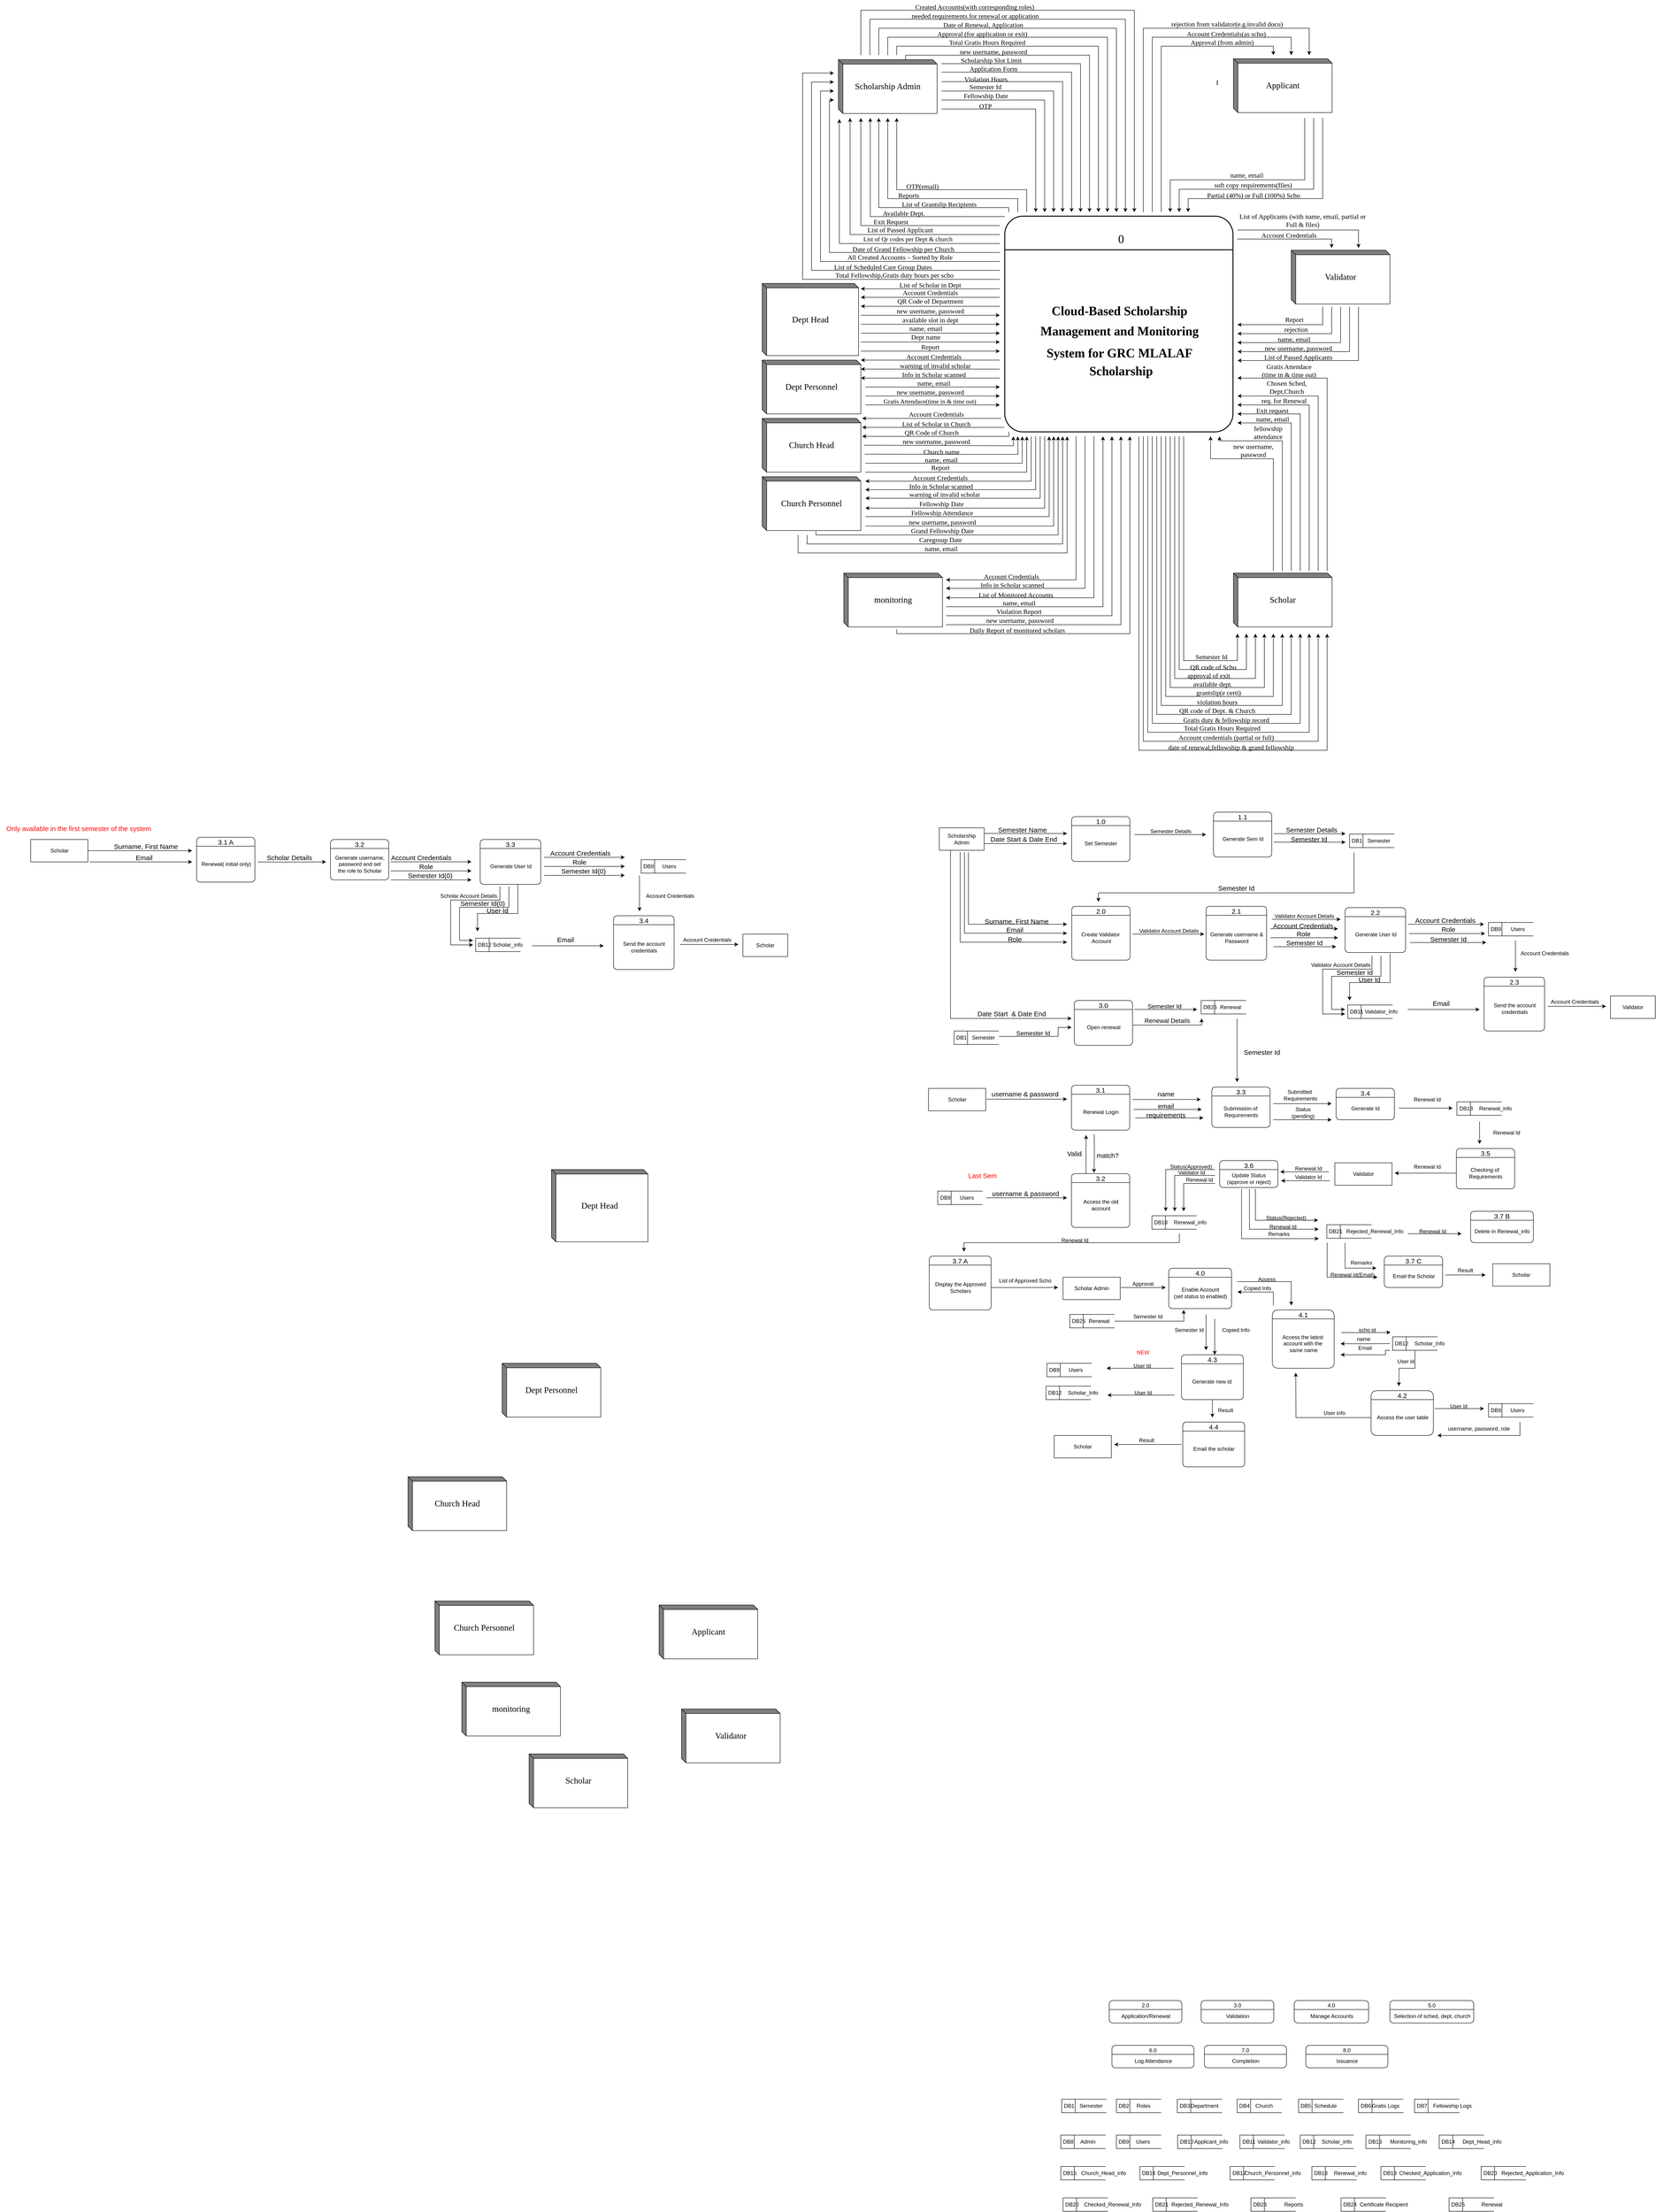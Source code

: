 <mxfile version="27.0.3">
  <diagram name="Page-1" id="H9mCC4LKSI06X5eU0nQ4">
    <mxGraphModel dx="3701" dy="831" grid="1" gridSize="10" guides="1" tooltips="1" connect="1" arrows="1" fold="1" page="1" pageScale="1" pageWidth="1100" pageHeight="1700" math="0" shadow="0">
      <root>
        <mxCell id="0" />
        <mxCell id="1" parent="0" />
        <mxCell id="bBNReim9IivtYAumU8x--1" style="edgeStyle=orthogonalEdgeStyle;rounded=0;orthogonalLoop=1;jettySize=auto;html=1;" parent="1" edge="1">
          <mxGeometry relative="1" as="geometry">
            <mxPoint y="653" as="targetPoint" />
            <mxPoint x="310" y="653" as="sourcePoint" />
            <Array as="points">
              <mxPoint x="180" y="653" />
              <mxPoint x="180" y="653" />
            </Array>
          </mxGeometry>
        </mxCell>
        <mxCell id="bBNReim9IivtYAumU8x--2" style="edgeStyle=orthogonalEdgeStyle;rounded=0;orthogonalLoop=1;jettySize=auto;html=1;" parent="1" edge="1">
          <mxGeometry relative="1" as="geometry">
            <mxPoint y="812" as="targetPoint" />
            <mxPoint x="310" y="812" as="sourcePoint" />
          </mxGeometry>
        </mxCell>
        <mxCell id="bBNReim9IivtYAumU8x--3" style="edgeStyle=orthogonalEdgeStyle;rounded=0;orthogonalLoop=1;jettySize=auto;html=1;" parent="1" edge="1">
          <mxGeometry relative="1" as="geometry">
            <mxPoint x="1040" y="1422" as="targetPoint" />
            <mxPoint x="620" y="982" as="sourcePoint" />
            <Array as="points">
              <mxPoint x="620" y="1682" />
              <mxPoint x="1040" y="1682" />
            </Array>
          </mxGeometry>
        </mxCell>
        <mxCell id="bBNReim9IivtYAumU8x--4" value="" style="rounded=1;whiteSpace=wrap;html=1;absoluteArcSize=1;arcSize=81;strokeWidth=2;fontFamily=Lucida Console;fontSize=15;" parent="1" vertex="1">
          <mxGeometry x="321" y="491" width="509" height="481" as="geometry" />
        </mxCell>
        <mxCell id="bBNReim9IivtYAumU8x--5" value="" style="line;strokeWidth=2;rotatable=0;dashed=0;labelPosition=right;align=left;verticalAlign=middle;spacingTop=0;spacingLeft=6;points=[];portConstraint=eastwest;fontFamily=Lucida Console;fontSize=15;" parent="1" vertex="1">
          <mxGeometry x="321" y="561" width="509" height="10" as="geometry" />
        </mxCell>
        <mxCell id="bBNReim9IivtYAumU8x--6" value="&lt;font style=&quot;font-size: 26px;&quot;&gt;0&lt;/font&gt;" style="text;html=1;align=center;verticalAlign=middle;resizable=0;points=[];autosize=1;strokeColor=none;fillColor=none;fontFamily=Lucida Console;fontSize=15;" parent="1" vertex="1">
          <mxGeometry x="560" y="522" width="40" height="40" as="geometry" />
        </mxCell>
        <mxCell id="bBNReim9IivtYAumU8x--7" value="&lt;p align=&quot;center&quot; class=&quot;MsoNormal&quot;&gt;&lt;b&gt;&lt;span style=&quot;line-height: 107%;&quot;&gt;&lt;font style=&quot;font-size: 28px;&quot; face=&quot;Lucida Console&quot;&gt;Cloud-Based Scholarship&amp;nbsp;&lt;/font&gt;&lt;/span&gt;&lt;/b&gt;&lt;/p&gt;&lt;p align=&quot;center&quot; class=&quot;MsoNormal&quot;&gt;&lt;font style=&quot;font-size: 28px;&quot;&gt;&lt;b&gt;&lt;span style=&quot;line-height: 107%;&quot;&gt;&lt;font style=&quot;&quot; face=&quot;Lucida Console&quot;&gt;Management and&amp;nbsp;&lt;/font&gt;&lt;/span&gt;&lt;/b&gt;&lt;b style=&quot;background-color: transparent; color: light-dark(rgb(0, 0, 0), rgb(255, 255, 255));&quot;&gt;&lt;span style=&quot;line-height: 107%;&quot;&gt;&lt;font style=&quot;&quot; face=&quot;Lucida Console&quot;&gt;Monitoring&amp;nbsp;&lt;/font&gt;&lt;/span&gt;&lt;/b&gt;&lt;/font&gt;&lt;/p&gt;&lt;p align=&quot;center&quot; class=&quot;MsoNormal&quot;&gt;&lt;font style=&quot;font-size: 28px;&quot;&gt;&lt;font style=&quot;&quot;&gt;&lt;b style=&quot;background-color: transparent; color: light-dark(rgb(0, 0, 0), rgb(255, 255, 255));&quot;&gt;&lt;span style=&quot;line-height: 107%;&quot;&gt;&lt;font style=&quot;&quot; face=&quot;Lucida Console&quot;&gt;System&amp;nbsp;&lt;/font&gt;&lt;/span&gt;&lt;/b&gt;&lt;/font&gt;&lt;b style=&quot;background-color: transparent; color: light-dark(rgb(0, 0, 0), rgb(255, 255, 255));&quot;&gt;&lt;span style=&quot;line-height: 107%;&quot;&gt;&lt;font style=&quot;&quot; face=&quot;Lucida Console&quot;&gt;for GRC MLALAF&amp;nbsp;&lt;/font&gt;&lt;/span&gt;&lt;/b&gt;&lt;/font&gt;&lt;/p&gt;&lt;p align=&quot;center&quot; class=&quot;MsoNormal&quot;&gt;&lt;b style=&quot;background-color: transparent; color: light-dark(rgb(0, 0, 0), rgb(255, 255, 255));&quot;&gt;&lt;span style=&quot;line-height: 107%;&quot;&gt;&lt;font style=&quot;font-size: 28px;&quot; face=&quot;Lucida Console&quot;&gt;Scholarship&lt;/font&gt;&lt;/span&gt;&lt;/b&gt;&lt;/p&gt;" style="text;html=1;align=center;verticalAlign=middle;resizable=0;points=[];autosize=1;strokeColor=none;fillColor=none;fontFamily=Lucida Console;fontSize=15;fontStyle=1" parent="1" vertex="1">
          <mxGeometry x="340" y="672" width="480" height="200" as="geometry" />
        </mxCell>
        <mxCell id="bBNReim9IivtYAumU8x--8" style="edgeStyle=orthogonalEdgeStyle;rounded=0;orthogonalLoop=1;jettySize=auto;html=1;" parent="1" edge="1">
          <mxGeometry relative="1" as="geometry">
            <mxPoint x="800" y="982" as="targetPoint" />
            <mxPoint x="940" y="1282" as="sourcePoint" />
            <Array as="points">
              <mxPoint x="940" y="992" />
              <mxPoint x="800" y="992" />
            </Array>
          </mxGeometry>
        </mxCell>
        <mxCell id="bBNReim9IivtYAumU8x--9" style="edgeStyle=orthogonalEdgeStyle;rounded=0;orthogonalLoop=1;jettySize=auto;html=1;" parent="1" edge="1">
          <mxGeometry relative="1" as="geometry">
            <mxPoint x="840" y="852" as="targetPoint" />
            <mxPoint x="1040" y="1282" as="sourcePoint" />
            <Array as="points">
              <mxPoint x="1040" y="852" />
            </Array>
          </mxGeometry>
        </mxCell>
        <mxCell id="bBNReim9IivtYAumU8x--10" value="&lt;font style=&quot;font-size: 19px;&quot;&gt;Scholar&lt;/font&gt;" style="html=1;dashed=0;whiteSpace=wrap;shape=mxgraph.dfd.externalEntity;fontFamily=Lucida Console;fontSize=15;" parent="1" vertex="1">
          <mxGeometry x="831" y="1287" width="220" height="120" as="geometry" />
        </mxCell>
        <mxCell id="bBNReim9IivtYAumU8x--11" value="req. for Renewal" style="text;html=1;align=center;verticalAlign=middle;whiteSpace=wrap;rounded=0;fontFamily=Lucida Console;fontSize=15;" parent="1" vertex="1">
          <mxGeometry x="864" y="887" width="160" height="30" as="geometry" />
        </mxCell>
        <mxCell id="bBNReim9IivtYAumU8x--12" value="Chosen Sched,&lt;div&gt;Dept,Church&lt;/div&gt;" style="text;html=1;align=center;verticalAlign=middle;whiteSpace=wrap;rounded=0;fontFamily=Lucida Console;fontSize=15;" parent="1" vertex="1">
          <mxGeometry x="830" y="857" width="240" height="30" as="geometry" />
        </mxCell>
        <mxCell id="bBNReim9IivtYAumU8x--13" value="name, email" style="text;html=1;align=center;verticalAlign=middle;whiteSpace=wrap;rounded=0;fontFamily=Lucida Console;fontSize=15;" parent="1" vertex="1">
          <mxGeometry x="843.5" y="928" width="149" height="30" as="geometry" />
        </mxCell>
        <mxCell id="bBNReim9IivtYAumU8x--14" value="new username,&lt;div&gt;&lt;span style=&quot;background-color: transparent; color: light-dark(rgb(0, 0, 0), rgb(255, 255, 255));&quot;&gt;password&lt;/span&gt;&lt;/div&gt;" style="text;html=1;align=center;verticalAlign=middle;whiteSpace=wrap;rounded=0;fontFamily=Lucida Console;fontSize=15;" parent="1" vertex="1">
          <mxGeometry x="810.75" y="998" width="128.5" height="30" as="geometry" />
        </mxCell>
        <mxCell id="bBNReim9IivtYAumU8x--15" value="fellowship&lt;div&gt;&lt;span style=&quot;background-color: transparent; color: light-dark(rgb(0, 0, 0), rgb(255, 255, 255));&quot;&gt;attendance&lt;/span&gt;&lt;/div&gt;" style="text;html=1;align=center;verticalAlign=middle;whiteSpace=wrap;rounded=0;fontFamily=Lucida Console;fontSize=15;" parent="1" vertex="1">
          <mxGeometry x="860" y="958" width="96.5" height="30" as="geometry" />
        </mxCell>
        <mxCell id="bBNReim9IivtYAumU8x--16" value="Gratis duty &amp;amp; fellowship record" style="text;html=1;align=center;verticalAlign=middle;whiteSpace=wrap;rounded=0;fontFamily=Lucida Console;fontSize=15;" parent="1" vertex="1">
          <mxGeometry x="670" y="1599" width="290" height="30" as="geometry" />
        </mxCell>
        <mxCell id="bBNReim9IivtYAumU8x--17" value="grantslip(e certi)" style="text;html=1;align=center;verticalAlign=middle;whiteSpace=wrap;rounded=0;fontFamily=Lucida Console;fontSize=15;" parent="1" vertex="1">
          <mxGeometry x="653" y="1538" width="290" height="30" as="geometry" />
        </mxCell>
        <mxCell id="bBNReim9IivtYAumU8x--18" value="available dept." style="text;html=1;align=center;verticalAlign=middle;whiteSpace=wrap;rounded=0;fontFamily=Lucida Console;fontSize=15;" parent="1" vertex="1">
          <mxGeometry x="640" y="1519" width="290" height="30" as="geometry" />
        </mxCell>
        <mxCell id="bBNReim9IivtYAumU8x--19" value="approval of exit" style="text;html=1;align=center;verticalAlign=middle;whiteSpace=wrap;rounded=0;fontFamily=Lucida Console;fontSize=15;" parent="1" vertex="1">
          <mxGeometry x="631" y="1500" width="290" height="30" as="geometry" />
        </mxCell>
        <mxCell id="bBNReim9IivtYAumU8x--20" value="date of renewal,fellowship &amp;amp; grand fellowship" style="text;html=1;align=center;verticalAlign=middle;whiteSpace=wrap;rounded=0;fontFamily=Lucida Console;fontSize=15;" parent="1" vertex="1">
          <mxGeometry x="606" y="1660" width="440" height="30" as="geometry" />
        </mxCell>
        <mxCell id="bBNReim9IivtYAumU8x--21" value="violation hours" style="text;html=1;align=center;verticalAlign=middle;whiteSpace=wrap;rounded=0;fontFamily=Lucida Console;fontSize=15;" parent="1" vertex="1">
          <mxGeometry x="715" y="1559" width="160" height="30" as="geometry" />
        </mxCell>
        <mxCell id="bBNReim9IivtYAumU8x--22" value="Total Gratis Hours Required" style="text;html=1;align=center;verticalAlign=middle;whiteSpace=wrap;rounded=0;fontFamily=Lucida Console;fontSize=15;" parent="1" vertex="1">
          <mxGeometry x="661" y="1617" width="290" height="30" as="geometry" />
        </mxCell>
        <mxCell id="bBNReim9IivtYAumU8x--23" value="Account credentials (partial or full)" style="text;html=1;align=center;verticalAlign=middle;whiteSpace=wrap;rounded=0;fontFamily=Lucida Console;fontSize=15;" parent="1" vertex="1">
          <mxGeometry x="640" y="1638" width="350" height="30" as="geometry" />
        </mxCell>
        <mxCell id="bBNReim9IivtYAumU8x--24" value="QR code of Dept. &amp;amp; Church" style="text;html=1;align=center;verticalAlign=middle;whiteSpace=wrap;rounded=0;fontFamily=Lucida Console;fontSize=15;" parent="1" vertex="1">
          <mxGeometry x="620" y="1578" width="350" height="30" as="geometry" />
        </mxCell>
        <mxCell id="bBNReim9IivtYAumU8x--25" value="Semester&amp;nbsp;&lt;span style=&quot;background-color: transparent; color: light-dark(rgb(0, 0, 0), rgb(255, 255, 255));&quot;&gt;Id&lt;/span&gt;" style="text;html=1;align=center;verticalAlign=middle;whiteSpace=wrap;rounded=0;fontFamily=Lucida Console;fontSize=15;" parent="1" vertex="1">
          <mxGeometry x="715" y="1458" width="134" height="30" as="geometry" />
        </mxCell>
        <mxCell id="bBNReim9IivtYAumU8x--26" style="edgeStyle=orthogonalEdgeStyle;rounded=0;orthogonalLoop=1;jettySize=auto;html=1;" parent="1" edge="1">
          <mxGeometry relative="1" as="geometry">
            <mxPoint x="390" y="482" as="targetPoint" />
            <mxPoint x="180" y="252" as="sourcePoint" />
            <Array as="points">
              <mxPoint x="390" y="252" />
            </Array>
          </mxGeometry>
        </mxCell>
        <mxCell id="bBNReim9IivtYAumU8x--27" style="edgeStyle=orthogonalEdgeStyle;rounded=0;orthogonalLoop=1;jettySize=auto;html=1;exitX=0.636;exitY=0;exitDx=0;exitDy=0;exitPerimeter=0;" parent="1" source="bBNReim9IivtYAumU8x--28" edge="1">
          <mxGeometry relative="1" as="geometry">
            <mxPoint x="510" y="482" as="targetPoint" />
            <mxPoint x="90" y="132" as="sourcePoint" />
            <Array as="points">
              <mxPoint x="100" y="142" />
              <mxPoint x="100" y="132" />
              <mxPoint x="510" y="132" />
            </Array>
          </mxGeometry>
        </mxCell>
        <mxCell id="bBNReim9IivtYAumU8x--28" value="&lt;font style=&quot;font-size: 19px;&quot;&gt;Scholarship Admin&lt;/font&gt;" style="html=1;dashed=0;whiteSpace=wrap;shape=mxgraph.dfd.externalEntity;fontFamily=Lucida Console;fontSize=15;" parent="1" vertex="1">
          <mxGeometry x="-50" y="142" width="220" height="120" as="geometry" />
        </mxCell>
        <mxCell id="bBNReim9IivtYAumU8x--29" value="Semester Id" style="text;html=1;align=center;verticalAlign=middle;whiteSpace=wrap;rounded=0;fontFamily=Lucida Console;fontSize=15;" parent="1" vertex="1">
          <mxGeometry x="158" y="187" width="240" height="30" as="geometry" />
        </mxCell>
        <mxCell id="bBNReim9IivtYAumU8x--30" style="edgeStyle=orthogonalEdgeStyle;rounded=0;orthogonalLoop=1;jettySize=auto;html=1;" parent="1" edge="1">
          <mxGeometry relative="1" as="geometry">
            <mxPoint x="920" y="132" as="targetPoint" />
            <mxPoint x="670" y="482" as="sourcePoint" />
            <Array as="points">
              <mxPoint x="670" y="112" />
              <mxPoint x="920" y="112" />
            </Array>
          </mxGeometry>
        </mxCell>
        <mxCell id="bBNReim9IivtYAumU8x--31" style="edgeStyle=orthogonalEdgeStyle;rounded=0;orthogonalLoop=1;jettySize=auto;html=1;" parent="1" edge="1">
          <mxGeometry relative="1" as="geometry">
            <mxPoint x="730" y="482" as="targetPoint" />
            <mxPoint x="1030" y="272" as="sourcePoint" />
            <Array as="points">
              <mxPoint x="1030" y="452" />
              <mxPoint x="730" y="452" />
            </Array>
          </mxGeometry>
        </mxCell>
        <mxCell id="bBNReim9IivtYAumU8x--32" value="&lt;font style=&quot;font-size: 19px;&quot;&gt;Applicant&lt;/font&gt;" style="html=1;dashed=0;whiteSpace=wrap;shape=mxgraph.dfd.externalEntity;fontFamily=Lucida Console;fontSize=15;" parent="1" vertex="1">
          <mxGeometry x="831" y="140" width="220" height="120" as="geometry" />
        </mxCell>
        <mxCell id="bBNReim9IivtYAumU8x--33" style="edgeStyle=orthogonalEdgeStyle;rounded=0;orthogonalLoop=1;jettySize=auto;html=1;" parent="1" edge="1">
          <mxGeometry relative="1" as="geometry">
            <mxPoint x="1110" y="562" as="targetPoint" />
            <mxPoint x="840" y="522" as="sourcePoint" />
            <Array as="points">
              <mxPoint x="1110" y="522" />
              <mxPoint x="1110" y="562" />
            </Array>
          </mxGeometry>
        </mxCell>
        <mxCell id="bBNReim9IivtYAumU8x--34" value="&lt;font style=&quot;font-size: 19px;&quot;&gt;Validator&lt;/font&gt;" style="html=1;dashed=0;whiteSpace=wrap;shape=mxgraph.dfd.externalEntity;fontFamily=Lucida Console;fontSize=15;" parent="1" vertex="1">
          <mxGeometry x="960" y="567" width="220" height="120" as="geometry" />
        </mxCell>
        <mxCell id="bBNReim9IivtYAumU8x--35" value="&lt;font style=&quot;font-size: 19px;&quot;&gt;Dept Personnel&lt;/font&gt;" style="html=1;dashed=0;whiteSpace=wrap;shape=mxgraph.dfd.externalEntity;fontFamily=Lucida Console;fontSize=15;" parent="1" vertex="1">
          <mxGeometry x="-220" y="812" width="220" height="120" as="geometry" />
        </mxCell>
        <mxCell id="bBNReim9IivtYAumU8x--36" value="&lt;font style=&quot;font-size: 19px;&quot;&gt;Church Personnel&lt;/font&gt;" style="html=1;dashed=0;whiteSpace=wrap;shape=mxgraph.dfd.externalEntity;fontFamily=Lucida Console;fontSize=15;" parent="1" vertex="1">
          <mxGeometry x="-220" y="1072" width="220" height="120" as="geometry" />
        </mxCell>
        <mxCell id="bBNReim9IivtYAumU8x--37" value="&lt;font style=&quot;font-size: 19px;&quot;&gt;Dept Head&lt;/font&gt;" style="html=1;dashed=0;whiteSpace=wrap;shape=mxgraph.dfd.externalEntity;fontFamily=Lucida Console;fontSize=15;" parent="1" vertex="1">
          <mxGeometry x="-220" y="641" width="215" height="161" as="geometry" />
        </mxCell>
        <mxCell id="bBNReim9IivtYAumU8x--38" value="&lt;font style=&quot;font-size: 19px;&quot;&gt;Church Head&lt;/font&gt;" style="html=1;dashed=0;whiteSpace=wrap;shape=mxgraph.dfd.externalEntity;fontFamily=Lucida Console;fontSize=15;" parent="1" vertex="1">
          <mxGeometry x="-220" y="942" width="220" height="120" as="geometry" />
        </mxCell>
        <mxCell id="bBNReim9IivtYAumU8x--39" value="&lt;font style=&quot;font-size: 19px;&quot;&gt;monitoring&lt;/font&gt;" style="html=1;dashed=0;whiteSpace=wrap;shape=mxgraph.dfd.externalEntity;fontFamily=Lucida Console;fontSize=15;" parent="1" vertex="1">
          <mxGeometry x="-38" y="1287" width="220" height="120" as="geometry" />
        </mxCell>
        <mxCell id="bBNReim9IivtYAumU8x--40" value="available slot in dept" style="text;html=1;align=center;verticalAlign=middle;whiteSpace=wrap;rounded=0;fontFamily=Lucida Console;fontSize=15;" parent="1" vertex="1">
          <mxGeometry x="10" y="706.5" width="290" height="30" as="geometry" />
        </mxCell>
        <mxCell id="bBNReim9IivtYAumU8x--41" value="Account Credentials" style="text;html=1;align=center;verticalAlign=middle;whiteSpace=wrap;rounded=0;fontFamily=Lucida Console;fontSize=15;" parent="1" vertex="1">
          <mxGeometry x="10" y="646" width="290" height="30" as="geometry" />
        </mxCell>
        <mxCell id="bBNReim9IivtYAumU8x--42" value="name, email" style="text;html=1;align=center;verticalAlign=middle;whiteSpace=wrap;rounded=0;fontFamily=Lucida Console;fontSize=15;" parent="1" vertex="1">
          <mxGeometry y="726" width="290" height="30" as="geometry" />
        </mxCell>
        <mxCell id="bBNReim9IivtYAumU8x--43" value="new username, password" style="text;html=1;align=center;verticalAlign=middle;whiteSpace=wrap;rounded=0;fontFamily=Lucida Console;fontSize=15;" parent="1" vertex="1">
          <mxGeometry x="10" y="687" width="290" height="30" as="geometry" />
        </mxCell>
        <mxCell id="bBNReim9IivtYAumU8x--44" value="Dept name" style="text;html=1;align=center;verticalAlign=middle;whiteSpace=wrap;rounded=0;fontFamily=Lucida Console;fontSize=15;" parent="1" vertex="1">
          <mxGeometry y="745" width="290" height="30" as="geometry" />
        </mxCell>
        <mxCell id="bBNReim9IivtYAumU8x--45" value="List of Scholar in Dept" style="text;html=1;align=center;verticalAlign=middle;whiteSpace=wrap;rounded=0;fontFamily=Lucida Console;fontSize=15;" parent="1" vertex="1">
          <mxGeometry x="10" y="629" width="290" height="30" as="geometry" />
        </mxCell>
        <mxCell id="bBNReim9IivtYAumU8x--46" value="Account Credentials" style="text;html=1;align=center;verticalAlign=middle;whiteSpace=wrap;rounded=0;fontFamily=Lucida Console;fontSize=15;" parent="1" vertex="1">
          <mxGeometry x="81.5" y="1059" width="190" height="30" as="geometry" />
        </mxCell>
        <mxCell id="bBNReim9IivtYAumU8x--47" value="Info in Scholar scanned" style="text;html=1;align=center;verticalAlign=middle;whiteSpace=wrap;rounded=0;fontFamily=Lucida Console;fontSize=15;" parent="1" vertex="1">
          <mxGeometry x="57" y="1078" width="244" height="30" as="geometry" />
        </mxCell>
        <mxCell id="bBNReim9IivtYAumU8x--48" value="QR Code of Department" style="text;html=1;align=center;verticalAlign=middle;whiteSpace=wrap;rounded=0;fontFamily=Lucida Console;fontSize=15;" parent="1" vertex="1">
          <mxGeometry x="10" y="665" width="290" height="30" as="geometry" />
        </mxCell>
        <mxCell id="bBNReim9IivtYAumU8x--49" value="Gratis Attendace(time in &amp;amp; time out)" style="text;html=1;align=center;verticalAlign=middle;whiteSpace=wrap;rounded=0;fontFamily=Lucida Console;fontSize=14;" parent="1" vertex="1">
          <mxGeometry x="-10" y="890" width="327.5" height="30" as="geometry" />
        </mxCell>
        <mxCell id="bBNReim9IivtYAumU8x--50" value="warning of invalid scholar&amp;nbsp;" style="text;html=1;align=center;verticalAlign=middle;whiteSpace=wrap;rounded=0;fontFamily=Lucida Console;fontSize=15;" parent="1" vertex="1">
          <mxGeometry x="63.5" y="1096" width="250" height="30" as="geometry" />
        </mxCell>
        <mxCell id="bBNReim9IivtYAumU8x--51" value="name, email" style="text;html=1;align=center;verticalAlign=middle;whiteSpace=wrap;rounded=0;fontFamily=Lucida Console;fontSize=15;" parent="1" vertex="1">
          <mxGeometry x="18" y="848" width="290" height="30" as="geometry" />
        </mxCell>
        <mxCell id="bBNReim9IivtYAumU8x--52" value="new username, password" style="text;html=1;align=center;verticalAlign=middle;whiteSpace=wrap;rounded=0;fontFamily=Lucida Console;fontSize=15;" parent="1" vertex="1">
          <mxGeometry x="10" y="868" width="290" height="30" as="geometry" />
        </mxCell>
        <mxCell id="bBNReim9IivtYAumU8x--53" value="Account Credentials" style="text;html=1;align=center;verticalAlign=middle;whiteSpace=wrap;rounded=0;fontFamily=Lucida Console;fontSize=15;" parent="1" vertex="1">
          <mxGeometry x="67.5" y="917" width="201" height="30" as="geometry" />
        </mxCell>
        <mxCell id="bBNReim9IivtYAumU8x--54" value="List of Scholar in Church" style="text;html=1;align=center;verticalAlign=middle;whiteSpace=wrap;rounded=0;fontFamily=Lucida Console;fontSize=15;" parent="1" vertex="1">
          <mxGeometry x="51" y="939" width="235" height="30" as="geometry" />
        </mxCell>
        <mxCell id="bBNReim9IivtYAumU8x--55" value="QR Code of Church" style="text;html=1;align=center;verticalAlign=middle;whiteSpace=wrap;rounded=0;fontFamily=Lucida Console;fontSize=15;" parent="1" vertex="1">
          <mxGeometry x="76.5" y="958" width="162" height="30" as="geometry" />
        </mxCell>
        <mxCell id="bBNReim9IivtYAumU8x--56" value="Church name" style="text;html=1;align=center;verticalAlign=middle;whiteSpace=wrap;rounded=0;fontFamily=Lucida Console;fontSize=15;" parent="1" vertex="1">
          <mxGeometry x="115" y="1001" width="130" height="30" as="geometry" />
        </mxCell>
        <mxCell id="bBNReim9IivtYAumU8x--57" value="name, email" style="text;html=1;align=center;verticalAlign=middle;whiteSpace=wrap;rounded=0;fontFamily=Lucida Console;fontSize=15;" parent="1" vertex="1">
          <mxGeometry x="116.5" y="1019" width="125" height="30" as="geometry" />
        </mxCell>
        <mxCell id="bBNReim9IivtYAumU8x--58" value="OTP" style="text;html=1;align=center;verticalAlign=middle;whiteSpace=wrap;rounded=0;fontFamily=Lucida Console;fontSize=15;" parent="1" vertex="1">
          <mxGeometry x="248" y="230" width="60" height="30" as="geometry" />
        </mxCell>
        <mxCell id="bBNReim9IivtYAumU8x--59" value="OTP(email)" style="text;html=1;align=center;verticalAlign=middle;whiteSpace=wrap;rounded=0;fontFamily=Lucida Console;fontSize=15;" parent="1" vertex="1">
          <mxGeometry x="85" y="409" width="105" height="30" as="geometry" />
        </mxCell>
        <mxCell id="bBNReim9IivtYAumU8x--60" value="new username, password" style="text;html=1;align=center;verticalAlign=middle;whiteSpace=wrap;rounded=0;fontFamily=Lucida Console;fontSize=15;" parent="1" vertex="1">
          <mxGeometry x="151" y="109" width="290" height="30" as="geometry" />
        </mxCell>
        <mxCell id="bBNReim9IivtYAumU8x--61" value="new username, password" style="text;html=1;align=center;verticalAlign=middle;whiteSpace=wrap;rounded=0;fontFamily=Lucida Console;fontSize=15;" parent="1" vertex="1">
          <mxGeometry x="60.5" y="978" width="215" height="30" as="geometry" />
        </mxCell>
        <mxCell id="bBNReim9IivtYAumU8x--62" value="Account Credentials" style="text;html=1;align=center;verticalAlign=middle;whiteSpace=wrap;rounded=0;fontFamily=Lucida Console;fontSize=15;" parent="1" vertex="1">
          <mxGeometry x="18" y="789" width="290" height="30" as="geometry" />
        </mxCell>
        <mxCell id="bBNReim9IivtYAumU8x--63" value="Info in Scholar scanned" style="text;html=1;align=center;verticalAlign=middle;whiteSpace=wrap;rounded=0;fontFamily=Lucida Console;fontSize=15;" parent="1" vertex="1">
          <mxGeometry x="18" y="829" width="290" height="30" as="geometry" />
        </mxCell>
        <mxCell id="bBNReim9IivtYAumU8x--64" value="warning of invalid scholar&amp;nbsp;" style="text;html=1;align=center;verticalAlign=middle;whiteSpace=wrap;rounded=0;fontFamily=Lucida Console;fontSize=15;" parent="1" vertex="1">
          <mxGeometry x="43" y="809" width="250" height="30" as="geometry" />
        </mxCell>
        <mxCell id="bBNReim9IivtYAumU8x--65" value="Fellowship Attendance" style="text;html=1;align=center;verticalAlign=middle;whiteSpace=wrap;rounded=0;fontFamily=Lucida Console;fontSize=15;" parent="1" vertex="1">
          <mxGeometry x="77" y="1137" width="209" height="30" as="geometry" />
        </mxCell>
        <mxCell id="bBNReim9IivtYAumU8x--66" value="name, email" style="text;html=1;align=center;verticalAlign=middle;whiteSpace=wrap;rounded=0;fontFamily=Lucida Console;fontSize=15;" parent="1" vertex="1">
          <mxGeometry x="124" y="1217" width="110" height="30" as="geometry" />
        </mxCell>
        <mxCell id="bBNReim9IivtYAumU8x--67" value="new username, password" style="text;html=1;align=center;verticalAlign=middle;whiteSpace=wrap;rounded=0;fontFamily=Lucida Console;fontSize=15;" parent="1" vertex="1">
          <mxGeometry x="71.5" y="1158" width="220" height="30" as="geometry" />
        </mxCell>
        <mxCell id="bBNReim9IivtYAumU8x--68" value="List of Passed Applicant" style="text;html=1;align=center;verticalAlign=middle;whiteSpace=wrap;rounded=0;fontFamily=Lucida Console;fontSize=15;" parent="1" vertex="1">
          <mxGeometry x="-57.5" y="506" width="290" height="30" as="geometry" />
        </mxCell>
        <mxCell id="bBNReim9IivtYAumU8x--69" value="Reports" style="text;html=1;align=center;verticalAlign=middle;whiteSpace=wrap;rounded=0;fontFamily=Lucida Console;fontSize=15;" parent="1" vertex="1">
          <mxGeometry x="-38" y="429" width="290" height="30" as="geometry" />
        </mxCell>
        <mxCell id="bBNReim9IivtYAumU8x--70" value="Report" style="text;html=1;align=center;verticalAlign=middle;whiteSpace=wrap;rounded=0;fontFamily=Lucida Console;fontSize=15;" parent="1" vertex="1">
          <mxGeometry x="140" y="1036" width="75" height="30" as="geometry" />
        </mxCell>
        <mxCell id="bBNReim9IivtYAumU8x--71" value="Report" style="text;html=1;align=center;verticalAlign=middle;whiteSpace=wrap;rounded=0;fontFamily=Lucida Console;fontSize=15;" parent="1" vertex="1">
          <mxGeometry x="10" y="767" width="290" height="30" as="geometry" />
        </mxCell>
        <mxCell id="bBNReim9IivtYAumU8x--72" value="new username, password" style="text;html=1;align=center;verticalAlign=middle;whiteSpace=wrap;rounded=0;fontFamily=Lucida Console;fontSize=15;" parent="1" vertex="1">
          <mxGeometry x="245" y="1377" width="220" height="30" as="geometry" />
        </mxCell>
        <mxCell id="bBNReim9IivtYAumU8x--73" value="name, email" style="text;html=1;align=center;verticalAlign=middle;whiteSpace=wrap;rounded=0;fontFamily=Lucida Console;fontSize=15;" parent="1" vertex="1">
          <mxGeometry x="277.5" y="1338" width="150" height="30" as="geometry" />
        </mxCell>
        <mxCell id="bBNReim9IivtYAumU8x--74" value="Daily Report of monitored scholars" style="text;html=1;align=center;verticalAlign=middle;whiteSpace=wrap;rounded=0;fontFamily=Lucida Console;fontSize=15;" parent="1" vertex="1">
          <mxGeometry x="194" y="1399" width="310" height="30" as="geometry" />
        </mxCell>
        <mxCell id="bBNReim9IivtYAumU8x--75" value="Violation Report" style="text;html=1;align=center;verticalAlign=middle;whiteSpace=wrap;rounded=0;fontFamily=Lucida Console;fontSize=15;" parent="1" vertex="1">
          <mxGeometry x="268.5" y="1357" width="168" height="30" as="geometry" />
        </mxCell>
        <mxCell id="bBNReim9IivtYAumU8x--76" value="Account Credentials" style="text;html=1;align=center;verticalAlign=middle;whiteSpace=wrap;rounded=0;fontFamily=Lucida Console;fontSize=15;" parent="1" vertex="1">
          <mxGeometry x="226" y="1279" width="220" height="30" as="geometry" />
        </mxCell>
        <mxCell id="bBNReim9IivtYAumU8x--77" value="Info in Scholar scanned" style="text;html=1;align=center;verticalAlign=middle;whiteSpace=wrap;rounded=0;fontFamily=Lucida Console;fontSize=15;" parent="1" vertex="1">
          <mxGeometry x="228" y="1298" width="220" height="30" as="geometry" />
        </mxCell>
        <mxCell id="bBNReim9IivtYAumU8x--78" value="Gratis Attendace&lt;div&gt;(time in &amp;amp; time out)&lt;/div&gt;" style="text;html=1;align=center;verticalAlign=middle;whiteSpace=wrap;rounded=0;fontFamily=Lucida Console;fontSize=15;" parent="1" vertex="1">
          <mxGeometry x="860" y="820" width="190" height="30" as="geometry" />
        </mxCell>
        <mxCell id="bBNReim9IivtYAumU8x--79" value="new username, password" style="text;html=1;align=center;verticalAlign=middle;whiteSpace=wrap;rounded=0;fontFamily=Lucida Console;fontSize=15;" parent="1" vertex="1">
          <mxGeometry x="831" y="770" width="290" height="30" as="geometry" />
        </mxCell>
        <mxCell id="bBNReim9IivtYAumU8x--80" value="name, email" style="text;html=1;align=center;verticalAlign=middle;whiteSpace=wrap;rounded=0;fontFamily=Lucida Console;fontSize=15;" parent="1" vertex="1">
          <mxGeometry x="897" y="750" width="139" height="30" as="geometry" />
        </mxCell>
        <mxCell id="bBNReim9IivtYAumU8x--81" value="Report" style="text;html=1;align=center;verticalAlign=middle;whiteSpace=wrap;rounded=0;fontFamily=Lucida Console;fontSize=15;" parent="1" vertex="1">
          <mxGeometry x="916.5" y="706" width="100" height="30" as="geometry" />
        </mxCell>
        <mxCell id="bBNReim9IivtYAumU8x--82" value="Account Credentials" style="text;html=1;align=center;verticalAlign=middle;whiteSpace=wrap;rounded=0;fontFamily=Lucida Console;fontSize=15;" parent="1" vertex="1">
          <mxGeometry x="864" y="518" width="182" height="30" as="geometry" />
        </mxCell>
        <mxCell id="bBNReim9IivtYAumU8x--83" value="List of Applicants (with name, email, partial or Full &amp;amp; files)" style="text;html=1;align=center;verticalAlign=middle;whiteSpace=wrap;rounded=0;fontFamily=Lucida Console;fontSize=15;" parent="1" vertex="1">
          <mxGeometry x="841" y="485" width="289" height="30" as="geometry" />
        </mxCell>
        <mxCell id="bBNReim9IivtYAumU8x--84" value="List of Passed Applicants" style="text;html=1;align=center;verticalAlign=middle;whiteSpace=wrap;rounded=0;fontFamily=Lucida Console;fontSize=15;" parent="1" vertex="1">
          <mxGeometry x="831" y="790" width="290" height="30" as="geometry" />
        </mxCell>
        <mxCell id="bBNReim9IivtYAumU8x--85" value="name, email" style="text;html=1;align=center;verticalAlign=middle;whiteSpace=wrap;rounded=0;fontFamily=Lucida Console;fontSize=15;" parent="1" vertex="1">
          <mxGeometry x="801" y="384" width="120" height="30" as="geometry" />
        </mxCell>
        <mxCell id="bBNReim9IivtYAumU8x--86" value="soft copy requirements(files)" style="text;html=1;align=center;verticalAlign=middle;whiteSpace=wrap;rounded=0;fontFamily=Lucida Console;fontSize=15;" parent="1" vertex="1">
          <mxGeometry x="730" y="406" width="290" height="30" as="geometry" />
        </mxCell>
        <mxCell id="bBNReim9IivtYAumU8x--87" value="&lt;span class=&quot;_fadeIn_m1hgl_8&quot;&gt;Partial (&lt;/span&gt;&lt;span class=&quot;_fadeIn_m1hgl_8&quot;&gt;40%) &lt;/span&gt;&lt;span class=&quot;_fadeIn_m1hgl_8&quot;&gt;or &lt;/span&gt;&lt;span class=&quot;_fadeIn_m1hgl_8&quot;&gt;Full (&lt;/span&gt;&lt;span class=&quot;_fadeIn_m1hgl_8&quot;&gt;100%) Scho&lt;/span&gt;" style="text;html=1;align=center;verticalAlign=middle;whiteSpace=wrap;rounded=0;fontFamily=Lucida Console;fontSize=15;" parent="1" vertex="1">
          <mxGeometry x="716" y="429" width="320" height="30" as="geometry" />
        </mxCell>
        <mxCell id="bBNReim9IivtYAumU8x--88" value="rejection from validator(e.g.invalid docu)" style="text;html=1;align=center;verticalAlign=middle;whiteSpace=wrap;rounded=0;fontFamily=Lucida Console;fontSize=15;" parent="1" vertex="1">
          <mxGeometry x="622.25" y="47" width="389.5" height="30" as="geometry" />
        </mxCell>
        <mxCell id="bBNReim9IivtYAumU8x--89" value="rejection" style="text;html=1;align=center;verticalAlign=middle;whiteSpace=wrap;rounded=0;fontFamily=Lucida Console;fontSize=15;" parent="1" vertex="1">
          <mxGeometry x="906" y="728" width="130" height="30" as="geometry" />
        </mxCell>
        <mxCell id="bBNReim9IivtYAumU8x--90" value="Approval (from admin)" style="text;html=1;align=center;verticalAlign=middle;whiteSpace=wrap;rounded=0;fontFamily=Lucida Console;fontSize=15;" parent="1" vertex="1">
          <mxGeometry x="661" y="88" width="290" height="30" as="geometry" />
        </mxCell>
        <mxCell id="bBNReim9IivtYAumU8x--91" value="Account Credentials(as scho)" style="text;html=1;align=center;verticalAlign=middle;whiteSpace=wrap;rounded=0;fontFamily=Lucida Console;fontSize=15;" parent="1" vertex="1">
          <mxGeometry x="670" y="69" width="290" height="30" as="geometry" />
        </mxCell>
        <mxCell id="bBNReim9IivtYAumU8x--92" value="Approval (for application or exit)" style="text;html=1;align=center;verticalAlign=middle;whiteSpace=wrap;rounded=0;fontFamily=Lucida Console;fontSize=15;" parent="1" vertex="1">
          <mxGeometry x="106" y="69" width="330" height="30" as="geometry" />
        </mxCell>
        <mxCell id="bBNReim9IivtYAumU8x--93" value="&lt;span class=&quot;_fadeIn_m1hgl_8&quot;&gt;Scholarship &lt;/span&gt;&lt;span class=&quot;_fadeIn_m1hgl_8&quot;&gt;Slot &lt;/span&gt;&lt;span class=&quot;_fadeIn_m1hgl_8&quot;&gt;Limit&lt;/span&gt;" style="text;html=1;align=center;verticalAlign=middle;whiteSpace=wrap;rounded=0;fontFamily=Lucida Console;fontSize=15;" parent="1" vertex="1">
          <mxGeometry x="146" y="128" width="290" height="30" as="geometry" />
        </mxCell>
        <mxCell id="bBNReim9IivtYAumU8x--94" value="Total Gratis Hours Required" style="text;html=1;align=center;verticalAlign=middle;whiteSpace=wrap;rounded=0;fontFamily=Lucida Console;fontSize=15;" parent="1" vertex="1">
          <mxGeometry x="157" y="88" width="250" height="30" as="geometry" />
        </mxCell>
        <mxCell id="bBNReim9IivtYAumU8x--95" value="Fellowship Date" style="text;html=1;align=center;verticalAlign=middle;whiteSpace=wrap;rounded=0;fontFamily=Lucida Console;fontSize=15;" parent="1" vertex="1">
          <mxGeometry x="134" y="207" width="290" height="30" as="geometry" />
        </mxCell>
        <mxCell id="bBNReim9IivtYAumU8x--96" value="Fellowship Date" style="text;html=1;align=center;verticalAlign=middle;whiteSpace=wrap;rounded=0;fontFamily=Lucida Console;fontSize=15;" parent="1" vertex="1">
          <mxGeometry x="93.25" y="1117" width="173.5" height="30" as="geometry" />
        </mxCell>
        <mxCell id="bBNReim9IivtYAumU8x--97" value="Grand Fellowship Date" style="text;html=1;align=center;verticalAlign=middle;whiteSpace=wrap;rounded=0;fontFamily=Lucida Console;fontSize=15;" parent="1" vertex="1">
          <mxGeometry x="81.5" y="1177" width="200" height="30" as="geometry" />
        </mxCell>
        <mxCell id="bBNReim9IivtYAumU8x--98" value="QR code of Scho" style="text;html=1;align=center;verticalAlign=middle;whiteSpace=wrap;rounded=0;fontFamily=Lucida Console;fontSize=15;" parent="1" vertex="1">
          <mxGeometry x="716" y="1481" width="140" height="30" as="geometry" />
        </mxCell>
        <mxCell id="bBNReim9IivtYAumU8x--99" value="Total Fellowship,Gratis duty hours per scho" style="text;html=1;align=center;verticalAlign=middle;whiteSpace=wrap;rounded=0;fontFamily=Lucida Console;fontSize=15;" parent="1" vertex="1">
          <mxGeometry x="-125" y="607" width="400" height="30" as="geometry" />
        </mxCell>
        <mxCell id="bBNReim9IivtYAumU8x--100" value="Violation Hours" style="text;html=1;align=center;verticalAlign=middle;whiteSpace=wrap;rounded=0;fontFamily=Lucida Console;fontSize=15;" parent="1" vertex="1">
          <mxGeometry x="134" y="170" width="290" height="30" as="geometry" />
        </mxCell>
        <mxCell id="bBNReim9IivtYAumU8x--101" value="Exit request" style="text;html=1;align=center;verticalAlign=middle;whiteSpace=wrap;rounded=0;fontFamily=Lucida Console;fontSize=15;" parent="1" vertex="1">
          <mxGeometry x="830" y="909" width="176" height="30" as="geometry" />
        </mxCell>
        <mxCell id="bBNReim9IivtYAumU8x--102" value="Exit Request" style="text;html=1;align=center;verticalAlign=middle;whiteSpace=wrap;rounded=0;fontFamily=Lucida Console;fontSize=15;" parent="1" vertex="1">
          <mxGeometry x="-78" y="488" width="290" height="30" as="geometry" />
        </mxCell>
        <mxCell id="bBNReim9IivtYAumU8x--103" value="Caregroup Date" style="text;html=1;align=center;verticalAlign=middle;whiteSpace=wrap;rounded=0;fontFamily=Lucida Console;fontSize=15;" parent="1" vertex="1">
          <mxGeometry x="105.75" y="1197" width="143.5" height="30" as="geometry" />
        </mxCell>
        <mxCell id="bBNReim9IivtYAumU8x--104" value="&lt;span class=&quot;_fadeIn_m1hgl_8&quot;&gt;List &lt;/span&gt;&lt;span class=&quot;_fadeIn_m1hgl_8&quot;&gt;of &lt;/span&gt;&lt;span class=&quot;_fadeIn_m1hgl_8&quot;&gt;Scheduled &lt;/span&gt;&lt;span class=&quot;_fadeIn_m1hgl_8&quot;&gt;Care &lt;/span&gt;&lt;span class=&quot;_fadeIn_m1hgl_8&quot;&gt;Group &lt;/span&gt;&lt;span class=&quot;_fadeIn_m1hgl_8&quot;&gt;Dates&lt;/span&gt;" style="text;html=1;align=center;verticalAlign=middle;whiteSpace=wrap;rounded=0;fontFamily=Lucida Console;fontSize=15;" parent="1" vertex="1">
          <mxGeometry x="-113" y="589" width="325" height="30" as="geometry" />
        </mxCell>
        <mxCell id="bBNReim9IivtYAumU8x--105" value="Created Accounts(with corresponding roles)" style="text;html=1;align=center;verticalAlign=middle;whiteSpace=wrap;rounded=0;fontFamily=Lucida Console;fontSize=15;" parent="1" vertex="1">
          <mxGeometry x="49" y="9" width="410" height="30" as="geometry" />
        </mxCell>
        <mxCell id="bBNReim9IivtYAumU8x--106" value="Application Form" style="text;html=1;align=center;verticalAlign=middle;whiteSpace=wrap;rounded=0;fontFamily=Lucida Console;fontSize=15;" parent="1" vertex="1">
          <mxGeometry x="151" y="147" width="290" height="30" as="geometry" />
        </mxCell>
        <mxCell id="bBNReim9IivtYAumU8x--107" value="needed requirements for renewal or application" style="text;html=1;align=center;verticalAlign=middle;whiteSpace=wrap;rounded=0;fontFamily=Lucida Console;fontSize=15;" parent="1" vertex="1">
          <mxGeometry x="40" y="29" width="430" height="30" as="geometry" />
        </mxCell>
        <mxCell id="bBNReim9IivtYAumU8x--108" value="List of Qr codes per Dept &amp;amp; church" style="text;html=1;align=center;verticalAlign=middle;whiteSpace=wrap;rounded=0;fontFamily=Lucida Console;fontSize=14;" parent="1" vertex="1">
          <mxGeometry x="-65" y="529.5" width="340" height="27" as="geometry" />
        </mxCell>
        <mxCell id="bBNReim9IivtYAumU8x--109" value="&lt;span class=&quot;_fadeIn_m1hgl_8&quot;&gt;All &lt;/span&gt;&lt;span class=&quot;_fadeIn_m1hgl_8&quot;&gt;Created &lt;/span&gt;&lt;span class=&quot;_fadeIn_m1hgl_8&quot;&gt;Accounts – &lt;/span&gt;&lt;span class=&quot;_fadeIn_m1hgl_8&quot;&gt;Sorted &lt;/span&gt;&lt;span class=&quot;_fadeIn_m1hgl_8&quot;&gt;by &lt;/span&gt;&lt;span class=&quot;_fadeIn_m1hgl_8&quot;&gt;Role&lt;/span&gt;" style="text;html=1;align=center;verticalAlign=middle;whiteSpace=wrap;rounded=0;fontFamily=Lucida Console;fontSize=15;" parent="1" vertex="1">
          <mxGeometry x="-85" y="567" width="345" height="30" as="geometry" />
        </mxCell>
        <mxCell id="bBNReim9IivtYAumU8x--110" value="Available Dept." style="text;html=1;align=center;verticalAlign=middle;whiteSpace=wrap;rounded=0;fontFamily=Lucida Console;fontSize=15;" parent="1" vertex="1">
          <mxGeometry x="-49" y="469" width="290" height="30" as="geometry" />
        </mxCell>
        <mxCell id="bBNReim9IivtYAumU8x--111" value="Date of Grand Fellowship per Church" style="text;html=1;align=center;verticalAlign=middle;whiteSpace=wrap;rounded=0;fontFamily=Lucida Console;fontSize=15;" parent="1" vertex="1">
          <mxGeometry x="-80" y="549" width="350" height="30" as="geometry" />
        </mxCell>
        <mxCell id="bBNReim9IivtYAumU8x--112" value="List of Monitored Accounts" style="text;html=1;align=center;verticalAlign=middle;whiteSpace=wrap;rounded=0;fontFamily=Lucida Console;fontSize=15;" parent="1" vertex="1">
          <mxGeometry x="226" y="1320" width="240" height="30" as="geometry" />
        </mxCell>
        <mxCell id="bBNReim9IivtYAumU8x--113" value="&lt;span class=&quot;_fadeIn_m1hgl_8&quot;&gt;List &lt;/span&gt;&lt;span class=&quot;_fadeIn_m1hgl_8&quot;&gt;of &lt;/span&gt;&lt;span class=&quot;_fadeIn_m1hgl_8&quot;&gt;Grantslip &lt;/span&gt;&lt;span class=&quot;_fadeIn_m1hgl_8&quot;&gt;Recipients&lt;/span&gt;" style="text;html=1;align=center;verticalAlign=middle;whiteSpace=wrap;rounded=0;fontFamily=Lucida Console;fontSize=15;" parent="1" vertex="1">
          <mxGeometry x="30" y="449" width="290" height="30" as="geometry" />
        </mxCell>
        <mxCell id="bBNReim9IivtYAumU8x--114" value="I" style="text;html=1;align=center;verticalAlign=middle;whiteSpace=wrap;rounded=0;fontFamily=Lucida Console;fontSize=15;" parent="1" vertex="1">
          <mxGeometry x="770" y="177" width="50" height="30" as="geometry" />
        </mxCell>
        <mxCell id="bBNReim9IivtYAumU8x--115" style="edgeStyle=orthogonalEdgeStyle;rounded=0;orthogonalLoop=1;jettySize=auto;html=1;" parent="1" edge="1">
          <mxGeometry relative="1" as="geometry">
            <mxPoint x="330" y="482" as="sourcePoint" />
            <mxPoint x="40" y="272" as="targetPoint" />
            <Array as="points">
              <mxPoint x="40" y="472" />
            </Array>
          </mxGeometry>
        </mxCell>
        <mxCell id="bBNReim9IivtYAumU8x--116" style="edgeStyle=orthogonalEdgeStyle;rounded=0;orthogonalLoop=1;jettySize=auto;html=1;entryX=0.923;entryY=1.03;entryDx=0;entryDy=0;entryPerimeter=0;" parent="1" source="bBNReim9IivtYAumU8x--4" edge="1">
          <mxGeometry relative="1" as="geometry">
            <mxPoint x="320" y="522" as="sourcePoint" />
            <mxPoint x="21" y="272" as="targetPoint" />
            <Array as="points">
              <mxPoint x="21" y="492" />
            </Array>
          </mxGeometry>
        </mxCell>
        <mxCell id="bBNReim9IivtYAumU8x--117" style="edgeStyle=orthogonalEdgeStyle;rounded=0;orthogonalLoop=1;jettySize=auto;html=1;" parent="1" edge="1">
          <mxGeometry relative="1" as="geometry">
            <mxPoint x="310" y="592" as="sourcePoint" />
            <mxPoint x="-60" y="212" as="targetPoint" />
            <Array as="points">
              <mxPoint x="-90" y="592" />
              <mxPoint x="-90" y="212" />
            </Array>
          </mxGeometry>
        </mxCell>
        <mxCell id="bBNReim9IivtYAumU8x--118" style="edgeStyle=orthogonalEdgeStyle;rounded=0;orthogonalLoop=1;jettySize=auto;html=1;" parent="1" edge="1">
          <mxGeometry relative="1" as="geometry">
            <mxPoint x="310" y="612" as="sourcePoint" />
            <mxPoint x="-60" y="192" as="targetPoint" />
            <Array as="points">
              <mxPoint x="-110" y="612" />
              <mxPoint x="-110" y="192" />
            </Array>
          </mxGeometry>
        </mxCell>
        <mxCell id="bBNReim9IivtYAumU8x--119" style="edgeStyle=orthogonalEdgeStyle;rounded=0;orthogonalLoop=1;jettySize=auto;html=1;entryX=0.923;entryY=1.03;entryDx=0;entryDy=0;entryPerimeter=0;" parent="1" edge="1">
          <mxGeometry relative="1" as="geometry">
            <mxPoint x="310" y="532" as="sourcePoint" />
            <mxPoint x="-24" y="272" as="targetPoint" />
            <Array as="points">
              <mxPoint x="-24" y="532" />
            </Array>
          </mxGeometry>
        </mxCell>
        <mxCell id="bBNReim9IivtYAumU8x--120" style="edgeStyle=orthogonalEdgeStyle;rounded=0;orthogonalLoop=1;jettySize=auto;html=1;" parent="1" edge="1">
          <mxGeometry relative="1" as="geometry">
            <mxPoint x="310" y="632" as="sourcePoint" />
            <mxPoint x="-60" y="172" as="targetPoint" />
            <Array as="points">
              <mxPoint x="-130" y="632" />
              <mxPoint x="-130" y="172" />
            </Array>
          </mxGeometry>
        </mxCell>
        <mxCell id="bBNReim9IivtYAumU8x--121" style="edgeStyle=orthogonalEdgeStyle;rounded=0;orthogonalLoop=1;jettySize=auto;html=1;entryX=0.923;entryY=1.03;entryDx=0;entryDy=0;entryPerimeter=0;" parent="1" edge="1">
          <mxGeometry relative="1" as="geometry">
            <mxPoint x="310" y="512" as="sourcePoint" />
            <mxPoint y="272" as="targetPoint" />
            <Array as="points">
              <mxPoint y="512" />
            </Array>
          </mxGeometry>
        </mxCell>
        <mxCell id="bBNReim9IivtYAumU8x--122" style="edgeStyle=orthogonalEdgeStyle;rounded=0;orthogonalLoop=1;jettySize=auto;html=1;" parent="1" edge="1">
          <mxGeometry relative="1" as="geometry">
            <mxPoint x="310" y="572" as="sourcePoint" />
            <mxPoint x="-60" y="232" as="targetPoint" />
            <Array as="points">
              <mxPoint x="310" y="572" />
              <mxPoint x="-70" y="572" />
              <mxPoint x="-70" y="232" />
            </Array>
          </mxGeometry>
        </mxCell>
        <mxCell id="bBNReim9IivtYAumU8x--123" style="edgeStyle=orthogonalEdgeStyle;rounded=0;orthogonalLoop=1;jettySize=auto;html=1;" parent="1" edge="1">
          <mxGeometry relative="1" as="geometry">
            <mxPoint x="370" y="482" as="sourcePoint" />
            <mxPoint x="80" y="272" as="targetPoint" />
            <Array as="points">
              <mxPoint x="80" y="432" />
            </Array>
          </mxGeometry>
        </mxCell>
        <mxCell id="bBNReim9IivtYAumU8x--124" style="edgeStyle=orthogonalEdgeStyle;rounded=0;orthogonalLoop=1;jettySize=auto;html=1;entryX=0.923;entryY=1.03;entryDx=0;entryDy=0;entryPerimeter=0;" parent="1" edge="1">
          <mxGeometry relative="1" as="geometry">
            <mxPoint x="310" y="552" as="sourcePoint" />
            <mxPoint x="-48" y="274.5" as="targetPoint" />
            <Array as="points">
              <mxPoint x="-48" y="552" />
            </Array>
          </mxGeometry>
        </mxCell>
        <mxCell id="bBNReim9IivtYAumU8x--125" style="edgeStyle=orthogonalEdgeStyle;rounded=0;orthogonalLoop=1;jettySize=auto;html=1;" parent="1" edge="1">
          <mxGeometry relative="1" as="geometry">
            <mxPoint x="350" y="482" as="sourcePoint" />
            <mxPoint x="60" y="272" as="targetPoint" />
            <Array as="points">
              <mxPoint x="350" y="452" />
              <mxPoint x="60" y="452" />
            </Array>
          </mxGeometry>
        </mxCell>
        <mxCell id="bBNReim9IivtYAumU8x--126" style="edgeStyle=orthogonalEdgeStyle;rounded=0;orthogonalLoop=1;jettySize=auto;html=1;" parent="1" edge="1">
          <mxGeometry relative="1" as="geometry">
            <mxPoint x="410" y="482" as="targetPoint" />
            <mxPoint x="180" y="232" as="sourcePoint" />
            <Array as="points">
              <mxPoint x="410" y="232" />
            </Array>
          </mxGeometry>
        </mxCell>
        <mxCell id="bBNReim9IivtYAumU8x--127" style="edgeStyle=orthogonalEdgeStyle;rounded=0;orthogonalLoop=1;jettySize=auto;html=1;" parent="1" edge="1">
          <mxGeometry relative="1" as="geometry">
            <mxPoint x="430" y="482" as="targetPoint" />
            <mxPoint x="180" y="212" as="sourcePoint" />
            <Array as="points">
              <mxPoint x="430" y="212" />
            </Array>
          </mxGeometry>
        </mxCell>
        <mxCell id="bBNReim9IivtYAumU8x--128" style="edgeStyle=orthogonalEdgeStyle;rounded=0;orthogonalLoop=1;jettySize=auto;html=1;" parent="1" edge="1">
          <mxGeometry relative="1" as="geometry">
            <mxPoint x="450" y="482" as="targetPoint" />
            <mxPoint x="180" y="191" as="sourcePoint" />
            <Array as="points">
              <mxPoint x="450" y="191" />
            </Array>
          </mxGeometry>
        </mxCell>
        <mxCell id="bBNReim9IivtYAumU8x--129" style="edgeStyle=orthogonalEdgeStyle;rounded=0;orthogonalLoop=1;jettySize=auto;html=1;" parent="1" edge="1">
          <mxGeometry relative="1" as="geometry">
            <mxPoint x="470" y="482" as="targetPoint" />
            <mxPoint x="180" y="170" as="sourcePoint" />
            <Array as="points">
              <mxPoint x="470" y="170" />
            </Array>
          </mxGeometry>
        </mxCell>
        <mxCell id="bBNReim9IivtYAumU8x--130" style="edgeStyle=orthogonalEdgeStyle;rounded=0;orthogonalLoop=1;jettySize=auto;html=1;" parent="1" edge="1">
          <mxGeometry relative="1" as="geometry">
            <mxPoint x="490" y="482" as="targetPoint" />
            <mxPoint x="180" y="151" as="sourcePoint" />
            <Array as="points">
              <mxPoint x="490" y="151" />
            </Array>
          </mxGeometry>
        </mxCell>
        <mxCell id="bBNReim9IivtYAumU8x--131" style="edgeStyle=orthogonalEdgeStyle;rounded=0;orthogonalLoop=1;jettySize=auto;html=1;" parent="1" edge="1">
          <mxGeometry relative="1" as="geometry">
            <mxPoint x="530" y="482" as="targetPoint" />
            <mxPoint x="80" y="132" as="sourcePoint" />
            <Array as="points">
              <mxPoint x="80" y="112" />
              <mxPoint x="530" y="112" />
            </Array>
          </mxGeometry>
        </mxCell>
        <mxCell id="bBNReim9IivtYAumU8x--132" style="edgeStyle=orthogonalEdgeStyle;rounded=0;orthogonalLoop=1;jettySize=auto;html=1;" parent="1" edge="1">
          <mxGeometry relative="1" as="geometry">
            <mxPoint x="550" y="482" as="targetPoint" />
            <mxPoint x="60" y="132" as="sourcePoint" />
            <Array as="points">
              <mxPoint x="60" y="132" />
              <mxPoint x="60" y="92" />
              <mxPoint x="440" y="92" />
            </Array>
          </mxGeometry>
        </mxCell>
        <mxCell id="bBNReim9IivtYAumU8x--133" style="edgeStyle=orthogonalEdgeStyle;rounded=0;orthogonalLoop=1;jettySize=auto;html=1;" parent="1" edge="1">
          <mxGeometry relative="1" as="geometry">
            <mxPoint x="570" y="482" as="targetPoint" />
            <mxPoint x="40" y="132" as="sourcePoint" />
            <Array as="points">
              <mxPoint x="40" y="72" />
              <mxPoint x="570" y="72" />
            </Array>
          </mxGeometry>
        </mxCell>
        <mxCell id="bBNReim9IivtYAumU8x--134" style="edgeStyle=orthogonalEdgeStyle;rounded=0;orthogonalLoop=1;jettySize=auto;html=1;" parent="1" edge="1">
          <mxGeometry relative="1" as="geometry">
            <mxPoint x="590" y="482" as="targetPoint" />
            <mxPoint x="20" y="132" as="sourcePoint" />
            <Array as="points">
              <mxPoint x="20" y="52" />
              <mxPoint x="590" y="52" />
            </Array>
          </mxGeometry>
        </mxCell>
        <mxCell id="bBNReim9IivtYAumU8x--135" value="Date of Renewal, Application" style="text;html=1;align=center;verticalAlign=middle;whiteSpace=wrap;rounded=0;fontFamily=Lucida Console;fontSize=15;" parent="1" vertex="1">
          <mxGeometry x="128" y="49" width="290" height="30" as="geometry" />
        </mxCell>
        <mxCell id="bBNReim9IivtYAumU8x--136" style="edgeStyle=orthogonalEdgeStyle;rounded=0;orthogonalLoop=1;jettySize=auto;html=1;" parent="1" edge="1">
          <mxGeometry relative="1" as="geometry">
            <mxPoint x="610" y="482" as="targetPoint" />
            <mxPoint y="132" as="sourcePoint" />
            <Array as="points">
              <mxPoint y="32" />
              <mxPoint x="610" y="32" />
            </Array>
          </mxGeometry>
        </mxCell>
        <mxCell id="bBNReim9IivtYAumU8x--137" style="edgeStyle=orthogonalEdgeStyle;rounded=0;orthogonalLoop=1;jettySize=auto;html=1;" parent="1" edge="1">
          <mxGeometry relative="1" as="geometry">
            <mxPoint y="672" as="targetPoint" />
            <mxPoint x="310" y="672" as="sourcePoint" />
            <Array as="points">
              <mxPoint x="310" y="672" />
            </Array>
          </mxGeometry>
        </mxCell>
        <mxCell id="bBNReim9IivtYAumU8x--138" style="edgeStyle=orthogonalEdgeStyle;rounded=0;orthogonalLoop=1;jettySize=auto;html=1;" parent="1" edge="1">
          <mxGeometry relative="1" as="geometry">
            <mxPoint y="692" as="targetPoint" />
            <mxPoint x="310" y="692" as="sourcePoint" />
            <Array as="points">
              <mxPoint x="310" y="692" />
            </Array>
          </mxGeometry>
        </mxCell>
        <mxCell id="bBNReim9IivtYAumU8x--139" style="edgeStyle=orthogonalEdgeStyle;rounded=0;orthogonalLoop=1;jettySize=auto;html=1;" parent="1" edge="1">
          <mxGeometry relative="1" as="geometry">
            <mxPoint x="310" y="712" as="targetPoint" />
            <mxPoint y="712" as="sourcePoint" />
            <Array as="points">
              <mxPoint x="160" y="712" />
              <mxPoint x="160" y="712" />
            </Array>
          </mxGeometry>
        </mxCell>
        <mxCell id="bBNReim9IivtYAumU8x--140" style="edgeStyle=orthogonalEdgeStyle;rounded=0;orthogonalLoop=1;jettySize=auto;html=1;" parent="1" edge="1">
          <mxGeometry relative="1" as="geometry">
            <mxPoint x="310" y="732" as="targetPoint" />
            <mxPoint y="732" as="sourcePoint" />
            <Array as="points">
              <mxPoint x="160" y="731.3" />
              <mxPoint x="160" y="731.3" />
            </Array>
          </mxGeometry>
        </mxCell>
        <mxCell id="bBNReim9IivtYAumU8x--141" style="edgeStyle=orthogonalEdgeStyle;rounded=0;orthogonalLoop=1;jettySize=auto;html=1;" parent="1" edge="1">
          <mxGeometry relative="1" as="geometry">
            <mxPoint x="310" y="752" as="targetPoint" />
            <mxPoint y="752" as="sourcePoint" />
            <Array as="points">
              <mxPoint x="80" y="752" />
              <mxPoint x="80" y="752" />
            </Array>
          </mxGeometry>
        </mxCell>
        <mxCell id="bBNReim9IivtYAumU8x--142" style="edgeStyle=orthogonalEdgeStyle;rounded=0;orthogonalLoop=1;jettySize=auto;html=1;" parent="1" edge="1">
          <mxGeometry relative="1" as="geometry">
            <mxPoint x="310" y="771.8" as="targetPoint" />
            <mxPoint y="771.8" as="sourcePoint" />
            <Array as="points">
              <mxPoint x="160" y="771.8" />
              <mxPoint x="160" y="771.8" />
            </Array>
          </mxGeometry>
        </mxCell>
        <mxCell id="bBNReim9IivtYAumU8x--143" style="edgeStyle=orthogonalEdgeStyle;rounded=0;orthogonalLoop=1;jettySize=auto;html=1;" parent="1" edge="1">
          <mxGeometry relative="1" as="geometry">
            <mxPoint x="310" y="792" as="targetPoint" />
            <mxPoint y="792" as="sourcePoint" />
            <Array as="points">
              <mxPoint x="160" y="792" />
              <mxPoint x="160" y="792" />
            </Array>
          </mxGeometry>
        </mxCell>
        <mxCell id="bBNReim9IivtYAumU8x--144" style="edgeStyle=orthogonalEdgeStyle;rounded=0;orthogonalLoop=1;jettySize=auto;html=1;" parent="1" edge="1">
          <mxGeometry relative="1" as="geometry">
            <mxPoint y="832" as="targetPoint" />
            <mxPoint x="310" y="832" as="sourcePoint" />
          </mxGeometry>
        </mxCell>
        <mxCell id="bBNReim9IivtYAumU8x--145" style="edgeStyle=orthogonalEdgeStyle;rounded=0;orthogonalLoop=1;jettySize=auto;html=1;" parent="1" edge="1">
          <mxGeometry relative="1" as="geometry">
            <mxPoint y="852" as="targetPoint" />
            <mxPoint x="310" y="852" as="sourcePoint" />
          </mxGeometry>
        </mxCell>
        <mxCell id="bBNReim9IivtYAumU8x--146" style="edgeStyle=orthogonalEdgeStyle;rounded=0;orthogonalLoop=1;jettySize=auto;html=1;" parent="1" edge="1">
          <mxGeometry relative="1" as="geometry">
            <mxPoint x="310" y="872" as="targetPoint" />
            <mxPoint x="10" y="872" as="sourcePoint" />
          </mxGeometry>
        </mxCell>
        <mxCell id="bBNReim9IivtYAumU8x--147" style="edgeStyle=orthogonalEdgeStyle;rounded=0;orthogonalLoop=1;jettySize=auto;html=1;" parent="1" edge="1">
          <mxGeometry relative="1" as="geometry">
            <mxPoint x="310" y="892" as="targetPoint" />
            <mxPoint x="10" y="892" as="sourcePoint" />
          </mxGeometry>
        </mxCell>
        <mxCell id="bBNReim9IivtYAumU8x--148" style="edgeStyle=orthogonalEdgeStyle;rounded=0;orthogonalLoop=1;jettySize=auto;html=1;" parent="1" edge="1">
          <mxGeometry relative="1" as="geometry">
            <mxPoint x="310" y="912" as="targetPoint" />
            <mxPoint x="10" y="912" as="sourcePoint" />
          </mxGeometry>
        </mxCell>
        <mxCell id="bBNReim9IivtYAumU8x--149" style="edgeStyle=orthogonalEdgeStyle;rounded=0;orthogonalLoop=1;jettySize=auto;html=1;" parent="1" edge="1">
          <mxGeometry relative="1" as="geometry">
            <mxPoint x="3" y="942" as="targetPoint" />
            <mxPoint x="313" y="942" as="sourcePoint" />
          </mxGeometry>
        </mxCell>
        <mxCell id="bBNReim9IivtYAumU8x--150" style="edgeStyle=orthogonalEdgeStyle;rounded=0;orthogonalLoop=1;jettySize=auto;html=1;" parent="1" edge="1">
          <mxGeometry relative="1" as="geometry">
            <mxPoint x="3" y="962" as="targetPoint" />
            <mxPoint x="320" y="962" as="sourcePoint" />
            <Array as="points">
              <mxPoint x="320" y="962" />
            </Array>
          </mxGeometry>
        </mxCell>
        <mxCell id="bBNReim9IivtYAumU8x--151" style="edgeStyle=orthogonalEdgeStyle;rounded=0;orthogonalLoop=1;jettySize=auto;html=1;" parent="1" edge="1">
          <mxGeometry relative="1" as="geometry">
            <mxPoint x="3" y="982" as="targetPoint" />
            <mxPoint x="330" y="972" as="sourcePoint" />
            <Array as="points">
              <mxPoint x="330" y="982" />
            </Array>
          </mxGeometry>
        </mxCell>
        <mxCell id="bBNReim9IivtYAumU8x--152" style="edgeStyle=orthogonalEdgeStyle;rounded=0;orthogonalLoop=1;jettySize=auto;html=1;" parent="1" edge="1">
          <mxGeometry relative="1" as="geometry">
            <mxPoint x="340" y="982" as="targetPoint" />
            <mxPoint x="7.5" y="1001.76" as="sourcePoint" />
          </mxGeometry>
        </mxCell>
        <mxCell id="bBNReim9IivtYAumU8x--153" style="edgeStyle=orthogonalEdgeStyle;rounded=0;orthogonalLoop=1;jettySize=auto;html=1;" parent="1" edge="1">
          <mxGeometry relative="1" as="geometry">
            <mxPoint x="350" y="982" as="targetPoint" />
            <mxPoint x="8.5" y="1021.76" as="sourcePoint" />
          </mxGeometry>
        </mxCell>
        <mxCell id="bBNReim9IivtYAumU8x--154" style="edgeStyle=orthogonalEdgeStyle;rounded=0;orthogonalLoop=1;jettySize=auto;html=1;" parent="1" edge="1">
          <mxGeometry relative="1" as="geometry">
            <mxPoint x="360" y="982" as="targetPoint" />
            <mxPoint x="10" y="1042" as="sourcePoint" />
            <Array as="points">
              <mxPoint x="360" y="1042" />
            </Array>
          </mxGeometry>
        </mxCell>
        <mxCell id="bBNReim9IivtYAumU8x--155" style="edgeStyle=orthogonalEdgeStyle;rounded=0;orthogonalLoop=1;jettySize=auto;html=1;" parent="1" edge="1">
          <mxGeometry relative="1" as="geometry">
            <mxPoint x="370" y="982" as="targetPoint" />
            <mxPoint x="10" y="1062" as="sourcePoint" />
            <Array as="points">
              <mxPoint x="370" y="1062" />
            </Array>
          </mxGeometry>
        </mxCell>
        <mxCell id="bBNReim9IivtYAumU8x--156" style="edgeStyle=orthogonalEdgeStyle;rounded=0;orthogonalLoop=1;jettySize=auto;html=1;" parent="1" edge="1">
          <mxGeometry relative="1" as="geometry">
            <mxPoint x="10" y="1082" as="targetPoint" />
            <mxPoint x="380" y="982" as="sourcePoint" />
            <Array as="points">
              <mxPoint x="380" y="1082" />
            </Array>
          </mxGeometry>
        </mxCell>
        <mxCell id="bBNReim9IivtYAumU8x--157" style="edgeStyle=orthogonalEdgeStyle;rounded=0;orthogonalLoop=1;jettySize=auto;html=1;" parent="1" edge="1">
          <mxGeometry relative="1" as="geometry">
            <mxPoint x="10" y="1101" as="targetPoint" />
            <mxPoint x="390" y="982" as="sourcePoint" />
            <Array as="points">
              <mxPoint x="390" y="1101" />
            </Array>
          </mxGeometry>
        </mxCell>
        <mxCell id="bBNReim9IivtYAumU8x--158" style="edgeStyle=orthogonalEdgeStyle;rounded=0;orthogonalLoop=1;jettySize=auto;html=1;" parent="1" edge="1">
          <mxGeometry relative="1" as="geometry">
            <mxPoint x="10" y="1120" as="targetPoint" />
            <mxPoint x="400" y="982" as="sourcePoint" />
            <Array as="points">
              <mxPoint x="400" y="1120" />
            </Array>
          </mxGeometry>
        </mxCell>
        <mxCell id="bBNReim9IivtYAumU8x--159" style="edgeStyle=orthogonalEdgeStyle;rounded=0;orthogonalLoop=1;jettySize=auto;html=1;" parent="1" edge="1">
          <mxGeometry relative="1" as="geometry">
            <mxPoint x="10" y="1142" as="targetPoint" />
            <mxPoint x="410" y="982" as="sourcePoint" />
            <Array as="points">
              <mxPoint x="410" y="1142" />
            </Array>
          </mxGeometry>
        </mxCell>
        <mxCell id="bBNReim9IivtYAumU8x--160" style="edgeStyle=orthogonalEdgeStyle;rounded=0;orthogonalLoop=1;jettySize=auto;html=1;" parent="1" edge="1">
          <mxGeometry relative="1" as="geometry">
            <mxPoint x="420" y="982" as="targetPoint" />
            <mxPoint x="10" y="1161" as="sourcePoint" />
            <Array as="points">
              <mxPoint x="420" y="1161" />
            </Array>
          </mxGeometry>
        </mxCell>
        <mxCell id="bBNReim9IivtYAumU8x--161" style="edgeStyle=orthogonalEdgeStyle;rounded=0;orthogonalLoop=1;jettySize=auto;html=1;" parent="1" edge="1">
          <mxGeometry relative="1" as="geometry">
            <mxPoint x="430" y="982" as="targetPoint" />
            <mxPoint x="10" y="1182" as="sourcePoint" />
            <Array as="points">
              <mxPoint x="430" y="1182" />
            </Array>
          </mxGeometry>
        </mxCell>
        <mxCell id="bBNReim9IivtYAumU8x--162" style="edgeStyle=orthogonalEdgeStyle;rounded=0;orthogonalLoop=1;jettySize=auto;html=1;exitX=0.544;exitY=1.011;exitDx=0;exitDy=0;exitPerimeter=0;" parent="1" source="bBNReim9IivtYAumU8x--36" edge="1">
          <mxGeometry relative="1" as="geometry">
            <mxPoint x="440" y="982" as="targetPoint" />
            <mxPoint x="-100" y="1202" as="sourcePoint" />
            <Array as="points">
              <mxPoint x="-100" y="1202" />
              <mxPoint x="440" y="1202" />
            </Array>
          </mxGeometry>
        </mxCell>
        <mxCell id="bBNReim9IivtYAumU8x--163" style="edgeStyle=orthogonalEdgeStyle;rounded=0;orthogonalLoop=1;jettySize=auto;html=1;" parent="1" edge="1">
          <mxGeometry relative="1" as="geometry">
            <mxPoint x="450" y="982" as="targetPoint" />
            <mxPoint x="-120" y="1202" as="sourcePoint" />
            <Array as="points">
              <mxPoint x="-120" y="1222" />
              <mxPoint x="450" y="1222" />
            </Array>
          </mxGeometry>
        </mxCell>
        <mxCell id="bBNReim9IivtYAumU8x--164" style="edgeStyle=orthogonalEdgeStyle;rounded=0;orthogonalLoop=1;jettySize=auto;html=1;" parent="1" edge="1">
          <mxGeometry relative="1" as="geometry">
            <mxPoint x="460" y="982" as="targetPoint" />
            <mxPoint x="-140" y="1202" as="sourcePoint" />
            <Array as="points">
              <mxPoint x="-140" y="1242" />
              <mxPoint x="460" y="1242" />
            </Array>
          </mxGeometry>
        </mxCell>
        <mxCell id="bBNReim9IivtYAumU8x--165" style="edgeStyle=orthogonalEdgeStyle;rounded=0;orthogonalLoop=1;jettySize=auto;html=1;" parent="1" edge="1">
          <mxGeometry relative="1" as="geometry">
            <mxPoint x="190" y="1302" as="targetPoint" />
            <mxPoint x="480" y="982" as="sourcePoint" />
            <Array as="points">
              <mxPoint x="480" y="1302" />
            </Array>
          </mxGeometry>
        </mxCell>
        <mxCell id="bBNReim9IivtYAumU8x--166" style="edgeStyle=orthogonalEdgeStyle;rounded=0;orthogonalLoop=1;jettySize=auto;html=1;" parent="1" edge="1">
          <mxGeometry relative="1" as="geometry">
            <mxPoint x="190" y="1321" as="targetPoint" />
            <mxPoint x="500" y="982" as="sourcePoint" />
            <Array as="points">
              <mxPoint x="500" y="1321" />
            </Array>
          </mxGeometry>
        </mxCell>
        <mxCell id="bBNReim9IivtYAumU8x--167" style="edgeStyle=orthogonalEdgeStyle;rounded=0;orthogonalLoop=1;jettySize=auto;html=1;" parent="1" edge="1">
          <mxGeometry relative="1" as="geometry">
            <mxPoint x="190" y="1342" as="targetPoint" />
            <mxPoint x="520" y="982" as="sourcePoint" />
            <Array as="points">
              <mxPoint x="520" y="1342" />
            </Array>
          </mxGeometry>
        </mxCell>
        <mxCell id="bBNReim9IivtYAumU8x--168" style="edgeStyle=orthogonalEdgeStyle;rounded=0;orthogonalLoop=1;jettySize=auto;html=1;" parent="1" edge="1">
          <mxGeometry relative="1" as="geometry">
            <mxPoint x="540" y="982" as="targetPoint" />
            <mxPoint x="190" y="1362" as="sourcePoint" />
            <Array as="points">
              <mxPoint x="540" y="1362" />
            </Array>
          </mxGeometry>
        </mxCell>
        <mxCell id="bBNReim9IivtYAumU8x--169" style="edgeStyle=orthogonalEdgeStyle;rounded=0;orthogonalLoop=1;jettySize=auto;html=1;" parent="1" edge="1">
          <mxGeometry relative="1" as="geometry">
            <mxPoint x="560" y="982" as="targetPoint" />
            <mxPoint x="190" y="1382" as="sourcePoint" />
            <Array as="points">
              <mxPoint x="560" y="1382" />
            </Array>
          </mxGeometry>
        </mxCell>
        <mxCell id="bBNReim9IivtYAumU8x--170" style="edgeStyle=orthogonalEdgeStyle;rounded=0;orthogonalLoop=1;jettySize=auto;html=1;" parent="1" edge="1">
          <mxGeometry relative="1" as="geometry">
            <mxPoint x="580" y="982" as="targetPoint" />
            <mxPoint x="190" y="1402" as="sourcePoint" />
            <Array as="points">
              <mxPoint x="580" y="1402" />
            </Array>
          </mxGeometry>
        </mxCell>
        <mxCell id="bBNReim9IivtYAumU8x--171" style="edgeStyle=orthogonalEdgeStyle;rounded=0;orthogonalLoop=1;jettySize=auto;html=1;" parent="1" edge="1">
          <mxGeometry relative="1" as="geometry">
            <mxPoint x="600" y="982" as="targetPoint" />
            <mxPoint x="80" y="1412" as="sourcePoint" />
            <Array as="points">
              <mxPoint x="80" y="1422" />
              <mxPoint x="600" y="1422" />
            </Array>
          </mxGeometry>
        </mxCell>
        <mxCell id="bBNReim9IivtYAumU8x--172" style="edgeStyle=orthogonalEdgeStyle;rounded=0;orthogonalLoop=1;jettySize=auto;html=1;" parent="1" edge="1">
          <mxGeometry relative="1" as="geometry">
            <mxPoint x="960" y="132" as="targetPoint" />
            <mxPoint x="650" y="482" as="sourcePoint" />
            <Array as="points">
              <mxPoint x="650" y="92" />
              <mxPoint x="960" y="92" />
            </Array>
          </mxGeometry>
        </mxCell>
        <mxCell id="bBNReim9IivtYAumU8x--173" style="edgeStyle=orthogonalEdgeStyle;rounded=0;orthogonalLoop=1;jettySize=auto;html=1;" parent="1" edge="1">
          <mxGeometry relative="1" as="geometry">
            <mxPoint x="1000" y="132" as="targetPoint" />
            <mxPoint x="630" y="482" as="sourcePoint" />
            <Array as="points">
              <mxPoint x="630" y="72" />
              <mxPoint x="1000" y="72" />
            </Array>
          </mxGeometry>
        </mxCell>
        <mxCell id="bBNReim9IivtYAumU8x--174" style="edgeStyle=orthogonalEdgeStyle;rounded=0;orthogonalLoop=1;jettySize=auto;html=1;" parent="1" edge="1">
          <mxGeometry relative="1" as="geometry">
            <mxPoint x="710" y="482" as="targetPoint" />
            <mxPoint x="1010" y="272" as="sourcePoint" />
            <Array as="points">
              <mxPoint x="1010" y="431" />
              <mxPoint x="710" y="431" />
            </Array>
          </mxGeometry>
        </mxCell>
        <mxCell id="bBNReim9IivtYAumU8x--175" style="edgeStyle=orthogonalEdgeStyle;rounded=0;orthogonalLoop=1;jettySize=auto;html=1;" parent="1" edge="1">
          <mxGeometry relative="1" as="geometry">
            <mxPoint x="690" y="482" as="targetPoint" />
            <mxPoint x="990" y="272" as="sourcePoint" />
            <Array as="points">
              <mxPoint x="990" y="410" />
              <mxPoint x="690" y="410" />
            </Array>
          </mxGeometry>
        </mxCell>
        <mxCell id="bBNReim9IivtYAumU8x--176" style="edgeStyle=orthogonalEdgeStyle;rounded=0;orthogonalLoop=1;jettySize=auto;html=1;" parent="1" edge="1">
          <mxGeometry relative="1" as="geometry">
            <mxPoint x="1050" y="562" as="targetPoint" />
            <mxPoint x="839" y="542" as="sourcePoint" />
            <Array as="points">
              <mxPoint x="1050" y="542" />
            </Array>
          </mxGeometry>
        </mxCell>
        <mxCell id="bBNReim9IivtYAumU8x--177" style="edgeStyle=orthogonalEdgeStyle;rounded=0;orthogonalLoop=1;jettySize=auto;html=1;" parent="1" edge="1">
          <mxGeometry relative="1" as="geometry">
            <mxPoint x="840" y="733" as="targetPoint" />
            <mxPoint x="1030" y="693" as="sourcePoint" />
            <Array as="points">
              <mxPoint x="1030" y="733" />
            </Array>
          </mxGeometry>
        </mxCell>
        <mxCell id="bBNReim9IivtYAumU8x--178" style="edgeStyle=orthogonalEdgeStyle;rounded=0;orthogonalLoop=1;jettySize=auto;html=1;" parent="1" edge="1">
          <mxGeometry relative="1" as="geometry">
            <mxPoint x="840" y="753" as="targetPoint" />
            <mxPoint x="1050" y="693" as="sourcePoint" />
            <Array as="points">
              <mxPoint x="1050" y="753" />
            </Array>
          </mxGeometry>
        </mxCell>
        <mxCell id="bBNReim9IivtYAumU8x--179" style="edgeStyle=orthogonalEdgeStyle;rounded=0;orthogonalLoop=1;jettySize=auto;html=1;" parent="1" edge="1">
          <mxGeometry relative="1" as="geometry">
            <mxPoint x="840" y="773" as="targetPoint" />
            <mxPoint x="1070" y="693" as="sourcePoint" />
            <Array as="points">
              <mxPoint x="1070" y="773" />
            </Array>
          </mxGeometry>
        </mxCell>
        <mxCell id="bBNReim9IivtYAumU8x--180" style="edgeStyle=orthogonalEdgeStyle;rounded=0;orthogonalLoop=1;jettySize=auto;html=1;" parent="1" edge="1">
          <mxGeometry relative="1" as="geometry">
            <mxPoint x="840" y="793" as="targetPoint" />
            <mxPoint x="1090" y="693" as="sourcePoint" />
            <Array as="points">
              <mxPoint x="1090" y="793" />
            </Array>
          </mxGeometry>
        </mxCell>
        <mxCell id="bBNReim9IivtYAumU8x--181" style="edgeStyle=orthogonalEdgeStyle;rounded=0;orthogonalLoop=1;jettySize=auto;html=1;" parent="1" edge="1">
          <mxGeometry relative="1" as="geometry">
            <mxPoint x="840" y="813" as="targetPoint" />
            <mxPoint x="1110" y="693" as="sourcePoint" />
            <Array as="points">
              <mxPoint x="1110" y="813" />
            </Array>
          </mxGeometry>
        </mxCell>
        <mxCell id="bBNReim9IivtYAumU8x--182" style="edgeStyle=orthogonalEdgeStyle;rounded=0;orthogonalLoop=1;jettySize=auto;html=1;" parent="1" edge="1">
          <mxGeometry relative="1" as="geometry">
            <mxPoint x="1020" y="1422" as="targetPoint" />
            <mxPoint x="630" y="982" as="sourcePoint" />
            <Array as="points">
              <mxPoint x="630" y="1662" />
              <mxPoint x="1020" y="1662" />
            </Array>
          </mxGeometry>
        </mxCell>
        <mxCell id="bBNReim9IivtYAumU8x--183" style="edgeStyle=orthogonalEdgeStyle;rounded=0;orthogonalLoop=1;jettySize=auto;html=1;" parent="1" edge="1">
          <mxGeometry relative="1" as="geometry">
            <mxPoint x="1000" y="1422" as="targetPoint" />
            <mxPoint x="640" y="982" as="sourcePoint" />
            <Array as="points">
              <mxPoint x="640" y="1642" />
              <mxPoint x="1000" y="1642" />
            </Array>
          </mxGeometry>
        </mxCell>
        <mxCell id="bBNReim9IivtYAumU8x--184" style="edgeStyle=orthogonalEdgeStyle;rounded=0;orthogonalLoop=1;jettySize=auto;html=1;" parent="1" edge="1">
          <mxGeometry relative="1" as="geometry">
            <mxPoint x="980" y="1422" as="targetPoint" />
            <mxPoint x="650" y="982" as="sourcePoint" />
            <Array as="points">
              <mxPoint x="650" y="1622" />
              <mxPoint x="980" y="1622" />
            </Array>
          </mxGeometry>
        </mxCell>
        <mxCell id="bBNReim9IivtYAumU8x--185" style="edgeStyle=orthogonalEdgeStyle;rounded=0;orthogonalLoop=1;jettySize=auto;html=1;" parent="1" edge="1">
          <mxGeometry relative="1" as="geometry">
            <mxPoint x="960" y="1422" as="targetPoint" />
            <mxPoint x="660" y="982" as="sourcePoint" />
            <Array as="points">
              <mxPoint x="660" y="1602" />
              <mxPoint x="960" y="1602" />
            </Array>
          </mxGeometry>
        </mxCell>
        <mxCell id="bBNReim9IivtYAumU8x--186" style="edgeStyle=orthogonalEdgeStyle;rounded=0;orthogonalLoop=1;jettySize=auto;html=1;" parent="1" edge="1">
          <mxGeometry relative="1" as="geometry">
            <mxPoint x="940" y="1422" as="targetPoint" />
            <mxPoint x="670" y="982" as="sourcePoint" />
            <Array as="points">
              <mxPoint x="670" y="1582" />
              <mxPoint x="940" y="1582" />
            </Array>
          </mxGeometry>
        </mxCell>
        <mxCell id="bBNReim9IivtYAumU8x--187" style="edgeStyle=orthogonalEdgeStyle;rounded=0;orthogonalLoop=1;jettySize=auto;html=1;" parent="1" edge="1">
          <mxGeometry relative="1" as="geometry">
            <mxPoint x="920" y="1422" as="targetPoint" />
            <mxPoint x="680" y="982" as="sourcePoint" />
            <Array as="points">
              <mxPoint x="680" y="1562" />
              <mxPoint x="920" y="1562" />
            </Array>
          </mxGeometry>
        </mxCell>
        <mxCell id="bBNReim9IivtYAumU8x--188" style="edgeStyle=orthogonalEdgeStyle;rounded=0;orthogonalLoop=1;jettySize=auto;html=1;" parent="1" edge="1">
          <mxGeometry relative="1" as="geometry">
            <mxPoint x="900" y="1422" as="targetPoint" />
            <mxPoint x="690" y="982" as="sourcePoint" />
            <Array as="points">
              <mxPoint x="690" y="1542" />
              <mxPoint x="900" y="1542" />
            </Array>
          </mxGeometry>
        </mxCell>
        <mxCell id="bBNReim9IivtYAumU8x--189" style="edgeStyle=orthogonalEdgeStyle;rounded=0;orthogonalLoop=1;jettySize=auto;html=1;" parent="1" edge="1">
          <mxGeometry relative="1" as="geometry">
            <mxPoint x="880" y="1422" as="targetPoint" />
            <mxPoint x="700" y="982" as="sourcePoint" />
            <Array as="points">
              <mxPoint x="700" y="1522" />
              <mxPoint x="880" y="1522" />
            </Array>
          </mxGeometry>
        </mxCell>
        <mxCell id="bBNReim9IivtYAumU8x--190" style="edgeStyle=orthogonalEdgeStyle;rounded=0;orthogonalLoop=1;jettySize=auto;html=1;" parent="1" edge="1">
          <mxGeometry relative="1" as="geometry">
            <mxPoint x="860" y="1422" as="targetPoint" />
            <mxPoint x="710" y="982" as="sourcePoint" />
            <Array as="points">
              <mxPoint x="710" y="1502" />
              <mxPoint x="860" y="1502" />
            </Array>
          </mxGeometry>
        </mxCell>
        <mxCell id="bBNReim9IivtYAumU8x--191" style="edgeStyle=orthogonalEdgeStyle;rounded=0;orthogonalLoop=1;jettySize=auto;html=1;" parent="1" edge="1">
          <mxGeometry relative="1" as="geometry">
            <mxPoint x="840" y="1422" as="targetPoint" />
            <mxPoint x="720" y="982" as="sourcePoint" />
            <Array as="points">
              <mxPoint x="720" y="982" />
              <mxPoint x="720" y="1482" />
              <mxPoint x="840" y="1482" />
            </Array>
          </mxGeometry>
        </mxCell>
        <mxCell id="bBNReim9IivtYAumU8x--192" style="edgeStyle=orthogonalEdgeStyle;rounded=0;orthogonalLoop=1;jettySize=auto;html=1;" parent="1" edge="1">
          <mxGeometry relative="1" as="geometry">
            <mxPoint x="840" y="932" as="targetPoint" />
            <mxPoint x="980" y="1282" as="sourcePoint" />
            <Array as="points">
              <mxPoint x="980" y="932" />
            </Array>
          </mxGeometry>
        </mxCell>
        <mxCell id="bBNReim9IivtYAumU8x--193" style="edgeStyle=orthogonalEdgeStyle;rounded=0;orthogonalLoop=1;jettySize=auto;html=1;" parent="1" edge="1">
          <mxGeometry relative="1" as="geometry">
            <mxPoint x="780" y="982" as="targetPoint" />
            <mxPoint x="920" y="1282" as="sourcePoint" />
            <Array as="points">
              <mxPoint x="920" y="1032" />
              <mxPoint x="780" y="1032" />
            </Array>
          </mxGeometry>
        </mxCell>
        <mxCell id="bBNReim9IivtYAumU8x--194" style="edgeStyle=orthogonalEdgeStyle;rounded=0;orthogonalLoop=1;jettySize=auto;html=1;" parent="1" edge="1">
          <mxGeometry relative="1" as="geometry">
            <mxPoint x="840" y="912" as="targetPoint" />
            <mxPoint x="1000" y="1282" as="sourcePoint" />
            <Array as="points">
              <mxPoint x="1000" y="912" />
            </Array>
          </mxGeometry>
        </mxCell>
        <mxCell id="bBNReim9IivtYAumU8x--195" style="edgeStyle=orthogonalEdgeStyle;rounded=0;orthogonalLoop=1;jettySize=auto;html=1;" parent="1" edge="1">
          <mxGeometry relative="1" as="geometry">
            <mxPoint x="840" y="892" as="targetPoint" />
            <mxPoint x="1020" y="1282" as="sourcePoint" />
            <Array as="points">
              <mxPoint x="1020" y="1282" />
              <mxPoint x="1020" y="952" />
            </Array>
          </mxGeometry>
        </mxCell>
        <mxCell id="bBNReim9IivtYAumU8x--196" style="edgeStyle=orthogonalEdgeStyle;rounded=0;orthogonalLoop=1;jettySize=auto;html=1;" parent="1" edge="1">
          <mxGeometry relative="1" as="geometry">
            <mxPoint x="840" y="952" as="targetPoint" />
            <mxPoint x="960" y="1282" as="sourcePoint" />
            <Array as="points">
              <mxPoint x="960" y="952" />
            </Array>
          </mxGeometry>
        </mxCell>
        <mxCell id="bBNReim9IivtYAumU8x--206" value="&lt;font style=&quot;font-size: 19px;&quot;&gt;Scholar&lt;/font&gt;" style="html=1;dashed=0;whiteSpace=wrap;shape=mxgraph.dfd.externalEntity;fontFamily=Lucida Console;fontSize=15;" parent="1" vertex="1">
          <mxGeometry x="-740" y="3920" width="220" height="120" as="geometry" />
        </mxCell>
        <mxCell id="bBNReim9IivtYAumU8x--228" value="&lt;font style=&quot;font-size: 19px;&quot;&gt;Applicant&lt;/font&gt;" style="html=1;dashed=0;whiteSpace=wrap;shape=mxgraph.dfd.externalEntity;fontFamily=Lucida Console;fontSize=15;" parent="1" vertex="1">
          <mxGeometry x="-450" y="3588" width="220" height="120" as="geometry" />
        </mxCell>
        <mxCell id="bBNReim9IivtYAumU8x--230" value="&lt;font style=&quot;font-size: 19px;&quot;&gt;Validator&lt;/font&gt;" style="html=1;dashed=0;whiteSpace=wrap;shape=mxgraph.dfd.externalEntity;fontFamily=Lucida Console;fontSize=15;" parent="1" vertex="1">
          <mxGeometry x="-400" y="3820" width="220" height="120" as="geometry" />
        </mxCell>
        <mxCell id="bBNReim9IivtYAumU8x--231" value="&lt;font style=&quot;font-size: 19px;&quot;&gt;Dept Personnel&lt;/font&gt;" style="html=1;dashed=0;whiteSpace=wrap;shape=mxgraph.dfd.externalEntity;fontFamily=Lucida Console;fontSize=15;" parent="1" vertex="1">
          <mxGeometry x="-800" y="3049" width="220" height="120" as="geometry" />
        </mxCell>
        <mxCell id="bBNReim9IivtYAumU8x--232" value="&lt;font style=&quot;font-size: 19px;&quot;&gt;Church Personnel&lt;/font&gt;" style="html=1;dashed=0;whiteSpace=wrap;shape=mxgraph.dfd.externalEntity;fontFamily=Lucida Console;fontSize=15;" parent="1" vertex="1">
          <mxGeometry x="-950" y="3579" width="220" height="120" as="geometry" />
        </mxCell>
        <mxCell id="bBNReim9IivtYAumU8x--233" value="&lt;font style=&quot;font-size: 19px;&quot;&gt;Dept Head&lt;/font&gt;" style="html=1;dashed=0;whiteSpace=wrap;shape=mxgraph.dfd.externalEntity;fontFamily=Lucida Console;fontSize=15;" parent="1" vertex="1">
          <mxGeometry x="-690" y="2617" width="215" height="161" as="geometry" />
        </mxCell>
        <mxCell id="bBNReim9IivtYAumU8x--234" value="&lt;font style=&quot;font-size: 19px;&quot;&gt;Church Head&lt;/font&gt;" style="html=1;dashed=0;whiteSpace=wrap;shape=mxgraph.dfd.externalEntity;fontFamily=Lucida Console;fontSize=15;" parent="1" vertex="1">
          <mxGeometry x="-1010" y="3302" width="220" height="120" as="geometry" />
        </mxCell>
        <mxCell id="bBNReim9IivtYAumU8x--235" value="&lt;font style=&quot;font-size: 19px;&quot;&gt;monitoring&lt;/font&gt;" style="html=1;dashed=0;whiteSpace=wrap;shape=mxgraph.dfd.externalEntity;fontFamily=Lucida Console;fontSize=15;" parent="1" vertex="1">
          <mxGeometry x="-890" y="3760" width="220" height="120" as="geometry" />
        </mxCell>
        <mxCell id="bBNReim9IivtYAumU8x--395" value="DB9" style="html=1;dashed=0;whiteSpace=wrap;shape=mxgraph.dfd.dataStoreID;align=left;spacingLeft=3;points=[[0,0],[0.5,0],[1,0],[0,0.5],[1,0.5],[0,1],[0.5,1],[1,1]];" parent="1" vertex="1">
          <mxGeometry x="570" y="4770" width="100" height="30" as="geometry" />
        </mxCell>
        <mxCell id="RpUNXSWF-gNv1XYwJZ2Y-30" style="edgeStyle=orthogonalEdgeStyle;rounded=0;orthogonalLoop=1;jettySize=auto;html=1;" edge="1" parent="1">
          <mxGeometry relative="1" as="geometry">
            <mxPoint x="610" y="1870" as="sourcePoint" />
            <mxPoint x="770" y="1870" as="targetPoint" />
            <Array as="points">
              <mxPoint x="660" y="1870" />
              <mxPoint x="660" y="1870" />
            </Array>
          </mxGeometry>
        </mxCell>
        <mxCell id="bBNReim9IivtYAumU8x--396" value="1.0" style="swimlane;fontStyle=0;childLayout=stackLayout;horizontal=1;startSize=20;fillColor=#ffffff;horizontalStack=0;resizeParent=1;resizeParentMax=0;resizeLast=0;collapsible=0;marginBottom=0;swimlaneFillColor=#ffffff;rounded=1;fontSize=15;" parent="1" vertex="1">
          <mxGeometry x="470" y="1830" width="130" height="100" as="geometry" />
        </mxCell>
        <mxCell id="bBNReim9IivtYAumU8x--397" value="Set Semester" style="text;html=1;align=center;verticalAlign=middle;resizable=0;points=[];autosize=1;strokeColor=none;fillColor=none;perimeterSpacing=0;spacingTop=30;spacingBottom=30;" parent="bBNReim9IivtYAumU8x--396" vertex="1">
          <mxGeometry y="20" width="130" height="80" as="geometry" />
        </mxCell>
        <mxCell id="bBNReim9IivtYAumU8x--399" value="2.0" style="swimlane;fontStyle=0;childLayout=stackLayout;horizontal=1;startSize=20;fillColor=#ffffff;horizontalStack=0;resizeParent=1;resizeParentMax=0;resizeLast=0;collapsible=0;marginBottom=0;swimlaneFillColor=#ffffff;rounded=1;" parent="1" vertex="1">
          <mxGeometry x="554" y="4470" width="162" height="50" as="geometry" />
        </mxCell>
        <mxCell id="bBNReim9IivtYAumU8x--400" value="Application/Renewal" style="text;html=1;align=center;verticalAlign=middle;resizable=0;points=[];autosize=1;strokeColor=none;fillColor=none;" parent="bBNReim9IivtYAumU8x--399" vertex="1">
          <mxGeometry y="20" width="162" height="30" as="geometry" />
        </mxCell>
        <mxCell id="bBNReim9IivtYAumU8x--401" value="3.0" style="swimlane;fontStyle=0;childLayout=stackLayout;horizontal=1;startSize=20;fillColor=#ffffff;horizontalStack=0;resizeParent=1;resizeParentMax=0;resizeLast=0;collapsible=0;marginBottom=0;swimlaneFillColor=#ffffff;rounded=1;" parent="1" vertex="1">
          <mxGeometry x="759" y="4470" width="162" height="50" as="geometry" />
        </mxCell>
        <mxCell id="bBNReim9IivtYAumU8x--402" value="Validation" style="text;html=1;align=center;verticalAlign=middle;resizable=0;points=[];autosize=1;strokeColor=none;fillColor=none;" parent="bBNReim9IivtYAumU8x--401" vertex="1">
          <mxGeometry y="20" width="162" height="30" as="geometry" />
        </mxCell>
        <mxCell id="bBNReim9IivtYAumU8x--404" value="4.0" style="swimlane;fontStyle=0;childLayout=stackLayout;horizontal=1;startSize=20;fillColor=#ffffff;horizontalStack=0;resizeParent=1;resizeParentMax=0;resizeLast=0;collapsible=0;marginBottom=0;swimlaneFillColor=#ffffff;rounded=1;" parent="1" vertex="1">
          <mxGeometry x="966.5" y="4470" width="166" height="50" as="geometry" />
        </mxCell>
        <mxCell id="bBNReim9IivtYAumU8x--405" value="Manage Accounts" style="text;html=1;align=center;verticalAlign=middle;resizable=0;points=[];autosize=1;strokeColor=none;fillColor=none;" parent="bBNReim9IivtYAumU8x--404" vertex="1">
          <mxGeometry y="20" width="166" height="30" as="geometry" />
        </mxCell>
        <mxCell id="bBNReim9IivtYAumU8x--406" value="5.0" style="swimlane;fontStyle=0;childLayout=stackLayout;horizontal=1;startSize=20;fillColor=#ffffff;horizontalStack=0;resizeParent=1;resizeParentMax=0;resizeLast=0;collapsible=0;marginBottom=0;swimlaneFillColor=#ffffff;rounded=1;" parent="1" vertex="1">
          <mxGeometry x="1180" y="4470" width="187" height="50" as="geometry" />
        </mxCell>
        <mxCell id="bBNReim9IivtYAumU8x--407" value="Selection of sched, dept, church" style="text;html=1;align=center;verticalAlign=middle;resizable=0;points=[];autosize=1;strokeColor=none;fillColor=none;" parent="bBNReim9IivtYAumU8x--406" vertex="1">
          <mxGeometry y="20" width="187" height="30" as="geometry" />
        </mxCell>
        <mxCell id="bBNReim9IivtYAumU8x--411" value="6.0" style="swimlane;fontStyle=0;childLayout=stackLayout;horizontal=1;startSize=20;fillColor=#ffffff;horizontalStack=0;resizeParent=1;resizeParentMax=0;resizeLast=0;collapsible=0;marginBottom=0;swimlaneFillColor=#ffffff;rounded=1;" parent="1" vertex="1">
          <mxGeometry x="560" y="4570" width="183" height="50" as="geometry" />
        </mxCell>
        <mxCell id="bBNReim9IivtYAumU8x--412" value="Log Attendance" style="text;html=1;align=center;verticalAlign=middle;resizable=0;points=[];autosize=1;strokeColor=none;fillColor=none;" parent="bBNReim9IivtYAumU8x--411" vertex="1">
          <mxGeometry y="20" width="183" height="30" as="geometry" />
        </mxCell>
        <mxCell id="bBNReim9IivtYAumU8x--413" value="7.0" style="swimlane;fontStyle=0;childLayout=stackLayout;horizontal=1;startSize=20;fillColor=#ffffff;horizontalStack=0;resizeParent=1;resizeParentMax=0;resizeLast=0;collapsible=0;marginBottom=0;swimlaneFillColor=#ffffff;rounded=1;" parent="1" vertex="1">
          <mxGeometry x="766.25" y="4570" width="183" height="50" as="geometry" />
        </mxCell>
        <mxCell id="bBNReim9IivtYAumU8x--414" value="Completion" style="text;html=1;align=center;verticalAlign=middle;resizable=0;points=[];autosize=1;strokeColor=none;fillColor=none;" parent="bBNReim9IivtYAumU8x--413" vertex="1">
          <mxGeometry y="20" width="183" height="30" as="geometry" />
        </mxCell>
        <mxCell id="bBNReim9IivtYAumU8x--415" value="8.0" style="swimlane;fontStyle=0;childLayout=stackLayout;horizontal=1;startSize=20;fillColor=#ffffff;horizontalStack=0;resizeParent=1;resizeParentMax=0;resizeLast=0;collapsible=0;marginBottom=0;swimlaneFillColor=#ffffff;rounded=1;" parent="1" vertex="1">
          <mxGeometry x="992.5" y="4570" width="183" height="50" as="geometry" />
        </mxCell>
        <mxCell id="bBNReim9IivtYAumU8x--416" value="Issuance" style="text;html=1;align=center;verticalAlign=middle;resizable=0;points=[];autosize=1;strokeColor=none;fillColor=none;" parent="bBNReim9IivtYAumU8x--415" vertex="1">
          <mxGeometry y="20" width="183" height="30" as="geometry" />
        </mxCell>
        <mxCell id="bBNReim9IivtYAumU8x--417" value="Users" style="text;html=1;align=center;verticalAlign=middle;resizable=0;points=[];autosize=1;strokeColor=none;fillColor=none;" parent="1" vertex="1">
          <mxGeometry x="603.75" y="4770" width="50" height="30" as="geometry" />
        </mxCell>
        <mxCell id="bBNReim9IivtYAumU8x--418" value="DB8" style="html=1;dashed=0;whiteSpace=wrap;shape=mxgraph.dfd.dataStoreID;align=left;spacingLeft=3;points=[[0,0],[0.5,0],[1,0],[0,0.5],[1,0.5],[0,1],[0.5,1],[1,1]];" parent="1" vertex="1">
          <mxGeometry x="446" y="4770" width="100" height="30" as="geometry" />
        </mxCell>
        <mxCell id="bBNReim9IivtYAumU8x--419" value="Admin" style="text;html=1;align=center;verticalAlign=middle;resizable=0;points=[];autosize=1;strokeColor=none;fillColor=none;" parent="1" vertex="1">
          <mxGeometry x="476" y="4770" width="60" height="30" as="geometry" />
        </mxCell>
        <mxCell id="bBNReim9IivtYAumU8x--420" value="DB2" style="html=1;dashed=0;whiteSpace=wrap;shape=mxgraph.dfd.dataStoreID;align=left;spacingLeft=3;points=[[0,0],[0.5,0],[1,0],[0,0.5],[1,0.5],[0,1],[0.5,1],[1,1]];" parent="1" vertex="1">
          <mxGeometry x="570" y="4690" width="100" height="30" as="geometry" />
        </mxCell>
        <mxCell id="bBNReim9IivtYAumU8x--421" value="Roles" style="text;html=1;align=center;verticalAlign=middle;resizable=0;points=[];autosize=1;strokeColor=none;fillColor=none;" parent="1" vertex="1">
          <mxGeometry x="605" y="4690" width="50" height="30" as="geometry" />
        </mxCell>
        <mxCell id="bBNReim9IivtYAumU8x--422" value="DB3" style="html=1;dashed=0;whiteSpace=wrap;shape=mxgraph.dfd.dataStoreID;align=left;spacingLeft=3;points=[[0,0],[0.5,0],[1,0],[0,0.5],[1,0.5],[0,1],[0.5,1],[1,1]];" parent="1" vertex="1">
          <mxGeometry x="705.75" y="4690" width="100" height="30" as="geometry" />
        </mxCell>
        <mxCell id="bBNReim9IivtYAumU8x--423" value="Department" style="text;html=1;align=center;verticalAlign=middle;resizable=0;points=[];autosize=1;strokeColor=none;fillColor=none;" parent="1" vertex="1">
          <mxGeometry x="720.75" y="4690" width="90" height="30" as="geometry" />
        </mxCell>
        <mxCell id="bBNReim9IivtYAumU8x--424" value="DB5" style="html=1;dashed=0;whiteSpace=wrap;shape=mxgraph.dfd.dataStoreID;align=left;spacingLeft=3;points=[[0,0],[0.5,0],[1,0],[0,0.5],[1,0.5],[0,1],[0.5,1],[1,1]];" parent="1" vertex="1">
          <mxGeometry x="976.38" y="4690" width="100" height="30" as="geometry" />
        </mxCell>
        <mxCell id="bBNReim9IivtYAumU8x--425" value="Schedule" style="text;html=1;align=center;verticalAlign=middle;resizable=0;points=[];autosize=1;strokeColor=none;fillColor=none;" parent="1" vertex="1">
          <mxGeometry x="1001.38" y="4690" width="70" height="30" as="geometry" />
        </mxCell>
        <mxCell id="bBNReim9IivtYAumU8x--427" value="DB6" style="html=1;dashed=0;whiteSpace=wrap;shape=mxgraph.dfd.dataStoreID;align=left;spacingLeft=3;points=[[0,0],[0.5,0],[1,0],[0,0.5],[1,0.5],[0,1],[0.5,1],[1,1]];" parent="1" vertex="1">
          <mxGeometry x="1110" y="4690" width="100" height="30" as="geometry" />
        </mxCell>
        <mxCell id="bBNReim9IivtYAumU8x--428" value="Gratis Logs" style="text;html=1;align=center;verticalAlign=middle;resizable=0;points=[];autosize=1;strokeColor=none;fillColor=none;" parent="1" vertex="1">
          <mxGeometry x="1130" y="4690" width="80" height="30" as="geometry" />
        </mxCell>
        <mxCell id="bBNReim9IivtYAumU8x--429" value="DB7" style="html=1;dashed=0;whiteSpace=wrap;shape=mxgraph.dfd.dataStoreID;align=left;spacingLeft=3;points=[[0,0],[0.5,0],[1,0],[0,0.5],[1,0.5],[0,1],[0.5,1],[1,1]];" parent="1" vertex="1">
          <mxGeometry x="1235" y="4690" width="100" height="30" as="geometry" />
        </mxCell>
        <mxCell id="bBNReim9IivtYAumU8x--430" value="Fellowship Logs" style="text;html=1;align=center;verticalAlign=middle;resizable=0;points=[];autosize=1;strokeColor=none;fillColor=none;" parent="1" vertex="1">
          <mxGeometry x="1264" y="4690" width="110" height="30" as="geometry" />
        </mxCell>
        <mxCell id="bBNReim9IivtYAumU8x--432" value="DB1" style="html=1;dashed=0;whiteSpace=wrap;shape=mxgraph.dfd.dataStoreID;align=left;spacingLeft=3;points=[[0,0],[0.5,0],[1,0],[0,0.5],[1,0.5],[0,1],[0.5,1],[1,1]];" parent="1" vertex="1">
          <mxGeometry x="448" y="4690" width="100" height="30" as="geometry" />
        </mxCell>
        <mxCell id="bBNReim9IivtYAumU8x--433" value="Semester" style="text;html=1;align=center;verticalAlign=middle;resizable=0;points=[];autosize=1;strokeColor=none;fillColor=none;" parent="1" vertex="1">
          <mxGeometry x="478" y="4690" width="70" height="30" as="geometry" />
        </mxCell>
        <mxCell id="bBNReim9IivtYAumU8x--434" value="DB11" style="html=1;dashed=0;whiteSpace=wrap;shape=mxgraph.dfd.dataStoreID;align=left;spacingLeft=3;points=[[0,0],[0.5,0],[1,0],[0,0.5],[1,0.5],[0,1],[0.5,1],[1,1]];" parent="1" vertex="1">
          <mxGeometry x="845.5" y="4770" width="100" height="30" as="geometry" />
        </mxCell>
        <mxCell id="bBNReim9IivtYAumU8x--435" value="Validator_info" style="text;html=1;align=center;verticalAlign=middle;resizable=0;points=[];autosize=1;strokeColor=none;fillColor=none;" parent="1" vertex="1">
          <mxGeometry x="870" y="4770" width="100" height="30" as="geometry" />
        </mxCell>
        <mxCell id="bBNReim9IivtYAumU8x--436" value="DB12" style="html=1;dashed=0;whiteSpace=wrap;shape=mxgraph.dfd.dataStoreID;align=left;spacingLeft=3;points=[[0,0],[0.5,0],[1,0],[0,0.5],[1,0.5],[0,1],[0.5,1],[1,1]];" parent="1" vertex="1">
          <mxGeometry x="980" y="4770" width="119" height="30" as="geometry" />
        </mxCell>
        <mxCell id="bBNReim9IivtYAumU8x--437" value="Scholar_info" style="text;html=1;align=center;verticalAlign=middle;resizable=0;points=[];autosize=1;strokeColor=none;fillColor=none;" parent="1" vertex="1">
          <mxGeometry x="1015.5" y="4770" width="90" height="30" as="geometry" />
        </mxCell>
        <mxCell id="bBNReim9IivtYAumU8x--438" value="DB16" style="html=1;dashed=0;whiteSpace=wrap;shape=mxgraph.dfd.dataStoreID;align=left;spacingLeft=3;points=[[0,0],[0.5,0],[1,0],[0,0.5],[1,0.5],[0,1],[0.5,1],[1,1]];" parent="1" vertex="1">
          <mxGeometry x="622.25" y="4840" width="100" height="30" as="geometry" />
        </mxCell>
        <mxCell id="bBNReim9IivtYAumU8x--439" value="Dept_Personnel_info" style="text;html=1;align=center;verticalAlign=middle;resizable=0;points=[];autosize=1;strokeColor=none;fillColor=none;" parent="1" vertex="1">
          <mxGeometry x="646.75" y="4840" width="140" height="30" as="geometry" />
        </mxCell>
        <mxCell id="bBNReim9IivtYAumU8x--440" value="DB17" style="html=1;dashed=0;whiteSpace=wrap;shape=mxgraph.dfd.dataStoreID;align=left;spacingLeft=3;points=[[0,0],[0.5,0],[1,0],[0,0.5],[1,0.5],[0,1],[0.5,1],[1,1]];" parent="1" vertex="1">
          <mxGeometry x="823.5" y="4840" width="100" height="30" as="geometry" />
        </mxCell>
        <mxCell id="bBNReim9IivtYAumU8x--441" value="Church_Personnel_info" style="text;html=1;align=center;verticalAlign=middle;resizable=0;points=[];autosize=1;strokeColor=none;fillColor=none;" parent="1" vertex="1">
          <mxGeometry x="843" y="4840" width="150" height="30" as="geometry" />
        </mxCell>
        <mxCell id="bBNReim9IivtYAumU8x--442" value="DB14" style="html=1;dashed=0;whiteSpace=wrap;shape=mxgraph.dfd.dataStoreID;align=left;spacingLeft=3;points=[[0,0],[0.5,0],[1,0],[0,0.5],[1,0.5],[0,1],[0.5,1],[1,1]];" parent="1" vertex="1">
          <mxGeometry x="1290" y="4770" width="100" height="30" as="geometry" />
        </mxCell>
        <mxCell id="bBNReim9IivtYAumU8x--443" value="Dept_Head_info" style="text;html=1;align=center;verticalAlign=middle;resizable=0;points=[];autosize=1;strokeColor=none;fillColor=none;" parent="1" vertex="1">
          <mxGeometry x="1329.5" y="4770" width="110" height="30" as="geometry" />
        </mxCell>
        <mxCell id="bBNReim9IivtYAumU8x--444" value="DB15" style="html=1;dashed=0;whiteSpace=wrap;shape=mxgraph.dfd.dataStoreID;align=left;spacingLeft=3;points=[[0,0],[0.5,0],[1,0],[0,0.5],[1,0.5],[0,1],[0.5,1],[1,1]];" parent="1" vertex="1">
          <mxGeometry x="446" y="4840" width="100" height="30" as="geometry" />
        </mxCell>
        <mxCell id="bBNReim9IivtYAumU8x--445" value="Church_Head_info" style="text;html=1;align=center;verticalAlign=middle;resizable=0;points=[];autosize=1;strokeColor=none;fillColor=none;" parent="1" vertex="1">
          <mxGeometry x="480.5" y="4840" width="120" height="30" as="geometry" />
        </mxCell>
        <mxCell id="bBNReim9IivtYAumU8x--446" value="DB13" style="html=1;dashed=0;whiteSpace=wrap;shape=mxgraph.dfd.dataStoreID;align=left;spacingLeft=3;points=[[0,0],[0.5,0],[1,0],[0,0.5],[1,0.5],[0,1],[0.5,1],[1,1]];" parent="1" vertex="1">
          <mxGeometry x="1126.5" y="4770" width="100" height="30" as="geometry" />
        </mxCell>
        <mxCell id="bBNReim9IivtYAumU8x--447" value="Monitoring_info" style="text;html=1;align=center;verticalAlign=middle;resizable=0;points=[];autosize=1;strokeColor=none;fillColor=none;" parent="1" vertex="1">
          <mxGeometry x="1166" y="4770" width="110" height="30" as="geometry" />
        </mxCell>
        <mxCell id="bBNReim9IivtYAumU8x--448" value="DB10" style="html=1;dashed=0;whiteSpace=wrap;shape=mxgraph.dfd.dataStoreID;align=left;spacingLeft=3;points=[[0,0],[0.5,0],[1,0],[0,0.5],[1,0.5],[0,1],[0.5,1],[1,1]];" parent="1" vertex="1">
          <mxGeometry x="706.5" y="4770" width="100" height="30" as="geometry" />
        </mxCell>
        <mxCell id="bBNReim9IivtYAumU8x--449" value="Applicant_info" style="text;html=1;align=center;verticalAlign=middle;resizable=0;points=[];autosize=1;strokeColor=none;fillColor=none;" parent="1" vertex="1">
          <mxGeometry x="731" y="4770" width="100" height="30" as="geometry" />
        </mxCell>
        <mxCell id="RpUNXSWF-gNv1XYwJZ2Y-1" value="DB4" style="html=1;dashed=0;whiteSpace=wrap;shape=mxgraph.dfd.dataStoreID;align=left;spacingLeft=3;points=[[0,0],[0.5,0],[1,0],[0,0.5],[1,0.5],[0,1],[0.5,1],[1,1]];" vertex="1" parent="1">
          <mxGeometry x="839.25" y="4690" width="100" height="30" as="geometry" />
        </mxCell>
        <mxCell id="RpUNXSWF-gNv1XYwJZ2Y-2" value="Church" style="text;html=1;align=center;verticalAlign=middle;resizable=0;points=[];autosize=1;strokeColor=none;fillColor=none;" vertex="1" parent="1">
          <mxGeometry x="869.25" y="4690" width="60" height="30" as="geometry" />
        </mxCell>
        <mxCell id="RpUNXSWF-gNv1XYwJZ2Y-3" value="DB19" style="html=1;dashed=0;whiteSpace=wrap;shape=mxgraph.dfd.dataStoreID;align=left;spacingLeft=3;points=[[0,0],[0.5,0],[1,0],[0,0.5],[1,0.5],[0,1],[0.5,1],[1,1]];" vertex="1" parent="1">
          <mxGeometry x="1160" y="4840" width="100" height="30" as="geometry" />
        </mxCell>
        <mxCell id="RpUNXSWF-gNv1XYwJZ2Y-4" value="Checked_Application_Info" style="text;html=1;align=center;verticalAlign=middle;resizable=0;points=[];autosize=1;strokeColor=none;fillColor=none;" vertex="1" parent="1">
          <mxGeometry x="1190" y="4840" width="160" height="30" as="geometry" />
        </mxCell>
        <mxCell id="RpUNXSWF-gNv1XYwJZ2Y-5" value="DB20" style="html=1;dashed=0;whiteSpace=wrap;shape=mxgraph.dfd.dataStoreID;align=left;spacingLeft=3;points=[[0,0],[0.5,0],[1,0],[0,0.5],[1,0.5],[0,1],[0.5,1],[1,1]];" vertex="1" parent="1">
          <mxGeometry x="1383.5" y="4840" width="100" height="30" as="geometry" />
        </mxCell>
        <mxCell id="RpUNXSWF-gNv1XYwJZ2Y-6" value="Rejected_Application_Info" style="text;html=1;align=center;verticalAlign=middle;resizable=0;points=[];autosize=1;strokeColor=none;fillColor=none;" vertex="1" parent="1">
          <mxGeometry x="1418" y="4840" width="160" height="30" as="geometry" />
        </mxCell>
        <mxCell id="RpUNXSWF-gNv1XYwJZ2Y-7" value="DB20" style="html=1;dashed=0;whiteSpace=wrap;shape=mxgraph.dfd.dataStoreID;align=left;spacingLeft=3;points=[[0,0],[0.5,0],[1,0],[0,0.5],[1,0.5],[0,1],[0.5,1],[1,1]];" vertex="1" parent="1">
          <mxGeometry x="451" y="4910" width="100" height="30" as="geometry" />
        </mxCell>
        <mxCell id="RpUNXSWF-gNv1XYwJZ2Y-8" value="Checked_Renewal_Info" style="text;html=1;align=center;verticalAlign=middle;resizable=0;points=[];autosize=1;strokeColor=none;fillColor=none;" vertex="1" parent="1">
          <mxGeometry x="486" y="4910" width="150" height="30" as="geometry" />
        </mxCell>
        <mxCell id="RpUNXSWF-gNv1XYwJZ2Y-9" value="DB21" style="html=1;dashed=0;whiteSpace=wrap;shape=mxgraph.dfd.dataStoreID;align=left;spacingLeft=3;points=[[0,0],[0.5,0],[1,0],[0,0.5],[1,0.5],[0,1],[0.5,1],[1,1]];" vertex="1" parent="1">
          <mxGeometry x="651" y="4910" width="100" height="30" as="geometry" />
        </mxCell>
        <mxCell id="RpUNXSWF-gNv1XYwJZ2Y-10" value="Rejected_Renewal_Info" style="text;html=1;align=center;verticalAlign=middle;resizable=0;points=[];autosize=1;strokeColor=none;fillColor=none;" vertex="1" parent="1">
          <mxGeometry x="681" y="4910" width="150" height="30" as="geometry" />
        </mxCell>
        <mxCell id="RpUNXSWF-gNv1XYwJZ2Y-11" value="DB18" style="html=1;dashed=0;whiteSpace=wrap;shape=mxgraph.dfd.dataStoreID;align=left;spacingLeft=3;points=[[0,0],[0.5,0],[1,0],[0,0.5],[1,0.5],[0,1],[0.5,1],[1,1]];" vertex="1" parent="1">
          <mxGeometry x="1006" y="4840" width="100" height="30" as="geometry" />
        </mxCell>
        <mxCell id="RpUNXSWF-gNv1XYwJZ2Y-12" value="Renewal_info" style="text;html=1;align=center;verticalAlign=middle;resizable=0;points=[];autosize=1;strokeColor=none;fillColor=none;" vertex="1" parent="1">
          <mxGeometry x="1041" y="4840" width="100" height="30" as="geometry" />
        </mxCell>
        <mxCell id="RpUNXSWF-gNv1XYwJZ2Y-14" value="DB24" style="html=1;dashed=0;whiteSpace=wrap;shape=mxgraph.dfd.dataStoreID;align=left;spacingLeft=3;points=[[0,0],[0.5,0],[1,0],[0,0.5],[1,0.5],[0,1],[0.5,1],[1,1]];" vertex="1" parent="1">
          <mxGeometry x="1071" y="4910" width="100" height="30" as="geometry" />
        </mxCell>
        <mxCell id="RpUNXSWF-gNv1XYwJZ2Y-15" value="Certificate Recipient" style="text;html=1;align=center;verticalAlign=middle;resizable=0;points=[];autosize=1;strokeColor=none;fillColor=none;" vertex="1" parent="1">
          <mxGeometry x="1100.5" y="4910" width="130" height="30" as="geometry" />
        </mxCell>
        <mxCell id="RpUNXSWF-gNv1XYwJZ2Y-16" value="DB23" style="html=1;dashed=0;whiteSpace=wrap;shape=mxgraph.dfd.dataStoreID;align=left;spacingLeft=3;points=[[0,0],[0.5,0],[1,0],[0,0.5],[1,0.5],[0,1],[0.5,1],[1,1]];" vertex="1" parent="1">
          <mxGeometry x="870" y="4910" width="100" height="30" as="geometry" />
        </mxCell>
        <mxCell id="RpUNXSWF-gNv1XYwJZ2Y-17" value="Reports" style="text;html=1;align=center;verticalAlign=middle;resizable=0;points=[];autosize=1;strokeColor=none;fillColor=none;" vertex="1" parent="1">
          <mxGeometry x="929.5" y="4910" width="70" height="30" as="geometry" />
        </mxCell>
        <mxCell id="RpUNXSWF-gNv1XYwJZ2Y-21" style="edgeStyle=orthogonalEdgeStyle;rounded=0;orthogonalLoop=1;jettySize=auto;html=1;exitX=1;exitY=0.25;exitDx=0;exitDy=0;" edge="1" parent="1" source="RpUNXSWF-gNv1XYwJZ2Y-20">
          <mxGeometry relative="1" as="geometry">
            <mxPoint x="460" y="1867.667" as="targetPoint" />
          </mxGeometry>
        </mxCell>
        <mxCell id="RpUNXSWF-gNv1XYwJZ2Y-23" style="edgeStyle=orthogonalEdgeStyle;rounded=0;orthogonalLoop=1;jettySize=auto;html=1;exitX=1;exitY=0.75;exitDx=0;exitDy=0;" edge="1" parent="1" source="RpUNXSWF-gNv1XYwJZ2Y-20">
          <mxGeometry relative="1" as="geometry">
            <mxPoint x="460" y="1890" as="targetPoint" />
            <Array as="points">
              <mxPoint x="275" y="1890" />
            </Array>
          </mxGeometry>
        </mxCell>
        <mxCell id="RpUNXSWF-gNv1XYwJZ2Y-33" style="edgeStyle=orthogonalEdgeStyle;rounded=0;orthogonalLoop=1;jettySize=auto;html=1;" edge="1" parent="1">
          <mxGeometry relative="1" as="geometry">
            <mxPoint x="460" y="2070.0" as="targetPoint" />
            <mxPoint x="240" y="1910" as="sourcePoint" />
            <Array as="points">
              <mxPoint x="240" y="2070" />
            </Array>
          </mxGeometry>
        </mxCell>
        <mxCell id="RpUNXSWF-gNv1XYwJZ2Y-117" style="edgeStyle=orthogonalEdgeStyle;rounded=0;orthogonalLoop=1;jettySize=auto;html=1;exitX=0.25;exitY=1;exitDx=0;exitDy=0;" edge="1" parent="1" source="RpUNXSWF-gNv1XYwJZ2Y-20">
          <mxGeometry relative="1" as="geometry">
            <mxPoint x="470" y="2280" as="targetPoint" />
            <Array as="points">
              <mxPoint x="200" y="2280" />
            </Array>
          </mxGeometry>
        </mxCell>
        <mxCell id="RpUNXSWF-gNv1XYwJZ2Y-20" value="Scholarship Admin" style="html=1;dashed=0;whiteSpace=wrap;" vertex="1" parent="1">
          <mxGeometry x="175" y="1855" width="100" height="50" as="geometry" />
        </mxCell>
        <mxCell id="RpUNXSWF-gNv1XYwJZ2Y-24" value="&lt;font style=&quot;font-size: 15px;&quot;&gt;Semester Name&lt;/font&gt;" style="text;html=1;align=center;verticalAlign=middle;resizable=0;points=[];autosize=1;strokeColor=none;fillColor=none;" vertex="1" parent="1">
          <mxGeometry x="294.5" y="1844" width="130" height="30" as="geometry" />
        </mxCell>
        <mxCell id="RpUNXSWF-gNv1XYwJZ2Y-25" value="&lt;span style=&quot;font-size: 15px;&quot;&gt;Date Start &amp;amp; Date End&lt;/span&gt;" style="text;html=1;align=center;verticalAlign=middle;resizable=0;points=[];autosize=1;strokeColor=none;fillColor=none;" vertex="1" parent="1">
          <mxGeometry x="277.5" y="1865" width="170" height="30" as="geometry" />
        </mxCell>
        <mxCell id="RpUNXSWF-gNv1XYwJZ2Y-58" style="edgeStyle=orthogonalEdgeStyle;rounded=0;orthogonalLoop=1;jettySize=auto;html=1;" edge="1" parent="1">
          <mxGeometry relative="1" as="geometry">
            <mxPoint x="530" y="2020" as="targetPoint" />
            <mxPoint x="1100" y="1910" as="sourcePoint" />
            <Array as="points">
              <mxPoint x="1100" y="2000" />
              <mxPoint x="530" y="2000" />
            </Array>
          </mxGeometry>
        </mxCell>
        <mxCell id="RpUNXSWF-gNv1XYwJZ2Y-28" value="DB1" style="html=1;dashed=0;whiteSpace=wrap;shape=mxgraph.dfd.dataStoreID;align=left;spacingLeft=3;points=[[0,0],[0.5,0],[1,0],[0,0.5],[1,0.5],[0,1],[0.5,1],[1,1]];" vertex="1" parent="1">
          <mxGeometry x="1090" y="1869" width="100" height="30" as="geometry" />
        </mxCell>
        <mxCell id="RpUNXSWF-gNv1XYwJZ2Y-29" value="Semester" style="text;html=1;align=center;verticalAlign=middle;resizable=0;points=[];autosize=1;strokeColor=none;fillColor=none;" vertex="1" parent="1">
          <mxGeometry x="1120" y="1869" width="70" height="30" as="geometry" />
        </mxCell>
        <mxCell id="RpUNXSWF-gNv1XYwJZ2Y-31" value="2.0" style="swimlane;fontStyle=0;childLayout=stackLayout;horizontal=1;startSize=20;fillColor=#ffffff;horizontalStack=0;resizeParent=1;resizeParentMax=0;resizeLast=0;collapsible=0;marginBottom=0;swimlaneFillColor=#ffffff;rounded=1;fontSize=15;" vertex="1" parent="1">
          <mxGeometry x="470.5" y="2030" width="130" height="120" as="geometry" />
        </mxCell>
        <mxCell id="RpUNXSWF-gNv1XYwJZ2Y-32" value="&lt;span class=&quot;_fadeIn_m1hgl_8&quot;&gt;Create &lt;/span&gt;&lt;span class=&quot;_fadeIn_m1hgl_8&quot;&gt;Validator&amp;nbsp;&lt;/span&gt;&lt;div&gt;&lt;span class=&quot;_fadeIn_m1hgl_8&quot;&gt;Account&lt;/span&gt;&lt;/div&gt;" style="text;html=1;align=center;verticalAlign=middle;resizable=0;points=[];autosize=1;strokeColor=none;fillColor=none;perimeterSpacing=0;spacingTop=30;spacingBottom=30;" vertex="1" parent="RpUNXSWF-gNv1XYwJZ2Y-31">
          <mxGeometry y="20" width="130" height="100" as="geometry" />
        </mxCell>
        <mxCell id="RpUNXSWF-gNv1XYwJZ2Y-35" value="&lt;span style=&quot;font-size: 15px;&quot;&gt;Surname, First Name&lt;/span&gt;" style="text;html=1;align=center;verticalAlign=middle;resizable=0;points=[];autosize=1;strokeColor=none;fillColor=none;" vertex="1" parent="1">
          <mxGeometry x="261.5" y="2048" width="170" height="30" as="geometry" />
        </mxCell>
        <mxCell id="RpUNXSWF-gNv1XYwJZ2Y-36" style="edgeStyle=orthogonalEdgeStyle;rounded=0;orthogonalLoop=1;jettySize=auto;html=1;" edge="1" parent="1">
          <mxGeometry relative="1" as="geometry">
            <mxPoint x="460" y="2090" as="targetPoint" />
            <mxPoint x="231" y="1910" as="sourcePoint" />
            <Array as="points">
              <mxPoint x="231" y="2090" />
              <mxPoint x="460" y="2090" />
            </Array>
          </mxGeometry>
        </mxCell>
        <mxCell id="RpUNXSWF-gNv1XYwJZ2Y-37" value="&lt;span style=&quot;font-size: 15px;&quot;&gt;Email&lt;/span&gt;" style="text;html=1;align=center;verticalAlign=middle;resizable=0;points=[];autosize=1;strokeColor=none;fillColor=none;" vertex="1" parent="1">
          <mxGeometry x="313" y="2067" width="60" height="30" as="geometry" />
        </mxCell>
        <mxCell id="RpUNXSWF-gNv1XYwJZ2Y-38" style="edgeStyle=orthogonalEdgeStyle;rounded=0;orthogonalLoop=1;jettySize=auto;html=1;" edge="1" parent="1">
          <mxGeometry relative="1" as="geometry">
            <mxPoint x="460" y="2110" as="targetPoint" />
            <mxPoint x="221.49" y="1908.98" as="sourcePoint" />
            <Array as="points">
              <mxPoint x="222" y="2110" />
              <mxPoint x="451" y="2110" />
            </Array>
          </mxGeometry>
        </mxCell>
        <mxCell id="RpUNXSWF-gNv1XYwJZ2Y-41" value="&lt;span style=&quot;font-size: 15px;&quot;&gt;Role&lt;/span&gt;" style="text;html=1;align=center;verticalAlign=middle;resizable=0;points=[];autosize=1;strokeColor=none;fillColor=none;" vertex="1" parent="1">
          <mxGeometry x="318" y="2088" width="50" height="30" as="geometry" />
        </mxCell>
        <mxCell id="RpUNXSWF-gNv1XYwJZ2Y-50" value="1.1" style="swimlane;fontStyle=0;childLayout=stackLayout;horizontal=1;startSize=20;fillColor=#ffffff;horizontalStack=0;resizeParent=1;resizeParentMax=0;resizeLast=0;collapsible=0;marginBottom=0;swimlaneFillColor=#ffffff;rounded=1;fontSize=15;" vertex="1" parent="1">
          <mxGeometry x="786.5" y="1820" width="130" height="100" as="geometry" />
        </mxCell>
        <mxCell id="RpUNXSWF-gNv1XYwJZ2Y-51" value="Generate Sem Id" style="text;html=1;align=center;verticalAlign=middle;resizable=0;points=[];autosize=1;strokeColor=none;fillColor=none;perimeterSpacing=0;spacingTop=30;spacingBottom=30;" vertex="1" parent="RpUNXSWF-gNv1XYwJZ2Y-50">
          <mxGeometry y="20" width="130" height="80" as="geometry" />
        </mxCell>
        <mxCell id="RpUNXSWF-gNv1XYwJZ2Y-52" style="edgeStyle=orthogonalEdgeStyle;rounded=0;orthogonalLoop=1;jettySize=auto;html=1;" edge="1" parent="1">
          <mxGeometry relative="1" as="geometry">
            <mxPoint x="921" y="1868" as="sourcePoint" />
            <mxPoint x="1081" y="1868" as="targetPoint" />
            <Array as="points">
              <mxPoint x="971" y="1868" />
              <mxPoint x="971" y="1868" />
            </Array>
          </mxGeometry>
        </mxCell>
        <mxCell id="RpUNXSWF-gNv1XYwJZ2Y-53" value="&lt;font style=&quot;font-size: 15px;&quot;&gt;Semester Details&lt;/font&gt;" style="text;html=1;align=center;verticalAlign=middle;resizable=0;points=[];autosize=1;strokeColor=none;fillColor=none;" vertex="1" parent="1">
          <mxGeometry x="935" y="1844" width="140" height="30" as="geometry" />
        </mxCell>
        <mxCell id="RpUNXSWF-gNv1XYwJZ2Y-54" style="edgeStyle=orthogonalEdgeStyle;rounded=0;orthogonalLoop=1;jettySize=auto;html=1;" edge="1" parent="1">
          <mxGeometry relative="1" as="geometry">
            <mxPoint x="921" y="1887" as="sourcePoint" />
            <mxPoint x="1081" y="1887" as="targetPoint" />
            <Array as="points">
              <mxPoint x="971" y="1887" />
              <mxPoint x="971" y="1887" />
            </Array>
          </mxGeometry>
        </mxCell>
        <mxCell id="RpUNXSWF-gNv1XYwJZ2Y-57" value="&lt;font style=&quot;font-size: 15px;&quot;&gt;Semester Id&lt;/font&gt;" style="text;html=1;align=center;verticalAlign=middle;resizable=0;points=[];autosize=1;strokeColor=none;fillColor=none;" vertex="1" parent="1">
          <mxGeometry x="949" y="1865" width="100" height="30" as="geometry" />
        </mxCell>
        <mxCell id="RpUNXSWF-gNv1XYwJZ2Y-59" value="&lt;font style=&quot;font-size: 15px;&quot;&gt;Semester Id&lt;/font&gt;" style="text;html=1;align=center;verticalAlign=middle;resizable=0;points=[];autosize=1;strokeColor=none;fillColor=none;" vertex="1" parent="1">
          <mxGeometry x="786.5" y="1974" width="100" height="30" as="geometry" />
        </mxCell>
        <mxCell id="RpUNXSWF-gNv1XYwJZ2Y-71" style="edgeStyle=orthogonalEdgeStyle;rounded=0;orthogonalLoop=1;jettySize=auto;html=1;" edge="1" parent="1">
          <mxGeometry relative="1" as="geometry">
            <mxPoint x="1064.25" y="2080" as="targetPoint" />
            <mxPoint x="914.25" y="2081" as="sourcePoint" />
            <Array as="points">
              <mxPoint x="914.25" y="2080" />
            </Array>
          </mxGeometry>
        </mxCell>
        <mxCell id="RpUNXSWF-gNv1XYwJZ2Y-60" value="2.1" style="swimlane;fontStyle=0;childLayout=stackLayout;horizontal=1;startSize=20;fillColor=#ffffff;horizontalStack=0;resizeParent=1;resizeParentMax=0;resizeLast=0;collapsible=0;marginBottom=0;swimlaneFillColor=#ffffff;rounded=1;fontSize=15;" vertex="1" parent="1">
          <mxGeometry x="770" y="2030" width="135" height="120" as="geometry" />
        </mxCell>
        <mxCell id="RpUNXSWF-gNv1XYwJZ2Y-61" value="Generate username &amp;amp;&lt;div&gt;Password&lt;/div&gt;" style="text;html=1;align=center;verticalAlign=middle;resizable=0;points=[];autosize=1;strokeColor=none;fillColor=none;perimeterSpacing=0;spacingTop=30;spacingBottom=30;" vertex="1" parent="RpUNXSWF-gNv1XYwJZ2Y-60">
          <mxGeometry y="20" width="135" height="100" as="geometry" />
        </mxCell>
        <mxCell id="RpUNXSWF-gNv1XYwJZ2Y-62" value="&lt;span class=&quot;_fadeIn_m1hgl_8&quot;&gt;Semester &lt;/span&gt;&lt;span class=&quot;_fadeIn_m1hgl_8&quot;&gt;Details&lt;/span&gt;" style="text;html=1;align=center;verticalAlign=middle;resizable=0;points=[];autosize=1;strokeColor=none;fillColor=none;" vertex="1" parent="1">
          <mxGeometry x="636" y="1848" width="110" height="30" as="geometry" />
        </mxCell>
        <mxCell id="RpUNXSWF-gNv1XYwJZ2Y-96" style="edgeStyle=orthogonalEdgeStyle;rounded=0;orthogonalLoop=1;jettySize=auto;html=1;" edge="1" parent="1">
          <mxGeometry relative="1" as="geometry">
            <mxPoint x="1662.0" y="2253" as="targetPoint" />
            <mxPoint x="1532" y="2253" as="sourcePoint" />
            <Array as="points">
              <mxPoint x="1562" y="2253" />
              <mxPoint x="1562" y="2253" />
            </Array>
          </mxGeometry>
        </mxCell>
        <mxCell id="RpUNXSWF-gNv1XYwJZ2Y-63" value="2.3" style="swimlane;fontStyle=0;childLayout=stackLayout;horizontal=1;startSize=20;fillColor=#ffffff;horizontalStack=0;resizeParent=1;resizeParentMax=0;resizeLast=0;collapsible=0;marginBottom=0;swimlaneFillColor=#ffffff;rounded=1;fontSize=15;" vertex="1" parent="1">
          <mxGeometry x="1390" y="2188" width="135" height="120" as="geometry" />
        </mxCell>
        <mxCell id="RpUNXSWF-gNv1XYwJZ2Y-64" value="Send the account&lt;div&gt;credentials&lt;/div&gt;" style="text;html=1;align=center;verticalAlign=middle;resizable=0;points=[];autosize=1;strokeColor=none;fillColor=none;perimeterSpacing=0;spacingTop=30;spacingBottom=30;" vertex="1" parent="RpUNXSWF-gNv1XYwJZ2Y-63">
          <mxGeometry y="20" width="135" height="100" as="geometry" />
        </mxCell>
        <mxCell id="RpUNXSWF-gNv1XYwJZ2Y-65" style="edgeStyle=orthogonalEdgeStyle;rounded=0;orthogonalLoop=1;jettySize=auto;html=1;" edge="1" parent="1">
          <mxGeometry relative="1" as="geometry">
            <mxPoint x="606" y="2092" as="sourcePoint" />
            <mxPoint x="766" y="2092" as="targetPoint" />
            <Array as="points">
              <mxPoint x="656" y="2092" />
              <mxPoint x="656" y="2092" />
            </Array>
          </mxGeometry>
        </mxCell>
        <mxCell id="RpUNXSWF-gNv1XYwJZ2Y-66" value="Validator Account Details" style="text;html=1;align=center;verticalAlign=middle;resizable=0;points=[];autosize=1;strokeColor=none;fillColor=none;" vertex="1" parent="1">
          <mxGeometry x="607" y="2070" width="160" height="30" as="geometry" />
        </mxCell>
        <mxCell id="RpUNXSWF-gNv1XYwJZ2Y-79" style="edgeStyle=orthogonalEdgeStyle;rounded=0;orthogonalLoop=1;jettySize=auto;html=1;" edge="1" parent="1">
          <mxGeometry relative="1" as="geometry">
            <mxPoint x="1460" y="2176" as="targetPoint" />
            <mxPoint x="1460" y="2106" as="sourcePoint" />
          </mxGeometry>
        </mxCell>
        <mxCell id="RpUNXSWF-gNv1XYwJZ2Y-67" value="DB9" style="html=1;dashed=0;whiteSpace=wrap;shape=mxgraph.dfd.dataStoreID;align=left;spacingLeft=3;points=[[0,0],[0.5,0],[1,0],[0,0.5],[1,0.5],[0,1],[0.5,1],[1,1]];" vertex="1" parent="1">
          <mxGeometry x="1400" y="2066" width="100" height="30" as="geometry" />
        </mxCell>
        <mxCell id="RpUNXSWF-gNv1XYwJZ2Y-68" value="Users" style="text;html=1;align=center;verticalAlign=middle;resizable=0;points=[];autosize=1;strokeColor=none;fillColor=none;" vertex="1" parent="1">
          <mxGeometry x="1440" y="2066" width="50" height="30" as="geometry" />
        </mxCell>
        <mxCell id="RpUNXSWF-gNv1XYwJZ2Y-93" style="edgeStyle=orthogonalEdgeStyle;rounded=0;orthogonalLoop=1;jettySize=auto;html=1;" edge="1" parent="1">
          <mxGeometry relative="1" as="geometry">
            <mxPoint x="1380" y="2260" as="targetPoint" />
            <mxPoint x="1220" y="2260" as="sourcePoint" />
            <Array as="points">
              <mxPoint x="1250" y="2260" />
              <mxPoint x="1250" y="2260" />
            </Array>
          </mxGeometry>
        </mxCell>
        <mxCell id="RpUNXSWF-gNv1XYwJZ2Y-69" value="DB11" style="html=1;dashed=0;whiteSpace=wrap;shape=mxgraph.dfd.dataStoreID;align=left;spacingLeft=3;points=[[0,0],[0.5,0],[1,0],[0,0.5],[1,0.5],[0,1],[0.5,1],[1,1]];" vertex="1" parent="1">
          <mxGeometry x="1086" y="2250" width="100" height="30" as="geometry" />
        </mxCell>
        <mxCell id="RpUNXSWF-gNv1XYwJZ2Y-70" value="Validator_Info" style="text;html=1;align=center;verticalAlign=middle;resizable=0;points=[];autosize=1;strokeColor=none;fillColor=none;" vertex="1" parent="1">
          <mxGeometry x="1110" y="2250" width="100" height="30" as="geometry" />
        </mxCell>
        <mxCell id="RpUNXSWF-gNv1XYwJZ2Y-72" value="&lt;font style=&quot;font-size: 15px;&quot;&gt;Account Credentials&lt;/font&gt;" style="text;html=1;align=center;verticalAlign=middle;resizable=0;points=[];autosize=1;strokeColor=none;fillColor=none;" vertex="1" parent="1">
          <mxGeometry x="906" y="2058" width="160" height="30" as="geometry" />
        </mxCell>
        <mxCell id="RpUNXSWF-gNv1XYwJZ2Y-73" style="edgeStyle=orthogonalEdgeStyle;rounded=0;orthogonalLoop=1;jettySize=auto;html=1;" edge="1" parent="1">
          <mxGeometry relative="1" as="geometry">
            <mxPoint x="1064.25" y="2100" as="targetPoint" />
            <mxPoint x="914.25" y="2101" as="sourcePoint" />
            <Array as="points">
              <mxPoint x="914.25" y="2100" />
            </Array>
          </mxGeometry>
        </mxCell>
        <mxCell id="RpUNXSWF-gNv1XYwJZ2Y-74" style="edgeStyle=orthogonalEdgeStyle;rounded=0;orthogonalLoop=1;jettySize=auto;html=1;" edge="1" parent="1">
          <mxGeometry relative="1" as="geometry">
            <mxPoint x="1060" y="2120" as="targetPoint" />
            <mxPoint x="920" y="2120" as="sourcePoint" />
            <Array as="points">
              <mxPoint x="1010" y="2120" />
              <mxPoint x="1010" y="2120" />
            </Array>
          </mxGeometry>
        </mxCell>
        <mxCell id="RpUNXSWF-gNv1XYwJZ2Y-75" value="&lt;font style=&quot;font-size: 15px;&quot;&gt;Semester Id&lt;/font&gt;" style="text;html=1;align=center;verticalAlign=middle;resizable=0;points=[];autosize=1;strokeColor=none;fillColor=none;" vertex="1" parent="1">
          <mxGeometry x="939.25" y="2096" width="100" height="30" as="geometry" />
        </mxCell>
        <mxCell id="RpUNXSWF-gNv1XYwJZ2Y-76" value="&lt;font style=&quot;font-size: 15px;&quot;&gt;Role&lt;/font&gt;" style="text;html=1;align=center;verticalAlign=middle;resizable=0;points=[];autosize=1;strokeColor=none;fillColor=none;" vertex="1" parent="1">
          <mxGeometry x="961.75" y="2076" width="50" height="30" as="geometry" />
        </mxCell>
        <mxCell id="RpUNXSWF-gNv1XYwJZ2Y-81" style="edgeStyle=orthogonalEdgeStyle;rounded=0;orthogonalLoop=1;jettySize=auto;html=1;exitX=0.744;exitY=1.029;exitDx=0;exitDy=0;exitPerimeter=0;" edge="1" parent="1" source="RpUNXSWF-gNv1XYwJZ2Y-78">
          <mxGeometry relative="1" as="geometry">
            <mxPoint x="1090" y="2240" as="targetPoint" />
            <mxPoint x="1020" y="2160" as="sourcePoint" />
            <Array as="points">
              <mxPoint x="1180" y="2200" />
              <mxPoint x="1090" y="2200" />
            </Array>
          </mxGeometry>
        </mxCell>
        <mxCell id="RpUNXSWF-gNv1XYwJZ2Y-104" style="edgeStyle=orthogonalEdgeStyle;rounded=0;orthogonalLoop=1;jettySize=auto;html=1;" edge="1" parent="1">
          <mxGeometry relative="1" as="geometry">
            <mxPoint x="1390" y="2070" as="targetPoint" />
            <mxPoint x="1220" y="2070" as="sourcePoint" />
            <Array as="points">
              <mxPoint x="1310" y="2070" />
              <mxPoint x="1310" y="2070" />
            </Array>
          </mxGeometry>
        </mxCell>
        <mxCell id="RpUNXSWF-gNv1XYwJZ2Y-77" value="2.2" style="swimlane;fontStyle=0;childLayout=stackLayout;horizontal=1;startSize=20;fillColor=#ffffff;horizontalStack=0;resizeParent=1;resizeParentMax=0;resizeLast=0;collapsible=0;marginBottom=0;swimlaneFillColor=#ffffff;rounded=1;fontSize=15;" vertex="1" parent="1">
          <mxGeometry x="1080" y="2033" width="135" height="100" as="geometry" />
        </mxCell>
        <mxCell id="RpUNXSWF-gNv1XYwJZ2Y-78" value="Generate User Id" style="text;html=1;align=center;verticalAlign=middle;resizable=0;points=[];autosize=1;strokeColor=none;fillColor=none;perimeterSpacing=0;spacingTop=30;spacingBottom=30;" vertex="1" parent="RpUNXSWF-gNv1XYwJZ2Y-77">
          <mxGeometry y="20" width="135" height="80" as="geometry" />
        </mxCell>
        <mxCell id="RpUNXSWF-gNv1XYwJZ2Y-80" value="Account Credentials" style="text;html=1;align=center;verticalAlign=middle;resizable=0;points=[];autosize=1;strokeColor=none;fillColor=none;fontSize=12;" vertex="1" parent="1">
          <mxGeometry x="1460" y="2120" width="130" height="30" as="geometry" />
        </mxCell>
        <mxCell id="RpUNXSWF-gNv1XYwJZ2Y-83" value="&lt;font style=&quot;font-size: 15px;&quot;&gt;User Id&lt;/font&gt;" style="text;html=1;align=center;verticalAlign=middle;resizable=0;points=[];autosize=1;strokeColor=none;fillColor=none;" vertex="1" parent="1">
          <mxGeometry x="1099" y="2178" width="70" height="30" as="geometry" />
        </mxCell>
        <mxCell id="RpUNXSWF-gNv1XYwJZ2Y-94" value="&lt;span style=&quot;font-size: 15px;&quot;&gt;Email&lt;/span&gt;" style="text;html=1;align=center;verticalAlign=middle;resizable=0;points=[];autosize=1;strokeColor=none;fillColor=none;" vertex="1" parent="1">
          <mxGeometry x="1264" y="2231" width="60" height="30" as="geometry" />
        </mxCell>
        <mxCell id="RpUNXSWF-gNv1XYwJZ2Y-95" value="Validator" style="html=1;dashed=0;whiteSpace=wrap;" vertex="1" parent="1">
          <mxGeometry x="1672" y="2230" width="100" height="50" as="geometry" />
        </mxCell>
        <mxCell id="RpUNXSWF-gNv1XYwJZ2Y-97" value="Account Credentials" style="text;html=1;align=center;verticalAlign=middle;resizable=0;points=[];autosize=1;strokeColor=none;fillColor=none;fontSize=12;" vertex="1" parent="1">
          <mxGeometry x="1527" y="2228" width="130" height="30" as="geometry" />
        </mxCell>
        <mxCell id="RpUNXSWF-gNv1XYwJZ2Y-98" style="edgeStyle=orthogonalEdgeStyle;rounded=0;orthogonalLoop=1;jettySize=auto;html=1;" edge="1" parent="1">
          <mxGeometry relative="1" as="geometry">
            <mxPoint x="1080" y="2260" as="targetPoint" />
            <mxPoint x="1160" y="2140" as="sourcePoint" />
            <Array as="points">
              <mxPoint x="1160" y="2186" />
              <mxPoint x="1050" y="2186" />
              <mxPoint x="1050" y="2260" />
            </Array>
          </mxGeometry>
        </mxCell>
        <mxCell id="RpUNXSWF-gNv1XYwJZ2Y-99" value="&lt;font style=&quot;font-size: 15px;&quot;&gt;Semester Id&lt;/font&gt;" style="text;html=1;align=center;verticalAlign=middle;resizable=0;points=[];autosize=1;strokeColor=none;fillColor=none;" vertex="1" parent="1">
          <mxGeometry x="1051" y="2162" width="100" height="30" as="geometry" />
        </mxCell>
        <mxCell id="RpUNXSWF-gNv1XYwJZ2Y-100" style="edgeStyle=orthogonalEdgeStyle;rounded=0;orthogonalLoop=1;jettySize=auto;html=1;" edge="1" parent="1">
          <mxGeometry relative="1" as="geometry">
            <mxPoint x="1080" y="2270" as="targetPoint" />
            <mxPoint x="1140" y="2140" as="sourcePoint" />
            <Array as="points">
              <mxPoint x="1140" y="2170" />
              <mxPoint x="1030" y="2170" />
              <mxPoint x="1030" y="2270" />
            </Array>
          </mxGeometry>
        </mxCell>
        <mxCell id="RpUNXSWF-gNv1XYwJZ2Y-101" value="Validator Account Details" style="text;html=1;align=center;verticalAlign=middle;resizable=0;points=[];autosize=1;strokeColor=none;fillColor=none;" vertex="1" parent="1">
          <mxGeometry x="990" y="2146" width="160" height="30" as="geometry" />
        </mxCell>
        <mxCell id="RpUNXSWF-gNv1XYwJZ2Y-102" value="Validator Account Details" style="text;html=1;align=center;verticalAlign=middle;resizable=0;points=[];autosize=1;strokeColor=none;fillColor=none;" vertex="1" parent="1">
          <mxGeometry x="909.25" y="2037" width="160" height="30" as="geometry" />
        </mxCell>
        <mxCell id="RpUNXSWF-gNv1XYwJZ2Y-103" style="edgeStyle=orthogonalEdgeStyle;rounded=0;orthogonalLoop=1;jettySize=auto;html=1;" edge="1" parent="1">
          <mxGeometry relative="1" as="geometry">
            <mxPoint x="1070" y="2059" as="targetPoint" />
            <mxPoint x="916.75" y="2059" as="sourcePoint" />
            <Array as="points">
              <mxPoint x="1006.75" y="2059" />
              <mxPoint x="1006.75" y="2059" />
            </Array>
          </mxGeometry>
        </mxCell>
        <mxCell id="RpUNXSWF-gNv1XYwJZ2Y-105" value="&lt;font style=&quot;font-size: 15px;&quot;&gt;Role&lt;/font&gt;" style="text;html=1;align=center;verticalAlign=middle;resizable=0;points=[];autosize=1;strokeColor=none;fillColor=none;" vertex="1" parent="1">
          <mxGeometry x="1285" y="2066" width="50" height="30" as="geometry" />
        </mxCell>
        <mxCell id="RpUNXSWF-gNv1XYwJZ2Y-106" style="edgeStyle=orthogonalEdgeStyle;rounded=0;orthogonalLoop=1;jettySize=auto;html=1;" edge="1" parent="1">
          <mxGeometry relative="1" as="geometry">
            <mxPoint x="1392.5" y="2090.71" as="targetPoint" />
            <mxPoint x="1222.5" y="2090.71" as="sourcePoint" />
            <Array as="points">
              <mxPoint x="1312.5" y="2090.71" />
              <mxPoint x="1312.5" y="2090.71" />
            </Array>
          </mxGeometry>
        </mxCell>
        <mxCell id="RpUNXSWF-gNv1XYwJZ2Y-108" value="&lt;font style=&quot;font-size: 15px;&quot;&gt;Account Credentials&lt;/font&gt;" style="text;html=1;align=center;verticalAlign=middle;resizable=0;points=[];autosize=1;strokeColor=none;fillColor=none;" vertex="1" parent="1">
          <mxGeometry x="1222.5" y="2046" width="160" height="30" as="geometry" />
        </mxCell>
        <mxCell id="RpUNXSWF-gNv1XYwJZ2Y-109" value="&lt;font style=&quot;font-size: 15px;&quot;&gt;Semester Id&lt;/font&gt;" style="text;html=1;align=center;verticalAlign=middle;resizable=0;points=[];autosize=1;strokeColor=none;fillColor=none;" vertex="1" parent="1">
          <mxGeometry x="1260" y="2088" width="100" height="30" as="geometry" />
        </mxCell>
        <mxCell id="RpUNXSWF-gNv1XYwJZ2Y-110" style="edgeStyle=orthogonalEdgeStyle;rounded=0;orthogonalLoop=1;jettySize=auto;html=1;" edge="1" parent="1">
          <mxGeometry relative="1" as="geometry">
            <mxPoint x="1395" y="2110.71" as="targetPoint" />
            <mxPoint x="1225" y="2110.71" as="sourcePoint" />
            <Array as="points">
              <mxPoint x="1315" y="2110.71" />
              <mxPoint x="1315" y="2110.71" />
            </Array>
          </mxGeometry>
        </mxCell>
        <mxCell id="RpUNXSWF-gNv1XYwJZ2Y-126" style="edgeStyle=orthogonalEdgeStyle;rounded=0;orthogonalLoop=1;jettySize=auto;html=1;" edge="1" parent="1">
          <mxGeometry relative="1" as="geometry">
            <mxPoint x="750" y="2260" as="targetPoint" />
            <mxPoint x="610" y="2260" as="sourcePoint" />
            <Array as="points">
              <mxPoint x="670" y="2260" />
              <mxPoint x="670" y="2260" />
            </Array>
          </mxGeometry>
        </mxCell>
        <mxCell id="RpUNXSWF-gNv1XYwJZ2Y-114" value="3.0" style="swimlane;fontStyle=0;childLayout=stackLayout;horizontal=1;startSize=20;fillColor=#ffffff;horizontalStack=0;resizeParent=1;resizeParentMax=0;resizeLast=0;collapsible=0;marginBottom=0;swimlaneFillColor=#ffffff;rounded=1;fontSize=15;" vertex="1" parent="1">
          <mxGeometry x="476" y="2240" width="130" height="100" as="geometry" />
        </mxCell>
        <mxCell id="RpUNXSWF-gNv1XYwJZ2Y-115" value="Open renewal" style="text;html=1;align=center;verticalAlign=middle;resizable=0;points=[];autosize=1;strokeColor=none;fillColor=none;perimeterSpacing=0;spacingTop=30;spacingBottom=30;" vertex="1" parent="RpUNXSWF-gNv1XYwJZ2Y-114">
          <mxGeometry y="20" width="130" height="80" as="geometry" />
        </mxCell>
        <mxCell id="RpUNXSWF-gNv1XYwJZ2Y-118" value="&lt;span style=&quot;font-size: 15px;&quot;&gt;Date Start&amp;nbsp; &amp;amp; Date End&lt;/span&gt;" style="text;html=1;align=center;verticalAlign=middle;resizable=0;points=[];autosize=1;strokeColor=none;fillColor=none;" vertex="1" parent="1">
          <mxGeometry x="246" y="2254" width="180" height="30" as="geometry" />
        </mxCell>
        <mxCell id="RpUNXSWF-gNv1XYwJZ2Y-120" value="DB25" style="html=1;dashed=0;whiteSpace=wrap;shape=mxgraph.dfd.dataStoreID;align=left;spacingLeft=3;points=[[0,0],[0.5,0],[1,0],[0,0.5],[1,0.5],[0,1],[0.5,1],[1,1]];" vertex="1" parent="1">
          <mxGeometry x="759" y="2240" width="100" height="30" as="geometry" />
        </mxCell>
        <mxCell id="RpUNXSWF-gNv1XYwJZ2Y-121" value="Renewal" style="text;html=1;align=center;verticalAlign=middle;resizable=0;points=[];autosize=1;strokeColor=none;fillColor=none;" vertex="1" parent="1">
          <mxGeometry x="789" y="2240" width="70" height="30" as="geometry" />
        </mxCell>
        <mxCell id="RpUNXSWF-gNv1XYwJZ2Y-122" value="DB1" style="html=1;dashed=0;whiteSpace=wrap;shape=mxgraph.dfd.dataStoreID;align=left;spacingLeft=3;points=[[0,0],[0.5,0],[1,0],[0,0.5],[1,0.5],[0,1],[0.5,1],[1,1]];" vertex="1" parent="1">
          <mxGeometry x="208" y="2308" width="100" height="30" as="geometry" />
        </mxCell>
        <mxCell id="RpUNXSWF-gNv1XYwJZ2Y-124" style="edgeStyle=orthogonalEdgeStyle;rounded=0;orthogonalLoop=1;jettySize=auto;html=1;" edge="1" parent="1" source="RpUNXSWF-gNv1XYwJZ2Y-123">
          <mxGeometry relative="1" as="geometry">
            <mxPoint x="470" y="2300" as="targetPoint" />
            <Array as="points">
              <mxPoint x="440" y="2320" />
              <mxPoint x="440" y="2300" />
            </Array>
          </mxGeometry>
        </mxCell>
        <mxCell id="RpUNXSWF-gNv1XYwJZ2Y-123" value="Semester" style="text;html=1;align=center;verticalAlign=middle;resizable=0;points=[];autosize=1;strokeColor=none;fillColor=none;" vertex="1" parent="1">
          <mxGeometry x="238" y="2308" width="70" height="30" as="geometry" />
        </mxCell>
        <mxCell id="RpUNXSWF-gNv1XYwJZ2Y-125" value="Semester Id" style="text;html=1;align=center;verticalAlign=middle;resizable=0;points=[];autosize=1;strokeColor=none;fillColor=none;fontSize=14;" vertex="1" parent="1">
          <mxGeometry x="334" y="2298" width="100" height="30" as="geometry" />
        </mxCell>
        <mxCell id="RpUNXSWF-gNv1XYwJZ2Y-127" style="edgeStyle=orthogonalEdgeStyle;rounded=0;orthogonalLoop=1;jettySize=auto;html=1;exitX=1;exitY=0.25;exitDx=0;exitDy=0;" edge="1" parent="1">
          <mxGeometry relative="1" as="geometry">
            <mxPoint x="760" y="2280" as="targetPoint" />
            <mxPoint x="607" y="2295" as="sourcePoint" />
            <Array as="points">
              <mxPoint x="760" y="2295" />
              <mxPoint x="760" y="2280" />
            </Array>
          </mxGeometry>
        </mxCell>
        <mxCell id="RpUNXSWF-gNv1XYwJZ2Y-128" value="Semester Id" style="text;html=1;align=center;verticalAlign=middle;resizable=0;points=[];autosize=1;strokeColor=none;fillColor=none;fontSize=14;" vertex="1" parent="1">
          <mxGeometry x="627.25" y="2238" width="100" height="30" as="geometry" />
        </mxCell>
        <mxCell id="RpUNXSWF-gNv1XYwJZ2Y-129" value="Renewal Details" style="text;html=1;align=center;verticalAlign=middle;resizable=0;points=[];autosize=1;strokeColor=none;fillColor=none;fontSize=14;" vertex="1" parent="1">
          <mxGeometry x="623" y="2270" width="120" height="30" as="geometry" />
        </mxCell>
        <mxCell id="RpUNXSWF-gNv1XYwJZ2Y-160" value="&lt;font style=&quot;font-size: 15px;&quot;&gt;Semester Id&lt;/font&gt;" style="text;html=1;align=center;verticalAlign=middle;resizable=0;points=[];autosize=1;strokeColor=none;fillColor=none;" vertex="1" parent="1">
          <mxGeometry x="843.5" y="2340" width="100" height="30" as="geometry" />
        </mxCell>
        <mxCell id="RpUNXSWF-gNv1XYwJZ2Y-163" style="edgeStyle=orthogonalEdgeStyle;rounded=0;orthogonalLoop=1;jettySize=auto;html=1;" edge="1" parent="1">
          <mxGeometry relative="1" as="geometry">
            <mxPoint x="839.25" y="2422" as="targetPoint" />
            <mxPoint x="839" y="2280" as="sourcePoint" />
            <Array as="points">
              <mxPoint x="839.25" y="2392" />
            </Array>
          </mxGeometry>
        </mxCell>
        <mxCell id="RpUNXSWF-gNv1XYwJZ2Y-188" value="3.1" style="swimlane;fontStyle=0;childLayout=stackLayout;horizontal=1;startSize=20;fillColor=#ffffff;horizontalStack=0;resizeParent=1;resizeParentMax=0;resizeLast=0;collapsible=0;marginBottom=0;swimlaneFillColor=#ffffff;rounded=1;fontSize=15;" vertex="1" parent="1">
          <mxGeometry x="469.75" y="2429" width="130" height="100" as="geometry" />
        </mxCell>
        <mxCell id="RpUNXSWF-gNv1XYwJZ2Y-189" value="Renewal Login" style="text;html=1;align=center;verticalAlign=middle;resizable=0;points=[];autosize=1;strokeColor=none;fillColor=none;perimeterSpacing=0;spacingTop=30;spacingBottom=30;" vertex="1" parent="RpUNXSWF-gNv1XYwJZ2Y-188">
          <mxGeometry y="20" width="130" height="80" as="geometry" />
        </mxCell>
        <mxCell id="RpUNXSWF-gNv1XYwJZ2Y-190" value="Scholar" style="html=1;dashed=0;whiteSpace=wrap;" vertex="1" parent="1">
          <mxGeometry x="151" y="2436" width="127.5" height="50" as="geometry" />
        </mxCell>
        <mxCell id="RpUNXSWF-gNv1XYwJZ2Y-191" style="edgeStyle=orthogonalEdgeStyle;rounded=0;orthogonalLoop=1;jettySize=auto;html=1;" edge="1" parent="1">
          <mxGeometry relative="1" as="geometry">
            <mxPoint x="460" y="2460" as="targetPoint" />
            <mxPoint x="280" y="2460" as="sourcePoint" />
            <Array as="points">
              <mxPoint x="280" y="2460" />
            </Array>
          </mxGeometry>
        </mxCell>
        <mxCell id="RpUNXSWF-gNv1XYwJZ2Y-193" value="&lt;span style=&quot;font-size: 15px;&quot;&gt;username &amp;amp; password&lt;/span&gt;" style="text;html=1;align=center;verticalAlign=middle;resizable=0;points=[];autosize=1;strokeColor=none;fillColor=none;" vertex="1" parent="1">
          <mxGeometry x="281" y="2433" width="170" height="30" as="geometry" />
        </mxCell>
        <mxCell id="RpUNXSWF-gNv1XYwJZ2Y-195" value="3.3" style="swimlane;fontStyle=0;childLayout=stackLayout;horizontal=1;startSize=20;fillColor=#ffffff;horizontalStack=0;resizeParent=1;resizeParentMax=0;resizeLast=0;collapsible=0;marginBottom=0;swimlaneFillColor=#ffffff;rounded=1;fontSize=15;" vertex="1" parent="1">
          <mxGeometry x="782.75" y="2433" width="130" height="90" as="geometry" />
        </mxCell>
        <mxCell id="RpUNXSWF-gNv1XYwJZ2Y-196" value="Submission of&amp;nbsp;&lt;div&gt;Requirements&lt;/div&gt;" style="text;html=1;align=center;verticalAlign=middle;resizable=0;points=[];autosize=1;strokeColor=none;fillColor=none;perimeterSpacing=0;spacingTop=15;spacingBottom=15;" vertex="1" parent="RpUNXSWF-gNv1XYwJZ2Y-195">
          <mxGeometry y="20" width="130" height="70" as="geometry" />
        </mxCell>
        <mxCell id="RpUNXSWF-gNv1XYwJZ2Y-197" style="edgeStyle=orthogonalEdgeStyle;rounded=0;orthogonalLoop=1;jettySize=auto;html=1;" edge="1" parent="1">
          <mxGeometry relative="1" as="geometry">
            <mxPoint x="758" y="2460.66" as="targetPoint" />
            <mxPoint x="606" y="2460.84" as="sourcePoint" />
            <Array as="points">
              <mxPoint x="698" y="2460.66" />
            </Array>
          </mxGeometry>
        </mxCell>
        <mxCell id="RpUNXSWF-gNv1XYwJZ2Y-199" style="edgeStyle=orthogonalEdgeStyle;rounded=0;orthogonalLoop=1;jettySize=auto;html=1;" edge="1" parent="1">
          <mxGeometry relative="1" as="geometry">
            <mxPoint x="760.25" y="2482.83" as="targetPoint" />
            <mxPoint x="608.25" y="2483.01" as="sourcePoint" />
            <Array as="points">
              <mxPoint x="700.25" y="2482.83" />
            </Array>
          </mxGeometry>
        </mxCell>
        <mxCell id="RpUNXSWF-gNv1XYwJZ2Y-200" style="edgeStyle=orthogonalEdgeStyle;rounded=0;orthogonalLoop=1;jettySize=auto;html=1;" edge="1" parent="1">
          <mxGeometry relative="1" as="geometry">
            <mxPoint x="764.25" y="2501.83" as="targetPoint" />
            <mxPoint x="612.25" y="2502.01" as="sourcePoint" />
            <Array as="points">
              <mxPoint x="704.25" y="2501.83" />
            </Array>
          </mxGeometry>
        </mxCell>
        <mxCell id="RpUNXSWF-gNv1XYwJZ2Y-201" value="&lt;span style=&quot;font-size: 15px;&quot;&gt;email&lt;/span&gt;" style="text;html=1;align=center;verticalAlign=middle;resizable=0;points=[];autosize=1;strokeColor=none;fillColor=none;" vertex="1" parent="1">
          <mxGeometry x="650.25" y="2460" width="60" height="30" as="geometry" />
        </mxCell>
        <mxCell id="RpUNXSWF-gNv1XYwJZ2Y-202" value="&lt;span style=&quot;font-size: 15px;&quot;&gt;requirements&lt;/span&gt;" style="text;html=1;align=center;verticalAlign=middle;resizable=0;points=[];autosize=1;strokeColor=none;fillColor=none;" vertex="1" parent="1">
          <mxGeometry x="625.25" y="2480" width="110" height="30" as="geometry" />
        </mxCell>
        <mxCell id="RpUNXSWF-gNv1XYwJZ2Y-203" value="DB25" style="html=1;dashed=0;whiteSpace=wrap;shape=mxgraph.dfd.dataStoreID;align=left;spacingLeft=3;points=[[0,0],[0.5,0],[1,0],[0,0.5],[1,0.5],[0,1],[0.5,1],[1,1]];" vertex="1" parent="1">
          <mxGeometry x="1312" y="4910" width="100" height="30" as="geometry" />
        </mxCell>
        <mxCell id="RpUNXSWF-gNv1XYwJZ2Y-204" value="Renewal" style="text;html=1;align=center;verticalAlign=middle;resizable=0;points=[];autosize=1;strokeColor=none;fillColor=none;" vertex="1" parent="1">
          <mxGeometry x="1371.5" y="4910" width="70" height="30" as="geometry" />
        </mxCell>
        <mxCell id="RpUNXSWF-gNv1XYwJZ2Y-222" style="edgeStyle=orthogonalEdgeStyle;rounded=0;orthogonalLoop=1;jettySize=auto;html=1;" edge="1" parent="1">
          <mxGeometry relative="1" as="geometry">
            <mxPoint x="1380" y="2560" as="targetPoint" />
            <mxPoint x="1380" y="2510" as="sourcePoint" />
          </mxGeometry>
        </mxCell>
        <mxCell id="RpUNXSWF-gNv1XYwJZ2Y-205" value="DB18" style="html=1;dashed=0;whiteSpace=wrap;shape=mxgraph.dfd.dataStoreID;align=left;spacingLeft=3;points=[[0,0],[0.5,0],[1,0],[0,0.5],[1,0.5],[0,1],[0.5,1],[1,1]];" vertex="1" parent="1">
          <mxGeometry x="1329.5" y="2466" width="100" height="30" as="geometry" />
        </mxCell>
        <mxCell id="RpUNXSWF-gNv1XYwJZ2Y-206" value="Renewal_info" style="text;html=1;align=center;verticalAlign=middle;resizable=0;points=[];autosize=1;strokeColor=none;fillColor=none;" vertex="1" parent="1">
          <mxGeometry x="1364.5" y="2466" width="100" height="30" as="geometry" />
        </mxCell>
        <mxCell id="RpUNXSWF-gNv1XYwJZ2Y-209" value="3.4" style="swimlane;fontStyle=0;childLayout=stackLayout;horizontal=1;startSize=20;fillColor=#ffffff;horizontalStack=0;resizeParent=1;resizeParentMax=0;resizeLast=0;collapsible=0;marginBottom=0;swimlaneFillColor=#ffffff;rounded=1;fontSize=15;" vertex="1" parent="1">
          <mxGeometry x="1060" y="2436" width="130" height="70" as="geometry" />
        </mxCell>
        <mxCell id="RpUNXSWF-gNv1XYwJZ2Y-210" value="Generate Id" style="text;html=1;align=center;verticalAlign=middle;resizable=0;points=[];autosize=1;strokeColor=none;fillColor=none;perimeterSpacing=0;spacingTop=15;spacingBottom=15;" vertex="1" parent="RpUNXSWF-gNv1XYwJZ2Y-209">
          <mxGeometry y="20" width="130" height="50" as="geometry" />
        </mxCell>
        <mxCell id="RpUNXSWF-gNv1XYwJZ2Y-211" style="edgeStyle=orthogonalEdgeStyle;rounded=0;orthogonalLoop=1;jettySize=auto;html=1;" edge="1" parent="1">
          <mxGeometry relative="1" as="geometry">
            <mxPoint x="920" y="2470" as="sourcePoint" />
            <mxPoint x="1050" y="2470" as="targetPoint" />
          </mxGeometry>
        </mxCell>
        <mxCell id="RpUNXSWF-gNv1XYwJZ2Y-212" value="Submitted&amp;nbsp;&lt;div&gt;Requirements&lt;/div&gt;" style="text;html=1;align=center;verticalAlign=middle;resizable=0;points=[];autosize=1;strokeColor=none;fillColor=none;" vertex="1" parent="1">
          <mxGeometry x="930" y="2431" width="100" height="40" as="geometry" />
        </mxCell>
        <mxCell id="RpUNXSWF-gNv1XYwJZ2Y-220" value="Renewal Id" style="text;html=1;align=center;verticalAlign=middle;resizable=0;points=[];autosize=1;strokeColor=none;fillColor=none;" vertex="1" parent="1">
          <mxGeometry x="1222.5" y="2446" width="80" height="30" as="geometry" />
        </mxCell>
        <mxCell id="RpUNXSWF-gNv1XYwJZ2Y-232" style="edgeStyle=orthogonalEdgeStyle;rounded=0;orthogonalLoop=1;jettySize=auto;html=1;" edge="1" parent="1">
          <mxGeometry relative="1" as="geometry">
            <mxPoint x="935.464" y="2622" as="targetPoint" />
            <mxPoint x="1043.75" y="2622" as="sourcePoint" />
            <Array as="points">
              <mxPoint x="1003.75" y="2622" />
              <mxPoint x="1003.75" y="2622" />
            </Array>
          </mxGeometry>
        </mxCell>
        <mxCell id="RpUNXSWF-gNv1XYwJZ2Y-221" value="Validator" style="html=1;dashed=0;whiteSpace=wrap;" vertex="1" parent="1">
          <mxGeometry x="1057.25" y="2602" width="127.5" height="50" as="geometry" />
        </mxCell>
        <mxCell id="RpUNXSWF-gNv1XYwJZ2Y-223" value="3.5" style="swimlane;fontStyle=0;childLayout=stackLayout;horizontal=1;startSize=20;fillColor=#ffffff;horizontalStack=0;resizeParent=1;resizeParentMax=0;resizeLast=0;collapsible=0;marginBottom=0;swimlaneFillColor=#ffffff;rounded=1;fontSize=15;" vertex="1" parent="1">
          <mxGeometry x="1328.25" y="2570" width="130" height="90" as="geometry" />
        </mxCell>
        <mxCell id="RpUNXSWF-gNv1XYwJZ2Y-227" style="edgeStyle=orthogonalEdgeStyle;rounded=0;orthogonalLoop=1;jettySize=auto;html=1;" edge="1" parent="RpUNXSWF-gNv1XYwJZ2Y-223" source="RpUNXSWF-gNv1XYwJZ2Y-225">
          <mxGeometry relative="1" as="geometry">
            <mxPoint x="-137.5" y="55" as="targetPoint" />
          </mxGeometry>
        </mxCell>
        <mxCell id="RpUNXSWF-gNv1XYwJZ2Y-225" value="Checking of&amp;nbsp;&lt;div&gt;Requirements&lt;/div&gt;" style="text;html=1;align=center;verticalAlign=middle;resizable=0;points=[];autosize=1;strokeColor=none;fillColor=none;perimeterSpacing=0;spacingTop=15;spacingBottom=15;" vertex="1" parent="RpUNXSWF-gNv1XYwJZ2Y-223">
          <mxGeometry y="20" width="130" height="70" as="geometry" />
        </mxCell>
        <mxCell id="RpUNXSWF-gNv1XYwJZ2Y-226" value="Renewal Id" style="text;html=1;align=center;verticalAlign=middle;resizable=0;points=[];autosize=1;strokeColor=none;fillColor=none;" vertex="1" parent="1">
          <mxGeometry x="1400" y="2520" width="80" height="30" as="geometry" />
        </mxCell>
        <mxCell id="RpUNXSWF-gNv1XYwJZ2Y-228" value="Renewal Id" style="text;html=1;align=center;verticalAlign=middle;resizable=0;points=[];autosize=1;strokeColor=none;fillColor=none;" vertex="1" parent="1">
          <mxGeometry x="1222.5" y="2596" width="80" height="30" as="geometry" />
        </mxCell>
        <mxCell id="RpUNXSWF-gNv1XYwJZ2Y-229" value="3.6" style="swimlane;fontStyle=0;childLayout=stackLayout;horizontal=1;startSize=20;fillColor=#ffffff;horizontalStack=0;resizeParent=1;resizeParentMax=0;resizeLast=0;collapsible=0;marginBottom=0;swimlaneFillColor=#ffffff;rounded=1;fontSize=15;" vertex="1" parent="1">
          <mxGeometry x="800.25" y="2597" width="130" height="60" as="geometry" />
        </mxCell>
        <mxCell id="RpUNXSWF-gNv1XYwJZ2Y-251" value="Update Status&lt;div&gt;(approve or reject)&lt;/div&gt;" style="text;html=1;align=center;verticalAlign=middle;resizable=0;points=[];autosize=1;strokeColor=none;fillColor=none;" vertex="1" parent="RpUNXSWF-gNv1XYwJZ2Y-229">
          <mxGeometry y="20" width="130" height="40" as="geometry" />
        </mxCell>
        <mxCell id="RpUNXSWF-gNv1XYwJZ2Y-237" value="Status(Rejected)" style="text;html=1;align=center;verticalAlign=middle;resizable=0;points=[];autosize=1;strokeColor=none;fillColor=none;" vertex="1" parent="1">
          <mxGeometry x="892.75" y="2710" width="110" height="30" as="geometry" />
        </mxCell>
        <mxCell id="RpUNXSWF-gNv1XYwJZ2Y-239" value="DB21" style="html=1;dashed=0;whiteSpace=wrap;shape=mxgraph.dfd.dataStoreID;align=left;spacingLeft=3;points=[[0,0],[0.5,0],[1,0],[0,0.5],[1,0.5],[0,1],[0.5,1],[1,1]];" vertex="1" parent="1">
          <mxGeometry x="1039.25" y="2740" width="100" height="30" as="geometry" />
        </mxCell>
        <mxCell id="RpUNXSWF-gNv1XYwJZ2Y-244" value="Renewal Id" style="text;html=1;align=center;verticalAlign=middle;resizable=0;points=[];autosize=1;strokeColor=none;fillColor=none;" vertex="1" parent="1">
          <mxGeometry x="901" y="2730" width="80" height="30" as="geometry" />
        </mxCell>
        <mxCell id="RpUNXSWF-gNv1XYwJZ2Y-245" style="edgeStyle=orthogonalEdgeStyle;rounded=0;orthogonalLoop=1;jettySize=auto;html=1;" edge="1" parent="1">
          <mxGeometry relative="1" as="geometry">
            <mxPoint x="1021.25" y="2750.003" as="targetPoint" />
            <mxPoint x="866.75" y="2660" as="sourcePoint" />
            <Array as="points">
              <mxPoint x="866.75" y="2750" />
            </Array>
          </mxGeometry>
        </mxCell>
        <mxCell id="RpUNXSWF-gNv1XYwJZ2Y-258" style="edgeStyle=orthogonalEdgeStyle;rounded=0;orthogonalLoop=1;jettySize=auto;html=1;" edge="1" parent="1">
          <mxGeometry relative="1" as="geometry">
            <mxPoint x="1152.5" y="2857" as="targetPoint" />
            <mxPoint x="1040" y="2780" as="sourcePoint" />
            <Array as="points">
              <mxPoint x="1152.5" y="2857" />
            </Array>
          </mxGeometry>
        </mxCell>
        <mxCell id="RpUNXSWF-gNv1XYwJZ2Y-246" value="Rejected_Renewal_Info" style="text;html=1;align=center;verticalAlign=middle;resizable=0;points=[];autosize=1;strokeColor=none;fillColor=none;" vertex="1" parent="1">
          <mxGeometry x="1071.38" y="2740" width="150" height="30" as="geometry" />
        </mxCell>
        <mxCell id="RpUNXSWF-gNv1XYwJZ2Y-252" value="Renewal Id" style="text;html=1;align=center;verticalAlign=middle;resizable=0;points=[];autosize=1;strokeColor=none;fillColor=none;" vertex="1" parent="1">
          <mxGeometry x="957.75" y="2600" width="80" height="30" as="geometry" />
        </mxCell>
        <mxCell id="RpUNXSWF-gNv1XYwJZ2Y-253" style="edgeStyle=orthogonalEdgeStyle;rounded=0;orthogonalLoop=1;jettySize=auto;html=1;" edge="1" parent="1">
          <mxGeometry relative="1" as="geometry">
            <mxPoint x="1021.32" y="2771" as="targetPoint" />
            <mxPoint x="849.07" y="2660" as="sourcePoint" />
            <Array as="points">
              <mxPoint x="849.32" y="2771" />
            </Array>
          </mxGeometry>
        </mxCell>
        <mxCell id="RpUNXSWF-gNv1XYwJZ2Y-254" value="Remarks" style="text;html=1;align=center;verticalAlign=middle;resizable=0;points=[];autosize=1;strokeColor=none;fillColor=none;" vertex="1" parent="1">
          <mxGeometry x="897" y="2746" width="70" height="30" as="geometry" />
        </mxCell>
        <mxCell id="RpUNXSWF-gNv1XYwJZ2Y-255" value="3.7 C" style="swimlane;fontStyle=0;childLayout=stackLayout;horizontal=1;startSize=20;fillColor=#ffffff;horizontalStack=0;resizeParent=1;resizeParentMax=0;resizeLast=0;collapsible=0;marginBottom=0;swimlaneFillColor=#ffffff;rounded=1;fontSize=15;" vertex="1" parent="1">
          <mxGeometry x="1167.5" y="2810" width="130" height="70" as="geometry" />
        </mxCell>
        <mxCell id="RpUNXSWF-gNv1XYwJZ2Y-262" style="edgeStyle=orthogonalEdgeStyle;rounded=0;orthogonalLoop=1;jettySize=auto;html=1;" edge="1" parent="RpUNXSWF-gNv1XYwJZ2Y-255">
          <mxGeometry relative="1" as="geometry">
            <mxPoint x="225.87" y="42" as="targetPoint" />
            <mxPoint x="135.87" y="42" as="sourcePoint" />
          </mxGeometry>
        </mxCell>
        <mxCell id="RpUNXSWF-gNv1XYwJZ2Y-256" value="Email the Scholar" style="text;html=1;align=center;verticalAlign=middle;resizable=0;points=[];autosize=1;strokeColor=none;fillColor=none;spacingTop=15;spacingBottom=15;" vertex="1" parent="RpUNXSWF-gNv1XYwJZ2Y-255">
          <mxGeometry y="20" width="130" height="50" as="geometry" />
        </mxCell>
        <mxCell id="RpUNXSWF-gNv1XYwJZ2Y-257" value="Remarks" style="text;html=1;align=center;verticalAlign=middle;resizable=0;points=[];autosize=1;strokeColor=none;fillColor=none;" vertex="1" parent="1">
          <mxGeometry x="1081.0" y="2810" width="70" height="30" as="geometry" />
        </mxCell>
        <mxCell id="RpUNXSWF-gNv1XYwJZ2Y-259" value="Renewal Id&lt;span style=&quot;background-color: transparent; color: light-dark(rgb(0, 0, 0), rgb(255, 255, 255));&quot;&gt;(Email)&lt;/span&gt;" style="text;html=1;align=center;verticalAlign=middle;resizable=0;points=[];autosize=1;strokeColor=none;fillColor=none;" vertex="1" parent="1">
          <mxGeometry x="1036.0" y="2837" width="120" height="30" as="geometry" />
        </mxCell>
        <mxCell id="RpUNXSWF-gNv1XYwJZ2Y-260" style="edgeStyle=orthogonalEdgeStyle;rounded=0;orthogonalLoop=1;jettySize=auto;html=1;" edge="1" parent="1">
          <mxGeometry relative="1" as="geometry">
            <mxPoint x="1150.0" y="2836.67" as="targetPoint" />
            <mxPoint x="1080" y="2780" as="sourcePoint" />
            <Array as="points">
              <mxPoint x="1150.0" y="2836.67" />
            </Array>
          </mxGeometry>
        </mxCell>
        <mxCell id="RpUNXSWF-gNv1XYwJZ2Y-261" value="Scholar" style="html=1;dashed=0;whiteSpace=wrap;" vertex="1" parent="1">
          <mxGeometry x="1409.37" y="2827" width="127.5" height="50" as="geometry" />
        </mxCell>
        <mxCell id="RpUNXSWF-gNv1XYwJZ2Y-263" value="Result" style="text;html=1;align=center;verticalAlign=middle;resizable=0;points=[];autosize=1;strokeColor=none;fillColor=none;" vertex="1" parent="1">
          <mxGeometry x="1318.37" y="2827" width="60" height="30" as="geometry" />
        </mxCell>
        <mxCell id="RpUNXSWF-gNv1XYwJZ2Y-266" value="3.1 A" style="swimlane;fontStyle=0;childLayout=stackLayout;horizontal=1;startSize=20;fillColor=#ffffff;horizontalStack=0;resizeParent=1;resizeParentMax=0;resizeLast=0;collapsible=0;marginBottom=0;swimlaneFillColor=#ffffff;rounded=1;fontSize=15;" vertex="1" parent="1">
          <mxGeometry x="-1481.5" y="1876" width="130" height="100" as="geometry" />
        </mxCell>
        <mxCell id="RpUNXSWF-gNv1XYwJZ2Y-267" value="Renewal( initial only)" style="text;html=1;align=center;verticalAlign=middle;resizable=0;points=[];autosize=1;strokeColor=none;fillColor=none;perimeterSpacing=0;spacingTop=30;spacingBottom=30;" vertex="1" parent="RpUNXSWF-gNv1XYwJZ2Y-266">
          <mxGeometry y="20" width="130" height="80" as="geometry" />
        </mxCell>
        <mxCell id="RpUNXSWF-gNv1XYwJZ2Y-268" style="edgeStyle=orthogonalEdgeStyle;rounded=0;orthogonalLoop=1;jettySize=auto;html=1;exitX=1;exitY=0.5;exitDx=0;exitDy=0;" edge="1" source="RpUNXSWF-gNv1XYwJZ2Y-269" parent="1">
          <mxGeometry relative="1" as="geometry">
            <mxPoint x="-1491.5" y="1906" as="targetPoint" />
            <Array as="points">
              <mxPoint x="-1531.5" y="1906" />
            </Array>
          </mxGeometry>
        </mxCell>
        <mxCell id="RpUNXSWF-gNv1XYwJZ2Y-269" value="Scholar" style="html=1;dashed=0;whiteSpace=wrap;" vertex="1" parent="1">
          <mxGeometry x="-1851.5" y="1881" width="127.5" height="50" as="geometry" />
        </mxCell>
        <mxCell id="RpUNXSWF-gNv1XYwJZ2Y-270" value="&lt;span style=&quot;font-size: 15px;&quot;&gt;Surname, First Name&lt;/span&gt;" style="text;html=1;align=center;verticalAlign=middle;resizable=0;points=[];autosize=1;strokeColor=none;fillColor=none;" vertex="1" parent="1">
          <mxGeometry x="-1680.5" y="1881" width="170" height="30" as="geometry" />
        </mxCell>
        <mxCell id="RpUNXSWF-gNv1XYwJZ2Y-271" value="&lt;span style=&quot;font-size: 15px;&quot;&gt;Email&lt;/span&gt;" style="text;html=1;align=center;verticalAlign=middle;resizable=0;points=[];autosize=1;strokeColor=none;fillColor=none;" vertex="1" parent="1">
          <mxGeometry x="-1629.5" y="1906" width="60" height="30" as="geometry" />
        </mxCell>
        <mxCell id="RpUNXSWF-gNv1XYwJZ2Y-272" style="edgeStyle=orthogonalEdgeStyle;rounded=0;orthogonalLoop=1;jettySize=auto;html=1;exitX=1;exitY=0.5;exitDx=0;exitDy=0;" edge="1" parent="1">
          <mxGeometry relative="1" as="geometry">
            <mxPoint x="-1491.5" y="1931" as="targetPoint" />
            <mxPoint x="-1720" y="1931" as="sourcePoint" />
            <Array as="points">
              <mxPoint x="-1528" y="1931" />
            </Array>
          </mxGeometry>
        </mxCell>
        <mxCell id="RpUNXSWF-gNv1XYwJZ2Y-273" value="&lt;span style=&quot;font-size: 15px;&quot;&gt;Only available in the first semester of the system&lt;/span&gt;" style="text;html=1;align=center;verticalAlign=middle;resizable=0;points=[];autosize=1;strokeColor=none;fillColor=none;fontColor=light-dark(#ff0000, #ededed);" vertex="1" parent="1">
          <mxGeometry x="-1920" y="1841" width="350" height="30" as="geometry" />
        </mxCell>
        <mxCell id="RpUNXSWF-gNv1XYwJZ2Y-274" style="edgeStyle=orthogonalEdgeStyle;rounded=0;orthogonalLoop=1;jettySize=auto;html=1;" edge="1" parent="1">
          <mxGeometry relative="1" as="geometry">
            <mxPoint x="-868.5" y="1930.71" as="targetPoint" />
            <mxPoint x="-1048.5" y="1930.71" as="sourcePoint" />
          </mxGeometry>
        </mxCell>
        <mxCell id="RpUNXSWF-gNv1XYwJZ2Y-275" value="3.2" style="swimlane;fontStyle=0;childLayout=stackLayout;horizontal=1;startSize=20;fillColor=#ffffff;horizontalStack=0;resizeParent=1;resizeParentMax=0;resizeLast=0;collapsible=0;marginBottom=0;swimlaneFillColor=#ffffff;rounded=1;fontSize=15;" vertex="1" parent="1">
          <mxGeometry x="-1183" y="1881" width="130" height="90" as="geometry" />
        </mxCell>
        <mxCell id="RpUNXSWF-gNv1XYwJZ2Y-276" value="Generate username,&lt;div&gt;&lt;span style=&quot;background-color: transparent; color: light-dark(rgb(0, 0, 0), rgb(255, 255, 255));&quot;&gt;password and set&lt;/span&gt;&lt;div&gt;the role to Scholar&lt;/div&gt;&lt;/div&gt;" style="text;html=1;align=center;verticalAlign=middle;resizable=0;points=[];autosize=1;strokeColor=none;fillColor=none;perimeterSpacing=0;spacingTop=10;spacingBottom=10;" vertex="1" parent="RpUNXSWF-gNv1XYwJZ2Y-275">
          <mxGeometry y="20" width="130" height="70" as="geometry" />
        </mxCell>
        <mxCell id="RpUNXSWF-gNv1XYwJZ2Y-277" style="edgeStyle=orthogonalEdgeStyle;rounded=0;orthogonalLoop=1;jettySize=auto;html=1;" edge="1" parent="1">
          <mxGeometry relative="1" as="geometry">
            <mxPoint x="-1192.75" y="1931.0" as="targetPoint" />
            <mxPoint x="-1344.75" y="1931.18" as="sourcePoint" />
            <Array as="points">
              <mxPoint x="-1252.75" y="1931.0" />
            </Array>
          </mxGeometry>
        </mxCell>
        <mxCell id="RpUNXSWF-gNv1XYwJZ2Y-278" value="&lt;span style=&quot;font-size: 15px;&quot;&gt;Scholar Details&lt;/span&gt;" style="text;html=1;align=center;verticalAlign=middle;resizable=0;points=[];autosize=1;strokeColor=none;fillColor=none;" vertex="1" parent="1">
          <mxGeometry x="-1335.5" y="1906" width="120" height="30" as="geometry" />
        </mxCell>
        <mxCell id="RpUNXSWF-gNv1XYwJZ2Y-279" value="DB9" style="html=1;dashed=0;whiteSpace=wrap;shape=mxgraph.dfd.dataStoreID;align=left;spacingLeft=3;points=[[0,0],[0.5,0],[1,0],[0,0.5],[1,0.5],[0,1],[0.5,1],[1,1]];" vertex="1" parent="1">
          <mxGeometry x="-490" y="1926" width="100" height="30" as="geometry" />
        </mxCell>
        <mxCell id="RpUNXSWF-gNv1XYwJZ2Y-280" style="edgeStyle=orthogonalEdgeStyle;rounded=0;orthogonalLoop=1;jettySize=auto;html=1;" edge="1" parent="1">
          <mxGeometry relative="1" as="geometry">
            <mxPoint x="-493.67" y="2041" as="targetPoint" />
            <mxPoint x="-493.67" y="1961" as="sourcePoint" />
          </mxGeometry>
        </mxCell>
        <mxCell id="RpUNXSWF-gNv1XYwJZ2Y-281" value="Users" style="text;html=1;align=center;verticalAlign=middle;resizable=0;points=[];autosize=1;strokeColor=none;fillColor=none;" vertex="1" parent="1">
          <mxGeometry x="-453.5" y="1926" width="50" height="30" as="geometry" />
        </mxCell>
        <mxCell id="RpUNXSWF-gNv1XYwJZ2Y-282" value="DB12" style="html=1;dashed=0;whiteSpace=wrap;shape=mxgraph.dfd.dataStoreID;align=left;spacingLeft=3;points=[[0,0],[0.5,0],[1,0],[0,0.5],[1,0.5],[0,1],[0.5,1],[1,1]];" vertex="1" parent="1">
          <mxGeometry x="-859" y="2101" width="100" height="30" as="geometry" />
        </mxCell>
        <mxCell id="RpUNXSWF-gNv1XYwJZ2Y-283" value="&lt;span style=&quot;font-size: 15px;&quot;&gt;Account Credentials&lt;/span&gt;" style="text;html=1;align=center;verticalAlign=middle;resizable=0;points=[];autosize=1;strokeColor=none;fillColor=none;" vertex="1" parent="1">
          <mxGeometry x="-1061.5" y="1906" width="160" height="30" as="geometry" />
        </mxCell>
        <mxCell id="RpUNXSWF-gNv1XYwJZ2Y-284" value="&lt;span style=&quot;font-size: 15px;&quot;&gt;Role&lt;/span&gt;" style="text;html=1;align=center;verticalAlign=middle;resizable=0;points=[];autosize=1;strokeColor=none;fillColor=none;" vertex="1" parent="1">
          <mxGeometry x="-995.5" y="1926" width="50" height="30" as="geometry" />
        </mxCell>
        <mxCell id="RpUNXSWF-gNv1XYwJZ2Y-285" value="3.3" style="swimlane;fontStyle=0;childLayout=stackLayout;horizontal=1;startSize=20;fillColor=#ffffff;horizontalStack=0;resizeParent=1;resizeParentMax=0;resizeLast=0;collapsible=0;marginBottom=0;swimlaneFillColor=#ffffff;rounded=1;fontSize=15;" vertex="1" parent="1">
          <mxGeometry x="-849" y="1881" width="135" height="100" as="geometry" />
        </mxCell>
        <mxCell id="RpUNXSWF-gNv1XYwJZ2Y-286" value="Generate User Id" style="text;html=1;align=center;verticalAlign=middle;resizable=0;points=[];autosize=1;strokeColor=none;fillColor=none;perimeterSpacing=0;spacingTop=30;spacingBottom=30;" vertex="1" parent="RpUNXSWF-gNv1XYwJZ2Y-285">
          <mxGeometry y="20" width="135" height="80" as="geometry" />
        </mxCell>
        <mxCell id="RpUNXSWF-gNv1XYwJZ2Y-287" style="edgeStyle=orthogonalEdgeStyle;rounded=0;orthogonalLoop=1;jettySize=auto;html=1;" edge="1" parent="1">
          <mxGeometry relative="1" as="geometry">
            <mxPoint x="-868.5" y="1951" as="targetPoint" />
            <mxPoint x="-1048.5" y="1951" as="sourcePoint" />
          </mxGeometry>
        </mxCell>
        <mxCell id="RpUNXSWF-gNv1XYwJZ2Y-292" style="edgeStyle=orthogonalEdgeStyle;rounded=0;orthogonalLoop=1;jettySize=auto;html=1;" edge="1" parent="1">
          <mxGeometry relative="1" as="geometry">
            <mxPoint x="-868.5" y="1971" as="targetPoint" />
            <mxPoint x="-1048.5" y="1971" as="sourcePoint" />
          </mxGeometry>
        </mxCell>
        <mxCell id="RpUNXSWF-gNv1XYwJZ2Y-293" value="&lt;font style=&quot;font-size: 15px;&quot;&gt;Semester Id(0)&lt;/font&gt;" style="text;html=1;align=center;verticalAlign=middle;resizable=0;points=[];autosize=1;strokeColor=none;fillColor=none;" vertex="1" parent="1">
          <mxGeometry x="-1021.5" y="1946" width="120" height="30" as="geometry" />
        </mxCell>
        <mxCell id="RpUNXSWF-gNv1XYwJZ2Y-294" style="edgeStyle=orthogonalEdgeStyle;rounded=0;orthogonalLoop=1;jettySize=auto;html=1;" edge="1" parent="1">
          <mxGeometry relative="1" as="geometry">
            <mxPoint x="-526.5" y="1920.71" as="targetPoint" />
            <mxPoint x="-706.5" y="1920.71" as="sourcePoint" />
          </mxGeometry>
        </mxCell>
        <mxCell id="RpUNXSWF-gNv1XYwJZ2Y-295" value="&lt;span style=&quot;font-size: 15px;&quot;&gt;Role&lt;/span&gt;" style="text;html=1;align=center;verticalAlign=middle;resizable=0;points=[];autosize=1;strokeColor=none;fillColor=none;" vertex="1" parent="1">
          <mxGeometry x="-653.5" y="1916" width="50" height="30" as="geometry" />
        </mxCell>
        <mxCell id="RpUNXSWF-gNv1XYwJZ2Y-296" style="edgeStyle=orthogonalEdgeStyle;rounded=0;orthogonalLoop=1;jettySize=auto;html=1;" edge="1" parent="1">
          <mxGeometry relative="1" as="geometry">
            <mxPoint x="-526.5" y="1941" as="targetPoint" />
            <mxPoint x="-706.5" y="1941" as="sourcePoint" />
          </mxGeometry>
        </mxCell>
        <mxCell id="RpUNXSWF-gNv1XYwJZ2Y-297" style="edgeStyle=orthogonalEdgeStyle;rounded=0;orthogonalLoop=1;jettySize=auto;html=1;" edge="1" parent="1">
          <mxGeometry relative="1" as="geometry">
            <mxPoint x="-526.5" y="1961" as="targetPoint" />
            <mxPoint x="-706.5" y="1961" as="sourcePoint" />
          </mxGeometry>
        </mxCell>
        <mxCell id="RpUNXSWF-gNv1XYwJZ2Y-298" value="&lt;font style=&quot;font-size: 15px;&quot;&gt;Semester Id(0)&lt;/font&gt;" style="text;html=1;align=center;verticalAlign=middle;resizable=0;points=[];autosize=1;strokeColor=none;fillColor=none;" vertex="1" parent="1">
          <mxGeometry x="-679.5" y="1936" width="120" height="30" as="geometry" />
        </mxCell>
        <mxCell id="RpUNXSWF-gNv1XYwJZ2Y-299" value="Scholar_info" style="text;html=1;align=center;verticalAlign=middle;resizable=0;points=[];autosize=1;strokeColor=none;fillColor=none;" vertex="1" parent="1">
          <mxGeometry x="-833.25" y="2101" width="90" height="30" as="geometry" />
        </mxCell>
        <mxCell id="RpUNXSWF-gNv1XYwJZ2Y-300" style="edgeStyle=orthogonalEdgeStyle;rounded=0;orthogonalLoop=1;jettySize=auto;html=1;exitX=0.744;exitY=1.029;exitDx=0;exitDy=0;exitPerimeter=0;" edge="1" parent="1">
          <mxGeometry relative="1" as="geometry">
            <mxPoint x="-855" y="2086" as="targetPoint" />
            <mxPoint x="-765" y="1981" as="sourcePoint" />
            <Array as="points">
              <mxPoint x="-765" y="2046" />
              <mxPoint x="-855" y="2046" />
            </Array>
          </mxGeometry>
        </mxCell>
        <mxCell id="RpUNXSWF-gNv1XYwJZ2Y-301" value="&lt;font style=&quot;font-size: 15px;&quot;&gt;User Id&lt;/font&gt;" style="text;html=1;align=center;verticalAlign=middle;resizable=0;points=[];autosize=1;strokeColor=none;fillColor=none;" vertex="1" parent="1">
          <mxGeometry x="-846" y="2024" width="70" height="30" as="geometry" />
        </mxCell>
        <mxCell id="RpUNXSWF-gNv1XYwJZ2Y-302" style="edgeStyle=orthogonalEdgeStyle;rounded=0;orthogonalLoop=1;jettySize=auto;html=1;" edge="1" parent="1">
          <mxGeometry relative="1" as="geometry">
            <mxPoint x="-865" y="2106" as="targetPoint" />
            <mxPoint x="-785" y="1986" as="sourcePoint" />
            <Array as="points">
              <mxPoint x="-785" y="2032" />
              <mxPoint x="-895" y="2032" />
              <mxPoint x="-895" y="2106" />
            </Array>
          </mxGeometry>
        </mxCell>
        <mxCell id="RpUNXSWF-gNv1XYwJZ2Y-303" value="&lt;font style=&quot;font-size: 15px;&quot;&gt;Semester Id(0)&lt;/font&gt;" style="text;html=1;align=center;verticalAlign=middle;resizable=0;points=[];autosize=1;strokeColor=none;fillColor=none;" vertex="1" parent="1">
          <mxGeometry x="-904" y="2008" width="120" height="30" as="geometry" />
        </mxCell>
        <mxCell id="RpUNXSWF-gNv1XYwJZ2Y-304" style="edgeStyle=orthogonalEdgeStyle;rounded=0;orthogonalLoop=1;jettySize=auto;html=1;" edge="1" parent="1">
          <mxGeometry relative="1" as="geometry">
            <mxPoint x="-865" y="2116" as="targetPoint" />
            <mxPoint x="-805" y="1986" as="sourcePoint" />
            <Array as="points">
              <mxPoint x="-805" y="2016" />
              <mxPoint x="-915" y="2016" />
              <mxPoint x="-915" y="2116" />
            </Array>
          </mxGeometry>
        </mxCell>
        <mxCell id="RpUNXSWF-gNv1XYwJZ2Y-305" value="Scholar Account Details" style="text;html=1;align=center;verticalAlign=middle;resizable=0;points=[];autosize=1;strokeColor=none;fillColor=none;" vertex="1" parent="1">
          <mxGeometry x="-950" y="1992" width="150" height="30" as="geometry" />
        </mxCell>
        <mxCell id="RpUNXSWF-gNv1XYwJZ2Y-306" value="&lt;font style=&quot;font-size: 15px;&quot;&gt;Account Credentials&lt;/font&gt;" style="text;html=1;align=center;verticalAlign=middle;resizable=0;points=[];autosize=1;strokeColor=none;fillColor=none;" vertex="1" parent="1">
          <mxGeometry x="-706.5" y="1896" width="160" height="30" as="geometry" />
        </mxCell>
        <mxCell id="RpUNXSWF-gNv1XYwJZ2Y-307" style="edgeStyle=orthogonalEdgeStyle;rounded=0;orthogonalLoop=1;jettySize=auto;html=1;" edge="1" parent="1">
          <mxGeometry relative="1" as="geometry">
            <mxPoint x="-273.0" y="2115" as="targetPoint" />
            <mxPoint x="-403" y="2115" as="sourcePoint" />
            <Array as="points">
              <mxPoint x="-373" y="2115" />
              <mxPoint x="-373" y="2115" />
            </Array>
          </mxGeometry>
        </mxCell>
        <mxCell id="RpUNXSWF-gNv1XYwJZ2Y-308" value="3.4" style="swimlane;fontStyle=0;childLayout=stackLayout;horizontal=1;startSize=20;fillColor=#ffffff;horizontalStack=0;resizeParent=1;resizeParentMax=0;resizeLast=0;collapsible=0;marginBottom=0;swimlaneFillColor=#ffffff;rounded=1;fontSize=15;" vertex="1" parent="1">
          <mxGeometry x="-551.5" y="2051" width="135" height="120" as="geometry" />
        </mxCell>
        <mxCell id="RpUNXSWF-gNv1XYwJZ2Y-309" value="Send the account&lt;div&gt;credentials&lt;/div&gt;" style="text;html=1;align=center;verticalAlign=middle;resizable=0;points=[];autosize=1;strokeColor=none;fillColor=none;perimeterSpacing=0;spacingTop=30;spacingBottom=30;" vertex="1" parent="RpUNXSWF-gNv1XYwJZ2Y-308">
          <mxGeometry y="20" width="135" height="100" as="geometry" />
        </mxCell>
        <mxCell id="RpUNXSWF-gNv1XYwJZ2Y-310" value="Account Credentials" style="text;html=1;align=center;verticalAlign=middle;resizable=0;points=[];autosize=1;strokeColor=none;fillColor=none;fontSize=12;" vertex="1" parent="1">
          <mxGeometry x="-491.5" y="1992" width="130" height="30" as="geometry" />
        </mxCell>
        <mxCell id="RpUNXSWF-gNv1XYwJZ2Y-311" value="Scholar" style="html=1;dashed=0;whiteSpace=wrap;" vertex="1" parent="1">
          <mxGeometry x="-263" y="2092" width="100" height="50" as="geometry" />
        </mxCell>
        <mxCell id="RpUNXSWF-gNv1XYwJZ2Y-312" value="Account Credentials" style="text;html=1;align=center;verticalAlign=middle;resizable=0;points=[];autosize=1;strokeColor=none;fillColor=none;fontSize=12;" vertex="1" parent="1">
          <mxGeometry x="-408" y="2090" width="130" height="30" as="geometry" />
        </mxCell>
        <mxCell id="RpUNXSWF-gNv1XYwJZ2Y-313" style="edgeStyle=orthogonalEdgeStyle;rounded=0;orthogonalLoop=1;jettySize=auto;html=1;" edge="1" parent="1">
          <mxGeometry relative="1" as="geometry">
            <mxPoint x="-573.5" y="2118" as="targetPoint" />
            <mxPoint x="-733.5" y="2118" as="sourcePoint" />
            <Array as="points">
              <mxPoint x="-703.5" y="2118" />
              <mxPoint x="-703.5" y="2118" />
            </Array>
          </mxGeometry>
        </mxCell>
        <mxCell id="RpUNXSWF-gNv1XYwJZ2Y-314" value="&lt;span style=&quot;font-size: 15px;&quot;&gt;Email&lt;/span&gt;" style="text;html=1;align=center;verticalAlign=middle;resizable=0;points=[];autosize=1;strokeColor=none;fillColor=none;" vertex="1" parent="1">
          <mxGeometry x="-689.5" y="2089" width="60" height="30" as="geometry" />
        </mxCell>
        <mxCell id="RpUNXSWF-gNv1XYwJZ2Y-215" style="edgeStyle=orthogonalEdgeStyle;rounded=0;orthogonalLoop=1;jettySize=auto;html=1;" edge="1" parent="1">
          <mxGeometry relative="1" as="geometry">
            <mxPoint x="1320" y="2480" as="targetPoint" />
            <mxPoint x="1200" y="2480" as="sourcePoint" />
            <Array as="points">
              <mxPoint x="1270" y="2480" />
              <mxPoint x="1270" y="2480" />
            </Array>
          </mxGeometry>
        </mxCell>
        <mxCell id="RpUNXSWF-gNv1XYwJZ2Y-401" style="edgeStyle=orthogonalEdgeStyle;rounded=0;orthogonalLoop=1;jettySize=auto;html=1;" edge="1" parent="1">
          <mxGeometry relative="1" as="geometry">
            <mxPoint x="680" y="2880" as="targetPoint" />
            <mxPoint x="580" y="2880" as="sourcePoint" />
          </mxGeometry>
        </mxCell>
        <mxCell id="RpUNXSWF-gNv1XYwJZ2Y-325" value="Scholar Admin" style="html=1;dashed=0;whiteSpace=wrap;" vertex="1" parent="1">
          <mxGeometry x="451" y="2857" width="127.5" height="50" as="geometry" />
        </mxCell>
        <mxCell id="RpUNXSWF-gNv1XYwJZ2Y-328" value="3.7 A" style="swimlane;fontStyle=0;childLayout=stackLayout;horizontal=1;startSize=20;fillColor=#ffffff;horizontalStack=0;resizeParent=1;resizeParentMax=0;resizeLast=0;collapsible=0;marginBottom=0;swimlaneFillColor=#ffffff;rounded=1;fontSize=15;" vertex="1" parent="1">
          <mxGeometry x="152.5" y="2810" width="138" height="120" as="geometry" />
        </mxCell>
        <mxCell id="RpUNXSWF-gNv1XYwJZ2Y-393" style="edgeStyle=orthogonalEdgeStyle;rounded=0;orthogonalLoop=1;jettySize=auto;html=1;" edge="1" parent="RpUNXSWF-gNv1XYwJZ2Y-328" source="RpUNXSWF-gNv1XYwJZ2Y-329">
          <mxGeometry relative="1" as="geometry">
            <mxPoint x="287.5" y="70" as="targetPoint" />
          </mxGeometry>
        </mxCell>
        <mxCell id="RpUNXSWF-gNv1XYwJZ2Y-329" value="Display the Approved&lt;div&gt;Scholars&lt;/div&gt;" style="text;html=1;align=center;verticalAlign=middle;resizable=0;points=[];autosize=1;strokeColor=none;fillColor=none;perimeterSpacing=0;spacingTop=30;spacingBottom=30;" vertex="1" parent="RpUNXSWF-gNv1XYwJZ2Y-328">
          <mxGeometry y="20" width="138" height="100" as="geometry" />
        </mxCell>
        <mxCell id="RpUNXSWF-gNv1XYwJZ2Y-334" value="Validator Id" style="text;html=1;align=center;verticalAlign=middle;resizable=0;points=[];autosize=1;strokeColor=none;fillColor=none;" vertex="1" parent="1">
          <mxGeometry x="957.75" y="2619" width="80" height="30" as="geometry" />
        </mxCell>
        <mxCell id="RpUNXSWF-gNv1XYwJZ2Y-335" style="edgeStyle=orthogonalEdgeStyle;rounded=0;orthogonalLoop=1;jettySize=auto;html=1;" edge="1" parent="1">
          <mxGeometry relative="1" as="geometry">
            <mxPoint x="937.254" y="2642" as="targetPoint" />
            <mxPoint x="1045.54" y="2642" as="sourcePoint" />
            <Array as="points">
              <mxPoint x="1005.54" y="2642" />
              <mxPoint x="1005.54" y="2642" />
            </Array>
          </mxGeometry>
        </mxCell>
        <mxCell id="RpUNXSWF-gNv1XYwJZ2Y-407" style="edgeStyle=orthogonalEdgeStyle;rounded=0;orthogonalLoop=1;jettySize=auto;html=1;" edge="1" parent="1">
          <mxGeometry relative="1" as="geometry">
            <mxPoint x="840" y="2890" as="targetPoint" />
            <mxPoint x="920" y="2920" as="sourcePoint" />
            <Array as="points">
              <mxPoint x="920" y="2890" />
            </Array>
          </mxGeometry>
        </mxCell>
        <mxCell id="RpUNXSWF-gNv1XYwJZ2Y-339" value="4.1" style="swimlane;fontStyle=0;childLayout=stackLayout;horizontal=1;startSize=20;fillColor=#ffffff;horizontalStack=0;resizeParent=1;resizeParentMax=0;resizeLast=0;collapsible=0;marginBottom=0;swimlaneFillColor=#ffffff;rounded=1;fontSize=15;arcSize=23;" vertex="1" parent="1">
          <mxGeometry x="917.75" y="2930" width="138" height="130" as="geometry" />
        </mxCell>
        <mxCell id="RpUNXSWF-gNv1XYwJZ2Y-341" value="Access the latest&amp;nbsp;&lt;div&gt;account with the&amp;nbsp;&lt;/div&gt;&lt;div&gt;same name&lt;/div&gt;" style="text;html=1;align=center;verticalAlign=middle;resizable=0;points=[];autosize=1;strokeColor=none;fillColor=none;perimeterSpacing=0;spacingTop=30;spacingBottom=30;" vertex="1" parent="RpUNXSWF-gNv1XYwJZ2Y-339">
          <mxGeometry y="20" width="138" height="110" as="geometry" />
        </mxCell>
        <mxCell id="RpUNXSWF-gNv1XYwJZ2Y-347" style="edgeStyle=orthogonalEdgeStyle;rounded=0;orthogonalLoop=1;jettySize=auto;html=1;exitX=0.25;exitY=0;exitDx=0;exitDy=0;" edge="1" parent="1" source="RpUNXSWF-gNv1XYwJZ2Y-345">
          <mxGeometry relative="1" as="geometry">
            <mxPoint x="502.4" y="2540" as="targetPoint" />
          </mxGeometry>
        </mxCell>
        <mxCell id="RpUNXSWF-gNv1XYwJZ2Y-345" value="3.2" style="swimlane;fontStyle=0;childLayout=stackLayout;horizontal=1;startSize=20;fillColor=#ffffff;horizontalStack=0;resizeParent=1;resizeParentMax=0;resizeLast=0;collapsible=0;marginBottom=0;swimlaneFillColor=#ffffff;rounded=1;fontSize=15;" vertex="1" parent="1">
          <mxGeometry x="469.75" y="2626" width="130" height="120" as="geometry" />
        </mxCell>
        <mxCell id="RpUNXSWF-gNv1XYwJZ2Y-346" value="Access the old&lt;div&gt;account&lt;/div&gt;" style="text;html=1;align=center;verticalAlign=middle;resizable=0;points=[];autosize=1;strokeColor=none;fillColor=none;perimeterSpacing=0;spacingTop=30;spacingBottom=30;" vertex="1" parent="RpUNXSWF-gNv1XYwJZ2Y-345">
          <mxGeometry y="20" width="130" height="100" as="geometry" />
        </mxCell>
        <mxCell id="RpUNXSWF-gNv1XYwJZ2Y-348" value="&lt;span style=&quot;font-size: 15px;&quot;&gt;Valid&lt;/span&gt;" style="text;html=1;align=center;verticalAlign=middle;resizable=0;points=[];autosize=1;strokeColor=none;fillColor=none;" vertex="1" parent="1">
          <mxGeometry x="446" y="2566" width="60" height="30" as="geometry" />
        </mxCell>
        <mxCell id="RpUNXSWF-gNv1XYwJZ2Y-349" value="DB9" style="html=1;dashed=0;whiteSpace=wrap;shape=mxgraph.dfd.dataStoreID;align=left;spacingLeft=3;points=[[0,0],[0.5,0],[1,0],[0,0.5],[1,0.5],[0,1],[0.5,1],[1,1]];" vertex="1" parent="1">
          <mxGeometry x="171.5" y="2665" width="100" height="30" as="geometry" />
        </mxCell>
        <mxCell id="RpUNXSWF-gNv1XYwJZ2Y-351" style="edgeStyle=orthogonalEdgeStyle;rounded=0;orthogonalLoop=1;jettySize=auto;html=1;" edge="1" parent="1">
          <mxGeometry relative="1" as="geometry">
            <mxPoint x="460" y="2680" as="targetPoint" />
            <mxPoint x="280" y="2680" as="sourcePoint" />
            <Array as="points">
              <mxPoint x="410" y="2680" />
              <mxPoint x="410" y="2680" />
            </Array>
          </mxGeometry>
        </mxCell>
        <mxCell id="RpUNXSWF-gNv1XYwJZ2Y-350" value="Users" style="text;html=1;align=center;verticalAlign=middle;resizable=0;points=[];autosize=1;strokeColor=none;fillColor=none;" vertex="1" parent="1">
          <mxGeometry x="210.5" y="2665" width="50" height="30" as="geometry" />
        </mxCell>
        <mxCell id="RpUNXSWF-gNv1XYwJZ2Y-353" value="&lt;span style=&quot;font-size: 15px;&quot;&gt;username &amp;amp; password&lt;/span&gt;" style="text;html=1;align=center;verticalAlign=middle;resizable=0;points=[];autosize=1;strokeColor=none;fillColor=none;" vertex="1" parent="1">
          <mxGeometry x="281.5" y="2655" width="170" height="30" as="geometry" />
        </mxCell>
        <mxCell id="RpUNXSWF-gNv1XYwJZ2Y-354" style="edgeStyle=orthogonalEdgeStyle;rounded=0;orthogonalLoop=1;jettySize=auto;html=1;exitX=0.25;exitY=0;exitDx=0;exitDy=0;" edge="1" parent="1">
          <mxGeometry relative="1" as="geometry">
            <mxPoint x="520" y="2624" as="targetPoint" />
            <mxPoint x="520.4" y="2538" as="sourcePoint" />
          </mxGeometry>
        </mxCell>
        <mxCell id="RpUNXSWF-gNv1XYwJZ2Y-355" value="&lt;span style=&quot;font-size: 15px;&quot;&gt;match?&lt;/span&gt;" style="text;html=1;align=center;verticalAlign=middle;resizable=0;points=[];autosize=1;strokeColor=none;fillColor=none;" vertex="1" parent="1">
          <mxGeometry x="515" y="2570" width="70" height="30" as="geometry" />
        </mxCell>
        <mxCell id="RpUNXSWF-gNv1XYwJZ2Y-356" value="&lt;span style=&quot;font-size: 15px;&quot;&gt;&lt;font style=&quot;color: light-dark(rgb(255, 0, 0), rgb(237, 237, 237));&quot;&gt;Last Sem&lt;/font&gt;&lt;/span&gt;" style="text;html=1;align=center;verticalAlign=middle;resizable=0;points=[];autosize=1;strokeColor=none;fillColor=none;" vertex="1" parent="1">
          <mxGeometry x="226" y="2615" width="90" height="30" as="geometry" />
        </mxCell>
        <mxCell id="RpUNXSWF-gNv1XYwJZ2Y-365" value="&lt;span style=&quot;font-size: 15px;&quot;&gt;name&lt;/span&gt;" style="text;html=1;align=center;verticalAlign=middle;resizable=0;points=[];autosize=1;strokeColor=none;fillColor=none;" vertex="1" parent="1">
          <mxGeometry x="650.25" y="2433" width="60" height="30" as="geometry" />
        </mxCell>
        <mxCell id="RpUNXSWF-gNv1XYwJZ2Y-403" style="edgeStyle=orthogonalEdgeStyle;rounded=0;orthogonalLoop=1;jettySize=auto;html=1;" edge="1" parent="1">
          <mxGeometry relative="1" as="geometry">
            <mxPoint x="1070" y="3005.333" as="targetPoint" />
            <mxPoint x="1180" y="3005" as="sourcePoint" />
          </mxGeometry>
        </mxCell>
        <mxCell id="RpUNXSWF-gNv1XYwJZ2Y-406" style="edgeStyle=orthogonalEdgeStyle;rounded=0;orthogonalLoop=1;jettySize=auto;html=1;" edge="1" parent="1">
          <mxGeometry relative="1" as="geometry">
            <mxPoint x="1070" y="3030" as="targetPoint" />
            <mxPoint x="1180" y="3020" as="sourcePoint" />
            <Array as="points">
              <mxPoint x="1170" y="3020" />
              <mxPoint x="1170" y="3030" />
            </Array>
          </mxGeometry>
        </mxCell>
        <mxCell id="RpUNXSWF-gNv1XYwJZ2Y-417" style="edgeStyle=orthogonalEdgeStyle;rounded=0;orthogonalLoop=1;jettySize=auto;html=1;" edge="1" parent="1" source="RpUNXSWF-gNv1XYwJZ2Y-369">
          <mxGeometry relative="1" as="geometry">
            <mxPoint x="1200" y="3100" as="targetPoint" />
          </mxGeometry>
        </mxCell>
        <mxCell id="RpUNXSWF-gNv1XYwJZ2Y-369" value="DB12" style="html=1;dashed=0;whiteSpace=wrap;shape=mxgraph.dfd.dataStoreID;align=left;spacingLeft=3;points=[[0,0],[0.5,0],[1,0],[0,0.5],[1,0.5],[0,1],[0.5,1],[1,1]];" vertex="1" parent="1">
          <mxGeometry x="1186" y="2990" width="100" height="30" as="geometry" />
        </mxCell>
        <mxCell id="RpUNXSWF-gNv1XYwJZ2Y-370" value="Scholar_Info" style="text;html=1;align=center;verticalAlign=middle;resizable=0;points=[];autosize=1;strokeColor=none;fillColor=none;" vertex="1" parent="1">
          <mxGeometry x="1223" y="2990" width="90" height="30" as="geometry" />
        </mxCell>
        <mxCell id="RpUNXSWF-gNv1XYwJZ2Y-372" value="Status&lt;br&gt;(pending)" style="text;html=1;align=center;verticalAlign=middle;resizable=0;points=[];autosize=1;strokeColor=none;fillColor=none;" vertex="1" parent="1">
          <mxGeometry x="950.5" y="2470" width="70" height="40" as="geometry" />
        </mxCell>
        <mxCell id="RpUNXSWF-gNv1XYwJZ2Y-373" style="edgeStyle=orthogonalEdgeStyle;rounded=0;orthogonalLoop=1;jettySize=auto;html=1;" edge="1" parent="1">
          <mxGeometry relative="1" as="geometry">
            <mxPoint x="920" y="2506" as="sourcePoint" />
            <mxPoint x="1050" y="2506" as="targetPoint" />
          </mxGeometry>
        </mxCell>
        <mxCell id="RpUNXSWF-gNv1XYwJZ2Y-374" value="DB18" style="html=1;dashed=0;whiteSpace=wrap;shape=mxgraph.dfd.dataStoreID;align=left;spacingLeft=3;points=[[0,0],[0.5,0],[1,0],[0,0.5],[1,0.5],[0,1],[0.5,1],[1,1]];" vertex="1" parent="1">
          <mxGeometry x="649.25" y="2720" width="100" height="30" as="geometry" />
        </mxCell>
        <mxCell id="RpUNXSWF-gNv1XYwJZ2Y-375" value="Renewal_info" style="text;html=1;align=center;verticalAlign=middle;resizable=0;points=[];autosize=1;strokeColor=none;fillColor=none;" vertex="1" parent="1">
          <mxGeometry x="684.25" y="2720" width="100" height="30" as="geometry" />
        </mxCell>
        <mxCell id="RpUNXSWF-gNv1XYwJZ2Y-376" style="edgeStyle=orthogonalEdgeStyle;rounded=0;orthogonalLoop=1;jettySize=auto;html=1;" edge="1" parent="1">
          <mxGeometry relative="1" as="geometry">
            <mxPoint x="680" y="2710" as="targetPoint" />
            <mxPoint x="790" y="2617" as="sourcePoint" />
            <Array as="points">
              <mxPoint x="761" y="2617" />
              <mxPoint x="761" y="2617" />
            </Array>
          </mxGeometry>
        </mxCell>
        <mxCell id="RpUNXSWF-gNv1XYwJZ2Y-377" value="Status(Approved)" style="text;html=1;align=center;verticalAlign=middle;resizable=0;points=[];autosize=1;strokeColor=none;fillColor=none;" vertex="1" parent="1">
          <mxGeometry x="675.75" y="2596" width="120" height="30" as="geometry" />
        </mxCell>
        <mxCell id="RpUNXSWF-gNv1XYwJZ2Y-378" style="edgeStyle=orthogonalEdgeStyle;rounded=0;orthogonalLoop=1;jettySize=auto;html=1;" edge="1" parent="1">
          <mxGeometry relative="1" as="geometry">
            <mxPoint x="700" y="2710" as="targetPoint" />
            <mxPoint x="790" y="2630" as="sourcePoint" />
            <Array as="points">
              <mxPoint x="700" y="2630" />
            </Array>
          </mxGeometry>
        </mxCell>
        <mxCell id="RpUNXSWF-gNv1XYwJZ2Y-379" value="Validator Id" style="text;html=1;align=center;verticalAlign=middle;resizable=0;points=[];autosize=1;strokeColor=none;fillColor=none;" vertex="1" parent="1">
          <mxGeometry x="696.75" y="2609" width="80" height="30" as="geometry" />
        </mxCell>
        <mxCell id="RpUNXSWF-gNv1XYwJZ2Y-380" value="Renewal Id" style="text;html=1;align=center;verticalAlign=middle;resizable=0;points=[];autosize=1;strokeColor=none;fillColor=none;" vertex="1" parent="1">
          <mxGeometry x="715" y="2625" width="80" height="30" as="geometry" />
        </mxCell>
        <mxCell id="RpUNXSWF-gNv1XYwJZ2Y-381" style="edgeStyle=orthogonalEdgeStyle;rounded=0;orthogonalLoop=1;jettySize=auto;html=1;" edge="1" parent="1">
          <mxGeometry relative="1" as="geometry">
            <mxPoint x="720" y="2710" as="targetPoint" />
            <mxPoint x="790" y="2648" as="sourcePoint" />
            <Array as="points">
              <mxPoint x="720" y="2648" />
            </Array>
          </mxGeometry>
        </mxCell>
        <mxCell id="RpUNXSWF-gNv1XYwJZ2Y-382" style="edgeStyle=orthogonalEdgeStyle;rounded=0;orthogonalLoop=1;jettySize=auto;html=1;" edge="1" parent="1">
          <mxGeometry relative="1" as="geometry">
            <mxPoint x="1020" y="2730" as="targetPoint" />
            <mxPoint x="880" y="2660" as="sourcePoint" />
            <Array as="points">
              <mxPoint x="880" y="2730" />
            </Array>
          </mxGeometry>
        </mxCell>
        <mxCell id="RpUNXSWF-gNv1XYwJZ2Y-383" value="3.7 B" style="swimlane;fontStyle=0;childLayout=stackLayout;horizontal=1;startSize=20;fillColor=#ffffff;horizontalStack=0;resizeParent=1;resizeParentMax=0;resizeLast=0;collapsible=0;marginBottom=0;swimlaneFillColor=#ffffff;rounded=1;fontSize=15;" vertex="1" parent="1">
          <mxGeometry x="1360.0" y="2710" width="140" height="70" as="geometry" />
        </mxCell>
        <mxCell id="RpUNXSWF-gNv1XYwJZ2Y-385" value="Delete in Renewal_info" style="text;html=1;align=center;verticalAlign=middle;resizable=0;points=[];autosize=1;strokeColor=none;fillColor=none;spacingTop=15;spacingBottom=15;" vertex="1" parent="RpUNXSWF-gNv1XYwJZ2Y-383">
          <mxGeometry y="20" width="140" height="50" as="geometry" />
        </mxCell>
        <mxCell id="RpUNXSWF-gNv1XYwJZ2Y-387" value="Renewal Id" style="text;html=1;align=center;verticalAlign=middle;resizable=0;points=[];autosize=1;strokeColor=none;fillColor=none;" vertex="1" parent="1">
          <mxGeometry x="1235" y="2740" width="80" height="30" as="geometry" />
        </mxCell>
        <mxCell id="RpUNXSWF-gNv1XYwJZ2Y-388" style="edgeStyle=orthogonalEdgeStyle;rounded=0;orthogonalLoop=1;jettySize=auto;html=1;" edge="1" parent="1">
          <mxGeometry relative="1" as="geometry">
            <mxPoint x="1340" y="2760" as="targetPoint" />
            <mxPoint x="1220" y="2760" as="sourcePoint" />
          </mxGeometry>
        </mxCell>
        <mxCell id="RpUNXSWF-gNv1XYwJZ2Y-390" style="edgeStyle=orthogonalEdgeStyle;rounded=0;orthogonalLoop=1;jettySize=auto;html=1;" edge="1" parent="1">
          <mxGeometry relative="1" as="geometry">
            <mxPoint x="230" y="2800" as="targetPoint" />
            <mxPoint x="710.25" y="2760" as="sourcePoint" />
            <Array as="points">
              <mxPoint x="710" y="2780" />
              <mxPoint x="230" y="2780" />
            </Array>
          </mxGeometry>
        </mxCell>
        <mxCell id="RpUNXSWF-gNv1XYwJZ2Y-391" value="Renewal Id" style="text;html=1;align=center;verticalAlign=middle;resizable=0;points=[];autosize=1;strokeColor=none;fillColor=none;" vertex="1" parent="1">
          <mxGeometry x="436.5" y="2760" width="80" height="30" as="geometry" />
        </mxCell>
        <mxCell id="RpUNXSWF-gNv1XYwJZ2Y-392" value="List of Approved Scho" style="text;html=1;align=center;verticalAlign=middle;resizable=0;points=[];autosize=1;strokeColor=none;fillColor=none;" vertex="1" parent="1">
          <mxGeometry x="296" y="2850" width="140" height="30" as="geometry" />
        </mxCell>
        <mxCell id="RpUNXSWF-gNv1XYwJZ2Y-397" value="4.0" style="swimlane;fontStyle=0;childLayout=stackLayout;horizontal=1;startSize=20;fillColor=#ffffff;horizontalStack=0;resizeParent=1;resizeParentMax=0;resizeLast=0;collapsible=0;marginBottom=0;swimlaneFillColor=#ffffff;rounded=1;fontSize=15;" vertex="1" parent="1">
          <mxGeometry x="686.75" y="2837" width="140" height="90" as="geometry" />
        </mxCell>
        <mxCell id="RpUNXSWF-gNv1XYwJZ2Y-438" style="edgeStyle=orthogonalEdgeStyle;rounded=0;orthogonalLoop=1;jettySize=auto;html=1;" edge="1" parent="RpUNXSWF-gNv1XYwJZ2Y-397">
          <mxGeometry relative="1" as="geometry">
            <mxPoint x="102.5" y="193" as="targetPoint" />
            <mxPoint x="102.5" y="113" as="sourcePoint" />
          </mxGeometry>
        </mxCell>
        <mxCell id="RpUNXSWF-gNv1XYwJZ2Y-398" value="Enable Account&lt;div&gt;(set status to enabled)&lt;/div&gt;" style="text;html=1;align=center;verticalAlign=middle;resizable=0;points=[];autosize=1;strokeColor=none;fillColor=none;perimeterSpacing=0;spacingTop=15;spacingBottom=15;" vertex="1" parent="RpUNXSWF-gNv1XYwJZ2Y-397">
          <mxGeometry y="20" width="140" height="70" as="geometry" />
        </mxCell>
        <mxCell id="RpUNXSWF-gNv1XYwJZ2Y-402" value="Approval" style="text;html=1;align=center;verticalAlign=middle;resizable=0;points=[];autosize=1;strokeColor=none;fillColor=none;" vertex="1" parent="1">
          <mxGeometry x="593.75" y="2857" width="70" height="30" as="geometry" />
        </mxCell>
        <mxCell id="RpUNXSWF-gNv1XYwJZ2Y-404" value="name" style="text;html=1;align=center;verticalAlign=middle;resizable=0;points=[];autosize=1;strokeColor=none;fillColor=none;" vertex="1" parent="1">
          <mxGeometry x="1096.0" y="2980" width="50" height="30" as="geometry" />
        </mxCell>
        <mxCell id="RpUNXSWF-gNv1XYwJZ2Y-405" value="Email" style="text;html=1;align=center;verticalAlign=middle;resizable=0;points=[];autosize=1;strokeColor=none;fillColor=none;" vertex="1" parent="1">
          <mxGeometry x="1099.0" y="3000" width="50" height="30" as="geometry" />
        </mxCell>
        <mxCell id="RpUNXSWF-gNv1XYwJZ2Y-408" value="Copied Info" style="text;html=1;align=center;verticalAlign=middle;resizable=0;points=[];autosize=1;strokeColor=none;fillColor=none;" vertex="1" parent="1">
          <mxGeometry x="843.5" y="2867" width="80" height="30" as="geometry" />
        </mxCell>
        <mxCell id="RpUNXSWF-gNv1XYwJZ2Y-409" style="edgeStyle=orthogonalEdgeStyle;rounded=0;orthogonalLoop=1;jettySize=auto;html=1;" edge="1" parent="1">
          <mxGeometry relative="1" as="geometry">
            <mxPoint x="960" y="2920" as="targetPoint" />
            <mxPoint x="839.25" y="2867" as="sourcePoint" />
            <Array as="points">
              <mxPoint x="960" y="2867" />
            </Array>
          </mxGeometry>
        </mxCell>
        <mxCell id="RpUNXSWF-gNv1XYwJZ2Y-410" value="Access" style="text;html=1;align=center;verticalAlign=middle;resizable=0;points=[];autosize=1;strokeColor=none;fillColor=none;" vertex="1" parent="1">
          <mxGeometry x="875.0" y="2847" width="60" height="30" as="geometry" />
        </mxCell>
        <mxCell id="RpUNXSWF-gNv1XYwJZ2Y-411" value="DB25" style="html=1;dashed=0;whiteSpace=wrap;shape=mxgraph.dfd.dataStoreID;align=left;spacingLeft=3;points=[[0,0],[0.5,0],[1,0],[0,0.5],[1,0.5],[0,1],[0.5,1],[1,1]];" vertex="1" parent="1">
          <mxGeometry x="466" y="2940" width="100" height="30" as="geometry" />
        </mxCell>
        <mxCell id="RpUNXSWF-gNv1XYwJZ2Y-413" style="edgeStyle=orthogonalEdgeStyle;rounded=0;orthogonalLoop=1;jettySize=auto;html=1;" edge="1" parent="1" source="RpUNXSWF-gNv1XYwJZ2Y-412">
          <mxGeometry relative="1" as="geometry">
            <mxPoint x="720" y="2930" as="targetPoint" />
          </mxGeometry>
        </mxCell>
        <mxCell id="RpUNXSWF-gNv1XYwJZ2Y-412" value="Renewal" style="text;html=1;align=center;verticalAlign=middle;resizable=0;points=[];autosize=1;strokeColor=none;fillColor=none;" vertex="1" parent="1">
          <mxGeometry x="496" y="2940" width="70" height="30" as="geometry" />
        </mxCell>
        <mxCell id="RpUNXSWF-gNv1XYwJZ2Y-414" value="Semester Id" style="text;html=1;align=center;verticalAlign=middle;resizable=0;points=[];autosize=1;strokeColor=none;fillColor=none;" vertex="1" parent="1">
          <mxGeometry x="595" y="2930" width="90" height="30" as="geometry" />
        </mxCell>
        <mxCell id="RpUNXSWF-gNv1XYwJZ2Y-418" value="User id" style="text;html=1;align=center;verticalAlign=middle;resizable=0;points=[];autosize=1;strokeColor=none;fillColor=none;" vertex="1" parent="1">
          <mxGeometry x="1185.0" y="3030" width="60" height="30" as="geometry" />
        </mxCell>
        <mxCell id="RpUNXSWF-gNv1XYwJZ2Y-419" value="4.2" style="swimlane;fontStyle=0;childLayout=stackLayout;horizontal=1;startSize=20;fillColor=#ffffff;horizontalStack=0;resizeParent=1;resizeParentMax=0;resizeLast=0;collapsible=0;marginBottom=0;swimlaneFillColor=#ffffff;rounded=1;fontSize=15;arcSize=23;" vertex="1" parent="1">
          <mxGeometry x="1138" y="3110" width="139" height="100" as="geometry" />
        </mxCell>
        <mxCell id="RpUNXSWF-gNv1XYwJZ2Y-429" style="edgeStyle=orthogonalEdgeStyle;rounded=0;orthogonalLoop=1;jettySize=auto;html=1;" edge="1" parent="RpUNXSWF-gNv1XYwJZ2Y-419">
          <mxGeometry relative="1" as="geometry">
            <mxPoint x="252" y="40" as="targetPoint" />
            <mxPoint x="142" y="40" as="sourcePoint" />
          </mxGeometry>
        </mxCell>
        <mxCell id="RpUNXSWF-gNv1XYwJZ2Y-433" style="edgeStyle=orthogonalEdgeStyle;rounded=0;orthogonalLoop=1;jettySize=auto;html=1;" edge="1" parent="RpUNXSWF-gNv1XYwJZ2Y-419" source="RpUNXSWF-gNv1XYwJZ2Y-420">
          <mxGeometry relative="1" as="geometry">
            <mxPoint x="-168" y="-40" as="targetPoint" />
          </mxGeometry>
        </mxCell>
        <mxCell id="RpUNXSWF-gNv1XYwJZ2Y-420" value="Access the user table" style="text;html=1;align=center;verticalAlign=middle;resizable=0;points=[];autosize=1;strokeColor=none;fillColor=none;perimeterSpacing=0;spacingTop=30;spacingBottom=30;" vertex="1" parent="RpUNXSWF-gNv1XYwJZ2Y-419">
          <mxGeometry y="20" width="139" height="80" as="geometry" />
        </mxCell>
        <mxCell id="RpUNXSWF-gNv1XYwJZ2Y-425" value="DB9" style="html=1;dashed=0;whiteSpace=wrap;shape=mxgraph.dfd.dataStoreID;align=left;spacingLeft=3;points=[[0,0],[0.5,0],[1,0],[0,0.5],[1,0.5],[0,1],[0.5,1],[1,1]];" vertex="1" parent="1">
          <mxGeometry x="1400" y="3139" width="100" height="30" as="geometry" />
        </mxCell>
        <mxCell id="RpUNXSWF-gNv1XYwJZ2Y-426" value="Users" style="text;html=1;align=center;verticalAlign=middle;resizable=0;points=[];autosize=1;strokeColor=none;fillColor=none;" vertex="1" parent="1">
          <mxGeometry x="1439" y="3139" width="50" height="30" as="geometry" />
        </mxCell>
        <mxCell id="RpUNXSWF-gNv1XYwJZ2Y-427" style="edgeStyle=orthogonalEdgeStyle;rounded=0;orthogonalLoop=1;jettySize=auto;html=1;" edge="1" parent="1">
          <mxGeometry relative="1" as="geometry">
            <mxPoint x="1181.38" y="2980" as="targetPoint" />
            <mxPoint x="1071.38" y="2980.333" as="sourcePoint" />
          </mxGeometry>
        </mxCell>
        <mxCell id="RpUNXSWF-gNv1XYwJZ2Y-428" value="scho id" style="text;html=1;align=center;verticalAlign=middle;resizable=0;points=[];autosize=1;strokeColor=none;fillColor=none;" vertex="1" parent="1">
          <mxGeometry x="1099.0" y="2960" width="60" height="30" as="geometry" />
        </mxCell>
        <mxCell id="RpUNXSWF-gNv1XYwJZ2Y-430" style="edgeStyle=orthogonalEdgeStyle;rounded=0;orthogonalLoop=1;jettySize=auto;html=1;" edge="1" parent="1">
          <mxGeometry relative="1" as="geometry">
            <mxPoint x="1286" y="3210" as="targetPoint" />
            <mxPoint x="1470" y="3180" as="sourcePoint" />
            <Array as="points">
              <mxPoint x="1470" y="3210" />
            </Array>
          </mxGeometry>
        </mxCell>
        <mxCell id="RpUNXSWF-gNv1XYwJZ2Y-431" value="User id" style="text;html=1;align=center;verticalAlign=middle;resizable=0;points=[];autosize=1;strokeColor=none;fillColor=none;" vertex="1" parent="1">
          <mxGeometry x="1302.5" y="3130" width="60" height="30" as="geometry" />
        </mxCell>
        <mxCell id="RpUNXSWF-gNv1XYwJZ2Y-432" value="username, password, role" style="text;html=1;align=center;verticalAlign=middle;resizable=0;points=[];autosize=1;strokeColor=none;fillColor=none;" vertex="1" parent="1">
          <mxGeometry x="1297.5" y="3180" width="160" height="30" as="geometry" />
        </mxCell>
        <mxCell id="RpUNXSWF-gNv1XYwJZ2Y-434" value="User info" style="text;html=1;align=center;verticalAlign=middle;resizable=0;points=[];autosize=1;strokeColor=none;fillColor=none;" vertex="1" parent="1">
          <mxGeometry x="1021.0" y="3145" width="70" height="30" as="geometry" />
        </mxCell>
        <mxCell id="RpUNXSWF-gNv1XYwJZ2Y-435" value="4.3" style="swimlane;fontStyle=0;childLayout=stackLayout;horizontal=1;startSize=20;fillColor=#ffffff;horizontalStack=0;resizeParent=1;resizeParentMax=0;resizeLast=0;collapsible=0;marginBottom=0;swimlaneFillColor=#ffffff;rounded=1;fontSize=15;" vertex="1" parent="1">
          <mxGeometry x="715" y="3030" width="138" height="100" as="geometry" />
        </mxCell>
        <mxCell id="RpUNXSWF-gNv1XYwJZ2Y-445" style="edgeStyle=orthogonalEdgeStyle;rounded=0;orthogonalLoop=1;jettySize=auto;html=1;" edge="1" parent="RpUNXSWF-gNv1XYwJZ2Y-435">
          <mxGeometry relative="1" as="geometry">
            <mxPoint x="-165" y="90" as="targetPoint" />
            <mxPoint x="-15" y="90" as="sourcePoint" />
          </mxGeometry>
        </mxCell>
        <mxCell id="RpUNXSWF-gNv1XYwJZ2Y-448" style="edgeStyle=orthogonalEdgeStyle;rounded=0;orthogonalLoop=1;jettySize=auto;html=1;" edge="1" parent="RpUNXSWF-gNv1XYwJZ2Y-435">
          <mxGeometry relative="1" as="geometry">
            <mxPoint x="-167" y="30" as="targetPoint" />
            <mxPoint x="-17" y="30" as="sourcePoint" />
          </mxGeometry>
        </mxCell>
        <mxCell id="RpUNXSWF-gNv1XYwJZ2Y-460" style="edgeStyle=orthogonalEdgeStyle;rounded=0;orthogonalLoop=1;jettySize=auto;html=1;" edge="1" parent="RpUNXSWF-gNv1XYwJZ2Y-435" source="RpUNXSWF-gNv1XYwJZ2Y-436">
          <mxGeometry relative="1" as="geometry">
            <mxPoint x="69" y="140" as="targetPoint" />
          </mxGeometry>
        </mxCell>
        <mxCell id="RpUNXSWF-gNv1XYwJZ2Y-436" value="Generate new id&amp;nbsp;" style="text;html=1;align=center;verticalAlign=middle;resizable=0;points=[];autosize=1;strokeColor=none;fillColor=none;perimeterSpacing=0;spacingTop=30;spacingBottom=30;" vertex="1" parent="RpUNXSWF-gNv1XYwJZ2Y-435">
          <mxGeometry y="20" width="138" height="80" as="geometry" />
        </mxCell>
        <mxCell id="RpUNXSWF-gNv1XYwJZ2Y-437" value="Copied Info" style="text;html=1;align=center;verticalAlign=middle;resizable=0;points=[];autosize=1;strokeColor=none;fillColor=none;" vertex="1" parent="1">
          <mxGeometry x="795.75" y="2960" width="80" height="30" as="geometry" />
        </mxCell>
        <mxCell id="RpUNXSWF-gNv1XYwJZ2Y-439" style="edgeStyle=orthogonalEdgeStyle;rounded=0;orthogonalLoop=1;jettySize=auto;html=1;" edge="1" parent="1">
          <mxGeometry relative="1" as="geometry">
            <mxPoint x="770" y="3020" as="targetPoint" />
            <mxPoint x="770" y="2940" as="sourcePoint" />
          </mxGeometry>
        </mxCell>
        <mxCell id="RpUNXSWF-gNv1XYwJZ2Y-440" value="User Id" style="text;html=1;align=center;verticalAlign=middle;resizable=0;points=[];autosize=1;strokeColor=none;fillColor=none;" vertex="1" parent="1">
          <mxGeometry x="598.75" y="3100" width="60" height="30" as="geometry" />
        </mxCell>
        <mxCell id="RpUNXSWF-gNv1XYwJZ2Y-441" value="DB9" style="html=1;dashed=0;whiteSpace=wrap;shape=mxgraph.dfd.dataStoreID;align=left;spacingLeft=3;points=[[0,0],[0.5,0],[1,0],[0,0.5],[1,0.5],[0,1],[0.5,1],[1,1]];" vertex="1" parent="1">
          <mxGeometry x="415" y="3049" width="100" height="30" as="geometry" />
        </mxCell>
        <mxCell id="RpUNXSWF-gNv1XYwJZ2Y-442" value="Users" style="text;html=1;align=center;verticalAlign=middle;resizable=0;points=[];autosize=1;strokeColor=none;fillColor=none;" vertex="1" parent="1">
          <mxGeometry x="454" y="3049" width="50" height="30" as="geometry" />
        </mxCell>
        <mxCell id="RpUNXSWF-gNv1XYwJZ2Y-443" value="DB12" style="html=1;dashed=0;whiteSpace=wrap;shape=mxgraph.dfd.dataStoreID;align=left;spacingLeft=3;points=[[0,0],[0.5,0],[1,0],[0,0.5],[1,0.5],[0,1],[0.5,1],[1,1]];" vertex="1" parent="1">
          <mxGeometry x="413" y="3100" width="100" height="30" as="geometry" />
        </mxCell>
        <mxCell id="RpUNXSWF-gNv1XYwJZ2Y-444" value="Scholar_Info" style="text;html=1;align=center;verticalAlign=middle;resizable=0;points=[];autosize=1;strokeColor=none;fillColor=none;" vertex="1" parent="1">
          <mxGeometry x="450" y="3100" width="90" height="30" as="geometry" />
        </mxCell>
        <mxCell id="RpUNXSWF-gNv1XYwJZ2Y-449" value="User Id" style="text;html=1;align=center;verticalAlign=middle;resizable=0;points=[];autosize=1;strokeColor=none;fillColor=none;" vertex="1" parent="1">
          <mxGeometry x="596.75" y="3040" width="60" height="30" as="geometry" />
        </mxCell>
        <mxCell id="RpUNXSWF-gNv1XYwJZ2Y-450" value="Semester Id" style="text;html=1;align=center;verticalAlign=middle;resizable=0;points=[];autosize=1;strokeColor=none;fillColor=none;" vertex="1" parent="1">
          <mxGeometry x="686.75" y="2960" width="90" height="30" as="geometry" />
        </mxCell>
        <mxCell id="RpUNXSWF-gNv1XYwJZ2Y-451" value="&lt;font style=&quot;color: light-dark(rgb(241, 4, 4), rgb(237, 237, 237));&quot;&gt;NEW&lt;/font&gt;" style="text;html=1;align=center;verticalAlign=middle;resizable=0;points=[];autosize=1;strokeColor=none;fillColor=none;" vertex="1" parent="1">
          <mxGeometry x="603.75" y="3010" width="50" height="30" as="geometry" />
        </mxCell>
        <mxCell id="RpUNXSWF-gNv1XYwJZ2Y-452" value="Scholar" style="html=1;dashed=0;whiteSpace=wrap;" vertex="1" parent="1">
          <mxGeometry x="431.25" y="3210" width="127.5" height="50" as="geometry" />
        </mxCell>
        <mxCell id="RpUNXSWF-gNv1XYwJZ2Y-454" value="4.4" style="swimlane;fontStyle=0;childLayout=stackLayout;horizontal=1;startSize=20;fillColor=#ffffff;horizontalStack=0;resizeParent=1;resizeParentMax=0;resizeLast=0;collapsible=0;marginBottom=0;swimlaneFillColor=#ffffff;rounded=1;fontSize=15;" vertex="1" parent="1">
          <mxGeometry x="718" y="3180" width="138" height="100" as="geometry" />
        </mxCell>
        <mxCell id="RpUNXSWF-gNv1XYwJZ2Y-457" value="Email the scholar" style="text;html=1;align=center;verticalAlign=middle;resizable=0;points=[];autosize=1;strokeColor=none;fillColor=none;perimeterSpacing=0;spacingTop=30;spacingBottom=30;" vertex="1" parent="RpUNXSWF-gNv1XYwJZ2Y-454">
          <mxGeometry y="20" width="138" height="80" as="geometry" />
        </mxCell>
        <mxCell id="RpUNXSWF-gNv1XYwJZ2Y-458" value="Result" style="text;html=1;align=center;verticalAlign=middle;resizable=0;points=[];autosize=1;strokeColor=none;fillColor=none;" vertex="1" parent="1">
          <mxGeometry x="607" y="3206" width="60" height="30" as="geometry" />
        </mxCell>
        <mxCell id="RpUNXSWF-gNv1XYwJZ2Y-459" style="edgeStyle=orthogonalEdgeStyle;rounded=0;orthogonalLoop=1;jettySize=auto;html=1;" edge="1" parent="1">
          <mxGeometry relative="1" as="geometry">
            <mxPoint x="565" y="3230" as="targetPoint" />
            <mxPoint x="715" y="3230" as="sourcePoint" />
          </mxGeometry>
        </mxCell>
        <mxCell id="RpUNXSWF-gNv1XYwJZ2Y-461" value="Result" style="text;html=1;align=center;verticalAlign=middle;resizable=0;points=[];autosize=1;strokeColor=none;fillColor=none;" vertex="1" parent="1">
          <mxGeometry x="783" y="3139" width="60" height="30" as="geometry" />
        </mxCell>
      </root>
    </mxGraphModel>
  </diagram>
</mxfile>
